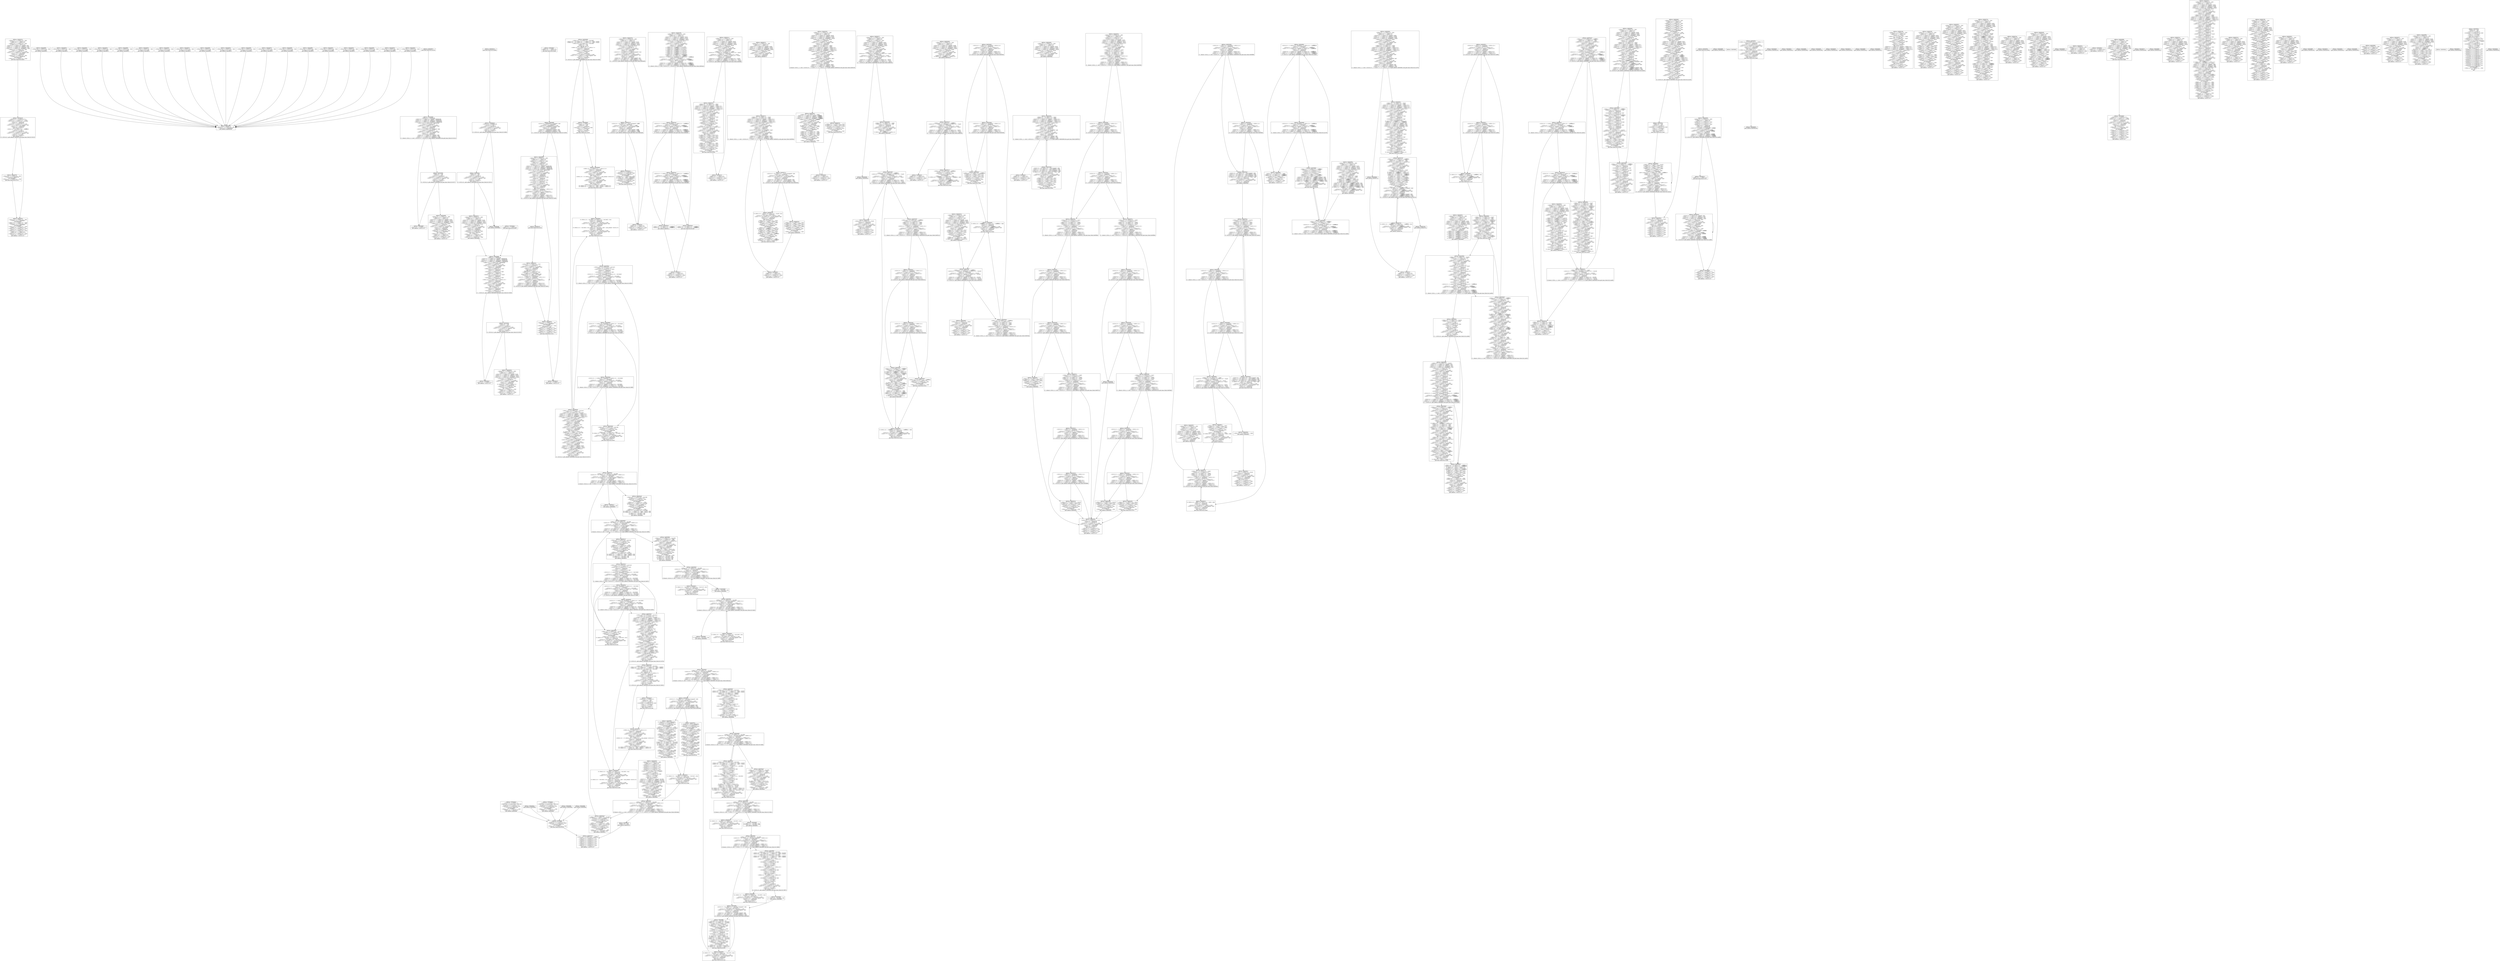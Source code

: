 digraph Program0x7b77f0 {
basicBlock0x7c80f0 [shape=box,label="Address: 0x80487dc\n<1004:0..31> = (<1004:0..31> - 0x4)\n[<1004:0..31>] = <1005:0..31>\n<1005:0..31> = <1004:0..31>\n<1004:0..31> = (<1004:0..31> - 0x4)\n[<1004:0..31>] = <1001:0..31>\n<1024:0..0> = (<1004:0..31> (signed)< 0x4)\n<1024:1..1> = (<1004:0..31> (signed)<= 0x4)\n<1023:0..0> = (<1004:0..31> (unsigned)< 0x4)\n<1024:2..2> = (<1004:0..31> (unsigned)<= 0x4)\n<1004:0..31> = (<1004:0..31> - 0x4)\n<1023:2..2> = intrinsic(0)\n<1023:6..6> = (<1004:0..31> == 0x0)\n<1023:7..7> = (<1004:0..31> (signed)< 0x0)\n<1023:11..11> = intrinsic(0)\n<1023:4..4> = intrinsic(0)\n<1004:0..31> = (<1004:0..31> - 0x4)\n[<1004:0..31>] = 0x80487e8\ncall 0x80487e8\n<1004:0..31> = (<1004:0..31> + 0x4)\ngoto basic block 0x21a4dc0\n"];
basicBlock0x7c8150 [shape=box,label="Address: 0x80487f9\n<1004:0..31> = (<1004:0..31> - 0x4)\n[<1004:0..31>] = 0x80487fe\ncall 0x8048860\n<1004:0..31> = (<1004:0..31> + 0x4)\ngoto basic block 0x2212210\n"];
basicBlock0x7c81b0 [shape=box,label="Address: 0x8048810\n<1004:0..31> = (<1004:0..31> - 0x4)\n[<1004:0..31>] = [0x804b28c]\ngoto address [0x804b290]\n"];
basicBlock0x7c8210 [shape=box,label="Address: 0x804898f\n<1022:0..31> = [<1004:0..31>]\ngoto address <1022:0..31>\n"];
basicBlock0x7c8270 [shape=box,label="Address: 0x8048999\n<1004:0..31> = (<1004:0..31> - 0x4)\n[<1004:0..31>] = <1005:0..31>\n<1005:0..31> = <1004:0..31>\n<1024:0..0> = (<1004:0..31> (signed)< 0x18)\n<1024:1..1> = (<1004:0..31> (signed)<= 0x18)\n<1023:0..0> = (<1004:0..31> (unsigned)< 0x18)\n<1024:2..2> = (<1004:0..31> (unsigned)<= 0x18)\n<1004:0..31> = (<1004:0..31> - 0x18)\n<1023:2..2> = intrinsic(0)\n<1023:6..6> = (<1004:0..31> == 0x0)\n<1023:7..7> = (<1004:0..31> (signed)< 0x0)\n<1023:11..11> = intrinsic(0)\n<1023:4..4> = intrinsic(0)\n[<1004:0..31>] = 0x804b2e8\n<1004:0..31> = (<1004:0..31> - 0x4)\n[<1004:0..31>] = 0x80489a8\ncall <1000:0..31>\n<1004:0..31> = (<1004:0..31> + 0x4)\n<1004:0..31> = <1005:0..31>\n<1005:0..31> = [<1004:0..31>]\n<1004:0..31> = (<1004:0..31> + 0x4)\n<1022:0..31> = [<1004:0..31>]\ngoto address <1022:0..31>\n"];
basicBlock0x7c82d0 [shape=box,label="Address: 0x80489c8\n<1022:0..31> = [<1004:0..31>]\ngoto address <1022:0..31>\n"];
basicBlock0x7c8330 [shape=box,label="Address: 0x80489d2\n<1004:0..31> = (<1004:0..31> - 0x4)\n[<1004:0..31>] = <1005:0..31>\n<1005:0..31> = <1004:0..31>\n<1024:0..0> = (<1004:0..31> (signed)< 0x18)\n<1024:1..1> = (<1004:0..31> (signed)<= 0x18)\n<1023:0..0> = (<1004:0..31> (unsigned)< 0x18)\n<1024:2..2> = (<1004:0..31> (unsigned)<= 0x18)\n<1004:0..31> = (<1004:0..31> - 0x18)\n<1023:2..2> = intrinsic(0)\n<1023:6..6> = (<1004:0..31> == 0x0)\n<1023:7..7> = (<1004:0..31> (signed)< 0x0)\n<1023:11..11> = intrinsic(0)\n<1023:4..4> = intrinsic(0)\n[(<1004:0..31> + 0x4)] = <1000:0..31>\n[<1004:0..31>] = 0x804b2e8\n<1004:0..31> = (<1004:0..31> - 0x4)\n[<1004:0..31>] = 0x80489e5\ncall <1003:0..31>\n<1004:0..31> = (<1004:0..31> + 0x4)\n<1004:0..31> = <1005:0..31>\n<1005:0..31> = [<1004:0..31>]\n<1004:0..31> = (<1004:0..31> + 0x4)\n<1022:0..31> = [<1004:0..31>]\ngoto address <1022:0..31>\n"];
basicBlock0x7c8390 [shape=box,label="Address: 0x80489f9\n<1004:0..31> = (<1004:0..31> - 0x4)\n[<1004:0..31>] = <1005:0..31>\n<1005:0..31> = <1004:0..31>\n<1004:0..31> = (<1004:0..31> - 0x4)\n[<1004:0..31>] = <1001:0..31>\n<1001:0..31> = 0x804b19c\n<1004:0..31> = (<1004:0..31> - 0x4)\n[<1004:0..31>] = <1003:0..31>\n<1024:0..0> = (<1001:0..31> (signed)< 0x804b198)\n<1024:1..1> = (<1001:0..31> (signed)<= 0x804b198)\n<1023:0..0> = (<1001:0..31> (unsigned)< 0x804b198)\n<1024:2..2> = (<1001:0..31> (unsigned)<= 0x804b198)\n<1001:0..31> = (<1001:0..31> - 0x804b198)\n<1023:2..2> = intrinsic(0)\n<1023:6..6> = (<1001:0..31> == 0x0)\n<1023:7..7> = (<1001:0..31> (signed)< 0x0)\n<1023:11..11> = intrinsic(0)\n<1023:4..4> = intrinsic(0)\n<1000:0..31> = [0x804b430]\n<1001:0..31> = (<1001:0..31> >> 0x2)\n<1023:0..0> = intrinsic(0)\n<1023:7..7> = intrinsic(1)\n<1023:6..6> = (<1001:0..31> == 0x0)\n<1023:2..2> = intrinsic(0)\n<1001:0..31> = (<1001:0..31> - 0x1)\n<1023:2..2> = intrinsic(0)\n<1023:6..6> = (<1001:0..31> == 0x0)\n<1023:7..7> = (<1001:0..31> (signed)< 0x0)\n<1023:11..11> = intrinsic(0)\n<1023:4..4> = intrinsic(0)\nkill(<1024:0..127>)\n<1023:0..0> = (<1000:0..31> (unsigned)< <1001:0..31>)\n<1023:2..2> = intrinsic(0)\n<1023:6..6> = (<1000:0..31> == <1001:0..31>)\n<1023:7..7> = (<1000:0..31> (signed)< <1001:0..31>)\n<1023:11..11> = intrinsic(0)\n<1023:4..4> = intrinsic(0)\n<1024:0..0> = (<1000:0..31> (signed)< <1001:0..31>)\n<1024:1..1> = (<1000:0..31> (signed)<= <1001:0..31>)\n<1024:2..2> = (<1000:0..31> (unsigned)<= <1001:0..31>)\nif ~<1023:0..0> goto address 0x8048a2e else goto basic block 0x7c83f0\n"];
basicBlock0x7c83f0 [shape=box,label="Address: 0x8048a16\ngoto basic block 0x21a5180\n"];
basicBlock0x7c8450 [shape=box,label="Address: 0x8048a2e\n<1004:0..31> = (<1004:0..31> - 0x4)\n[<1004:0..31>] = 0x8048a33\ncall 0x8048980\n<1004:0..31> = (<1004:0..31> + 0x4)\n[0x804b42c] = 0x1\n<1000:0..31> = [<1004:0..31>]\n<1004:0..31> = (<1004:0..31> + 0x4)\n<1001:0..31> = [<1004:0..31>]\n<1004:0..31> = (<1004:0..31> + 0x4)\n<1005:0..31> = [<1004:0..31>]\n<1004:0..31> = (<1004:0..31> + 0x4)\ngoto basic block 0x2212330\n"];
basicBlock0x7c84b0 [shape=box,label="Address: 0x8048a4a\n<1000:0..31> = 0x0\n<1023:0..0> = 0x0\n<1023:2..2> = intrinsic(0)\n<1023:6..6> = (<1000:0..31> == 0x0)\n<1023:7..7> = (<1000:0..31> (signed)< 0x0)\n<1023:11..11> = 0x0\n<1023:4..4> = intrinsic(1)\nkill(<1024:0..127>)\nif <1023:6..6> goto address 0x8048a68 else goto basic block 0x7c8510\n"];
basicBlock0x7c8510 [shape=box,label="Address: 0x8048a53\n<1004:0..31> = (<1004:0..31> - 0x4)\n[<1004:0..31>] = <1005:0..31>\n<1005:0..31> = <1004:0..31>\n<1024:0..0> = (<1004:0..31> (signed)< 0x18)\n<1024:1..1> = (<1004:0..31> (signed)<= 0x18)\n<1023:0..0> = (<1004:0..31> (unsigned)< 0x18)\n<1024:2..2> = (<1004:0..31> (unsigned)<= 0x18)\n<1004:0..31> = (<1004:0..31> - 0x18)\n<1023:2..2> = intrinsic(0)\n<1023:6..6> = (<1004:0..31> == 0x0)\n<1023:7..7> = (<1004:0..31> (signed)< 0x0)\n<1023:11..11> = intrinsic(0)\n<1023:4..4> = intrinsic(0)\n[<1004:0..31>] = 0x804b1a0\n<1004:0..31> = (<1004:0..31> - 0x4)\n[<1004:0..31>] = 0x8048a62\ncall <1000:0..31>\n<1004:0..31> = (<1004:0..31> + 0x4)\n<1004:0..31> = <1005:0..31>\n<1005:0..31> = [<1004:0..31>]\n<1004:0..31> = (<1004:0..31> + 0x4)\ngoto address 0x80489b0\n"];
basicBlock0x7c8570 [shape=box,label="Address: 0x8048b6b\n<1000:0..31> = [(<1004:0..31> + 0x1348)]\n<1001:0..31> = [((<1004:0..31> + (<1000:0..31> * 0x8)) + 0x20)]\n<1006:0..31> = [((<1004:0..31> + (<1000:0..31> * 0x8)) + 0x24)]\n<1002:0..31> = [(<1004:0..31> + 0x1340)]\n<1000:0..31> = 0x1\n<1003:0..31> = 0x0\nasm { shld edx, eax, cl }\n<1000:0..31> = (<1000:0..31> << <1002:0..7>)\n<1023:0..0> = intrinsic(0)\n<1023:7..7> = intrinsic(1)\n<1023:6..6> = (<1000:0..31> == 0x0)\n<1023:2..2> = intrinsic(0)\n<1023:0..0> = 0x0\n<1023:2..2> = intrinsic(0)\n<1023:6..6> = ((<1002:0..7> & 0x20) == 0x0)\n<1023:7..7> = ((<1002:0..7> & 0x20) (signed)< 0x0)\n<1023:11..11> = 0x0\n<1023:4..4> = intrinsic(1)\nkill(<1024:0..127>)\nif <1023:6..6> goto address 0x8048b99 else goto basic block 0x7c85d0\n"];
basicBlock0x7c85d0 [shape=box,label="Address: 0x8048b95\n<1003:0..31> = <1000:0..31>\n<1000:0..31> = 0x0\n<1023:0..0> = 0x0\n<1023:2..2> = intrinsic(0)\n<1023:6..6> = (<1000:0..31> == 0x0)\n<1023:7..7> = intrinsic(0)\n<1023:11..11> = 0x0\n<1023:4..4> = intrinsic(1)\nkill(<1024:0..127>)\ngoto basic block 0x21a5360\n"];
basicBlock0x7c8630 [shape=box,label="Address: 0x8048bd5\n<1023:0..0> = (<1003:0..31> (unsigned)< [(<1004:0..31> + 0x1344)])\n<1023:2..2> = intrinsic(0)\n<1023:6..6> = (<1003:0..31> == [(<1004:0..31> + 0x1344)])\n<1023:7..7> = (<1003:0..31> (signed)< [(<1004:0..31> + 0x1344)])\n<1023:11..11> = intrinsic(0)\n<1023:4..4> = intrinsic(0)\n<1024:0..0> = (<1003:0..31> (signed)< [(<1004:0..31> + 0x1344)])\n<1024:1..1> = (<1003:0..31> (signed)<= [(<1004:0..31> + 0x1344)])\n<1024:2..2> = (<1003:0..31> (unsigned)<= [(<1004:0..31> + 0x1344)])\nif <1023:0..0> goto address 0x8048beb else goto basic block 0x7c8690\n"];
basicBlock0x7c8690 [shape=box,label="Address: 0x8048bde\n<1023:0..0> = (<1000:0..31> (unsigned)< [(<1004:0..31> + 0x1340)])\n<1023:2..2> = intrinsic(0)\n<1023:6..6> = (<1000:0..31> == [(<1004:0..31> + 0x1340)])\n<1023:7..7> = (<1000:0..31> (signed)< [(<1004:0..31> + 0x1340)])\n<1023:11..11> = intrinsic(0)\n<1023:4..4> = intrinsic(0)\n<1024:0..0> = (<1000:0..31> (signed)< [(<1004:0..31> + 0x1340)])\n<1024:1..1> = (<1000:0..31> (signed)<= [(<1004:0..31> + 0x1340)])\n<1024:2..2> = (<1000:0..31> (unsigned)<= [(<1004:0..31> + 0x1340)])\nif ~choice(<1024:2..2> over (<1023:0..0> | <1023:6..6>)) goto address 0x8048b38 else goto basic block 0x7c86f0\n"];
basicBlock0x7c86f0 [shape=box,label="Address: 0x8048beb\n<1000:0..31> = (<1004:0..31> + 0x12e8)\n[<1004:0..31>] = <1000:0..31>\n<1004:0..31> = (<1004:0..31> - 0x4)\n[<1004:0..31>] = 0x8048bfa\ncall 0x80488e0\n<1004:0..31> = (<1004:0..31> + 0x4)\n[(<1004:0..31> + 0x1348)] = ([(<1004:0..31> + 0x1348)] + 0x1)\n<1023:2..2> = intrinsic(0)\n<1023:6..6> = ([(<1004:0..31> + 0x1348)] == 0x0)\n<1023:7..7> = ([(<1004:0..31> + 0x1348)] (signed)< 0x0)\n<1023:11..11> = intrinsic(0)\n<1023:4..4> = intrinsic(0)\nkill(<1024:0..127>)\ngoto basic block 0x22240c0\n"];
basicBlock0x7c8750 [shape=box,label="Address: 0x8048c15\n[(<1004:0..31> + 0x133c)] = 0x0\ngoto address 0x8048d58\n"];
basicBlock0x7c87b0 [shape=box,label="Address: 0x8048cb6\n<1000:0..31> = [(<1004:0..31> + 0x133c)]\n<1001:0..31> = [((<1004:0..31> + (<1000:0..31> * 0x8)) + 0x660)]\n<1006:0..31> = [((<1004:0..31> + (<1000:0..31> * 0x8)) + 0x664)]\n<1002:0..31> = [(<1004:0..31> + 0x1330)]\n<1000:0..31> = 0x1\n<1003:0..31> = 0x0\nasm { shld edx, eax, cl }\n<1000:0..31> = (<1000:0..31> << <1002:0..7>)\n<1023:0..0> = intrinsic(0)\n<1023:7..7> = intrinsic(1)\n<1023:6..6> = (<1000:0..31> == 0x0)\n<1023:2..2> = intrinsic(0)\n<1023:0..0> = 0x0\n<1023:2..2> = intrinsic(0)\n<1023:6..6> = ((<1002:0..7> & 0x20) == 0x0)\n<1023:7..7> = ((<1002:0..7> & 0x20) (signed)< 0x0)\n<1023:11..11> = 0x0\n<1023:4..4> = intrinsic(1)\nkill(<1024:0..127>)\nif <1023:6..6> goto address 0x8048cea else goto basic block 0x7c8810\n"];
basicBlock0x7c8810 [shape=box,label="Address: 0x8048ce6\n<1003:0..31> = <1000:0..31>\n<1000:0..31> = 0x0\n<1023:0..0> = 0x0\n<1023:2..2> = intrinsic(0)\n<1023:6..6> = (<1000:0..31> == 0x0)\n<1023:7..7> = intrinsic(0)\n<1023:11..11> = 0x0\n<1023:4..4> = intrinsic(1)\nkill(<1024:0..127>)\ngoto basic block 0x22019f0\n"];
basicBlock0x7c8870 [shape=box,label="Address: 0x8048d2c\n<1023:0..0> = (<1003:0..31> (unsigned)< [(<1004:0..31> + 0x1334)])\n<1023:2..2> = intrinsic(0)\n<1023:6..6> = (<1003:0..31> == [(<1004:0..31> + 0x1334)])\n<1023:7..7> = (<1003:0..31> (signed)< [(<1004:0..31> + 0x1334)])\n<1023:11..11> = intrinsic(0)\n<1023:4..4> = intrinsic(0)\n<1024:0..0> = (<1003:0..31> (signed)< [(<1004:0..31> + 0x1334)])\n<1024:1..1> = (<1003:0..31> (signed)<= [(<1004:0..31> + 0x1334)])\n<1024:2..2> = (<1003:0..31> (unsigned)<= [(<1004:0..31> + 0x1334)])\nif <1023:0..0> goto address 0x8048d42 else goto basic block 0x7c88d0\n"];
basicBlock0x7c88d0 [shape=box,label="Address: 0x8048d35\n<1023:0..0> = (<1000:0..31> (unsigned)< [(<1004:0..31> + 0x1330)])\n<1023:2..2> = intrinsic(0)\n<1023:6..6> = (<1000:0..31> == [(<1004:0..31> + 0x1330)])\n<1023:7..7> = (<1000:0..31> (signed)< [(<1004:0..31> + 0x1330)])\n<1023:11..11> = intrinsic(0)\n<1023:4..4> = intrinsic(0)\n<1024:0..0> = (<1000:0..31> (signed)< [(<1004:0..31> + 0x1330)])\n<1024:1..1> = (<1000:0..31> (signed)<= [(<1004:0..31> + 0x1330)])\n<1024:2..2> = (<1000:0..31> (unsigned)<= [(<1004:0..31> + 0x1330)])\nif ~choice(<1024:2..2> over (<1023:0..0> | <1023:6..6>)) goto address 0x8048c83 else goto basic block 0x7c8930\n"];
basicBlock0x7c8930 [shape=box,label="Address: 0x8048d42\n<1000:0..31> = (<1004:0..31> + 0x12e4)\n[<1004:0..31>] = <1000:0..31>\n<1004:0..31> = (<1004:0..31> - 0x4)\n[<1004:0..31>] = 0x8048d51\ncall 0x80488e0\n<1004:0..31> = (<1004:0..31> + 0x4)\n[(<1004:0..31> + 0x133c)] = ([(<1004:0..31> + 0x133c)] + 0x1)\n<1023:2..2> = intrinsic(0)\n<1023:6..6> = ([(<1004:0..31> + 0x133c)] == 0x0)\n<1023:7..7> = ([(<1004:0..31> + 0x133c)] (signed)< 0x0)\n<1023:11..11> = intrinsic(0)\n<1023:4..4> = intrinsic(0)\nkill(<1024:0..127>)\ngoto basic block 0x2201930\n"];
basicBlock0x7c8990 [shape=box,label="Address: 0x8048d6c\n<1000:0..31> = [(<1004:0..31> + 0x12f0)]\n<1003:0..31> = (<1000:0..31> * 0x8)\n<1000:0..31> = (<1004:0..31> + 0x660)\n<1000:0..31> = (<1000:0..31> + <1003:0..31>)\n<1023:0..0> = intrinsic(0)\n<1023:2..2> = intrinsic(0)\n<1023:6..6> = (<1000:0..31> == 0x0)\n<1023:7..7> = (<1000:0..31> (signed)< 0x0)\n<1023:11..11> = intrinsic(0)\n<1023:4..4> = intrinsic(0)\nkill(<1024:0..127>)\n[(<1004:0..31> + 0x4)] = <1000:0..31>\n<1000:0..31> = (<1004:0..31> + 0x660)\n[<1004:0..31>] = <1000:0..31>\n<1004:0..31> = (<1004:0..31> - 0x4)\n[<1004:0..31>] = 0x8048d96\ncall 0x80491c3\n<1004:0..31> = (<1004:0..31> + 0x4)\n[(<1004:0..31> + 0x132f)] = 0x0\n[(<1004:0..31> + 0x1320)] = 0x64\n[(<1004:0..31> + 0x1324)] = 0x0\n[(<1004:0..31> + 0x131c)] = 0x0\ngoto address 0x8048dc8\n"];
basicBlock0x7c89f0 [shape=box,label="Address: 0x8048dd8\n[(<1004:0..31> + 0x1318)] = 0x0\ngoto address 0x8048dec\n"];
basicBlock0x7c8a50 [shape=box,label="Address: 0x8048dfc\n[(<1004:0..31> + 0x1314)] = 0x0\ngoto address 0x8048fcd\n"];
basicBlock0x7c8ab0 [shape=box,label="Address: 0x8048eab\n<1000:0..31> = [(<1004:0..31> + 0x12f0)]\n<1003:0..31> = (<1000:0..31> * 0x8)\n<1000:0..31> = (<1004:0..31> + 0xca0)\n<1000:0..31> = (<1000:0..31> + <1003:0..31>)\n<1023:0..0> = intrinsic(0)\n<1023:2..2> = intrinsic(0)\n<1023:6..6> = (<1000:0..31> == 0x0)\n<1023:7..7> = (<1000:0..31> (signed)< 0x0)\n<1023:11..11> = intrinsic(0)\n<1023:4..4> = intrinsic(0)\nkill(<1024:0..127>)\n[(<1004:0..31> + 0x4)] = <1000:0..31>\n<1000:0..31> = (<1004:0..31> + 0xca0)\n[<1004:0..31>] = <1000:0..31>\n<1004:0..31> = (<1004:0..31> - 0x4)\n[<1004:0..31>] = 0x8048ed5\ncall 0x80491c3\n<1004:0..31> = (<1004:0..31> + 0x4)\n[(<1004:0..31> + 0x130c)] = 0x0\ngoto address 0x8048ee9\n"];
basicBlock0x7c8b10 [shape=box,label="Address: 0x8048ef9\n[(<1004:0..31> + 0x130b)] = 0x1\n[(<1004:0..31> + 0x1304)] = 0x0\ngoto address 0x8048f55\n"];
basicBlock0x7c8b70 [shape=box,label="Address: 0x8048f44\n[(<1004:0..31> + 0x130b)] = 0x0\ngoto address 0x8048f65\n"];
basicBlock0x7c8bd0 [shape=box,label="Address: 0x8048f65\n<1023:0..0> = ([(<1004:0..31> + 0x130b)] (unsigned)< 0x0)\n<1023:2..2> = intrinsic(0)\n<1023:6..6> = ([(<1004:0..31> + 0x130b)] == 0x0)\n<1023:7..7> = ([(<1004:0..31> + 0x130b)] (signed)< 0x0)\n<1023:11..11> = intrinsic(0)\n<1023:4..4> = intrinsic(0)\n<1024:0..0> = ([(<1004:0..31> + 0x130b)] (signed)< 0x0)\n<1024:1..1> = ([(<1004:0..31> + 0x130b)] (signed)<= 0x0)\n<1024:2..2> = ([(<1004:0..31> + 0x130b)] (unsigned)<= 0x0)\nif <1023:6..6> goto address 0x8048fc6 else goto basic block 0x85ec80\n"];
basicBlock0x85ec80 [shape=box,label="Address: 0x8048f6f\n[(<1004:0..31> + 0x132f)] = 0x1\n<1000:0..31> = [(<1004:0..31> + 0x12f8)]\n<1003:0..31> = [(<1004:0..31> + 0x12fc)]\n[<1004:0..31>] = <1000:0..31>\n[(<1004:0..31> + 0x4)] = <1003:0..31>\n<1004:0..31> = (<1004:0..31> - 0x4)\n[<1004:0..31>] = 0x8048f91\ncall 0x80488c0\n<1004:0..31> = (<1004:0..31> + 0x4)\n<1003:0..31> = <1000:0..31>\n<1003:0..31> = (<1003:0..31> >> 0x1f)\n<1023:0..0> = intrinsic(0)\n<1023:7..7> = intrinsic(1)\n<1023:6..6> = (<1003:0..31> == 0x0)\n<1023:2..2> = intrinsic(0)\n[(<1004:0..31> + 0x8)] = <1000:0..31>\n[(<1004:0..31> + 0xc)] = <1003:0..31>\n<1000:0..31> = [(<1004:0..31> + 0x1320)]\n<1003:0..31> = [(<1004:0..31> + 0x1324)]\n[<1004:0..31>] = <1000:0..31>\n[(<1004:0..31> + 0x4)] = <1003:0..31>\n<1004:0..31> = (<1004:0..31> - 0x4)\n[<1004:0..31>] = 0x8048fb8\ncall 0x8049180\n<1004:0..31> = (<1004:0..31> + 0x4)\n[(<1004:0..31> + 0x1320)] = <1000:0..31>\n[(<1004:0..31> + 0x1324)] = <1003:0..31>\ngoto basic block 0x2201f30\n"];
basicBlock0x85ece0 [shape=box,label="Address: 0x8048fe1\n<1023:0..0> = ([(<1004:0..31> + 0x132f)] (unsigned)< 0x0)\n<1023:2..2> = intrinsic(0)\n<1023:6..6> = ([(<1004:0..31> + 0x132f)] == 0x0)\n<1023:7..7> = ([(<1004:0..31> + 0x132f)] (signed)< 0x0)\n<1023:11..11> = intrinsic(0)\n<1023:4..4> = intrinsic(0)\n<1024:0..0> = ([(<1004:0..31> + 0x132f)] (signed)< 0x0)\n<1024:1..1> = ([(<1004:0..31> + 0x132f)] (signed)<= 0x0)\n<1024:2..2> = ([(<1004:0..31> + 0x132f)] (unsigned)<= 0x0)\nif <1023:6..6> goto address 0x8049054 else goto basic block 0x85ed40\n"];
basicBlock0x85ed40 [shape=box,label="Address: 0x8048feb\n[(<1004:0..31> + 0x4)] = 0x8049bac\n[<1004:0..31>] = 0x804b3a0\n<1004:0..31> = (<1004:0..31> - 0x4)\n[<1004:0..31>] = 0x8048fff\ncall 0x80488b0\n<1004:0..31> = (<1004:0..31> + 0x4)\n<1003:0..31> = [(<1004:0..31> + 0x134c)]\n[(<1004:0..31> + 0x4)] = <1003:0..31>\n[<1004:0..31>] = <1000:0..31>\n<1004:0..31> = (<1004:0..31> - 0x4)\n[<1004:0..31>] = 0x8049012\ncall 0x8048830\n<1004:0..31> = (<1004:0..31> + 0x4)\n[(<1004:0..31> + 0x4)] = 0x8049bb3\n[<1004:0..31>] = <1000:0..31>\n<1004:0..31> = (<1004:0..31> - 0x4)\n[<1004:0..31>] = 0x8049022\ncall 0x80488b0\n<1004:0..31> = (<1004:0..31> + 0x4)\n<1002:0..31> = <1000:0..31>\n<1000:0..31> = [(<1004:0..31> + 0x1320)]\n<1003:0..31> = [(<1004:0..31> + 0x1324)]\n[(<1004:0..31> + 0x4)] = <1000:0..31>\n[(<1004:0..31> + 0x8)] = <1003:0..31>\n[<1004:0..31>] = <1002:0..31>\n<1004:0..31> = (<1004:0..31> - 0x4)\n[<1004:0..31>] = 0x8049042\ncall 0x8048850\n<1004:0..31> = (<1004:0..31> + 0x4)\n[(<1004:0..31> + 0x4)] = 0x8048920\n[<1004:0..31>] = <1000:0..31>\n<1004:0..31> = (<1004:0..31> - 0x4)\n[<1004:0..31>] = 0x8049052\ncall 0x8048910\n<1004:0..31> = (<1004:0..31> + 0x4)\ngoto address 0x80490ab\n"];
basicBlock0x85eda0 [shape=box,label="Address: 0x80490c6\n<1000:0..31> = 0x0\ngoto address 0x8049105\n"];
basicBlock0x85ee00 [shape=box,label="Address: 0x8049119\n<1023:0..0> = ([(<1005:0..31> + 0xc)] (unsigned)< 0xffff)\n<1023:2..2> = intrinsic(0)\n<1023:6..6> = ([(<1005:0..31> + 0xc)] == 0xffff)\n<1023:7..7> = ([(<1005:0..31> + 0xc)] (signed)< 0xffff)\n<1023:11..11> = intrinsic(0)\n<1023:4..4> = intrinsic(0)\n<1024:0..0> = ([(<1005:0..31> + 0xc)] (signed)< 0xffff)\n<1024:1..1> = ([(<1005:0..31> + 0xc)] (signed)<= 0xffff)\n<1024:2..2> = ([(<1005:0..31> + 0xc)] (unsigned)<= 0xffff)\nif ~<1023:6..6> goto address 0x804914a else goto basic block 0x85ee60\n"];
basicBlock0x85ee60 [shape=box,label="Address: 0x8049122\n[<1004:0..31>] = 0x804b434\n<1004:0..31> = (<1004:0..31> - 0x4)\n[<1004:0..31>] = 0x804912e\ncall 0x8048880\n<1004:0..31> = (<1004:0..31> + 0x4)\n[(<1004:0..31> + 0x8)] = 0x804b2e4\n[(<1004:0..31> + 0x4)] = 0x804b434\n[<1004:0..31>] = 0x80488a0\n<1004:0..31> = (<1004:0..31> - 0x4)\n[<1004:0..31>] = 0x804914a\ncall 0x8048840\n<1004:0..31> = (<1004:0..31> + 0x4)\ngoto basic block 0x2202350\n"];
basicBlock0x85eec0 [shape=box,label="Address: 0x80491a9\n<1023:0..0> = (<1003:0..31> (unsigned)< [(<1005:0..31> + 0xfffffff4)])\n<1023:2..2> = intrinsic(0)\n<1023:6..6> = (<1003:0..31> == [(<1005:0..31> + 0xfffffff4)])\n<1023:7..7> = (<1003:0..31> (signed)< [(<1005:0..31> + 0xfffffff4)])\n<1023:11..11> = intrinsic(0)\n<1023:4..4> = intrinsic(0)\n<1024:0..0> = (<1003:0..31> (signed)< [(<1005:0..31> + 0xfffffff4)])\n<1024:1..1> = (<1003:0..31> (signed)<= [(<1005:0..31> + 0xfffffff4)])\n<1024:2..2> = (<1003:0..31> (unsigned)<= [(<1005:0..31> + 0xfffffff4)])\nif <1023:0..0> goto address 0x80491b3 else goto basic block 0x85ef20\n"];
basicBlock0x85ef20 [shape=box,label="Address: 0x80491ae\n<1023:0..0> = (<1000:0..31> (unsigned)< [(<1005:0..31> + 0xfffffff0)])\n<1023:2..2> = intrinsic(0)\n<1023:6..6> = (<1000:0..31> == [(<1005:0..31> + 0xfffffff0)])\n<1023:7..7> = (<1000:0..31> (signed)< [(<1005:0..31> + 0xfffffff0)])\n<1023:11..11> = intrinsic(0)\n<1023:4..4> = intrinsic(0)\n<1024:0..0> = (<1000:0..31> (signed)< [(<1005:0..31> + 0xfffffff0)])\n<1024:1..1> = (<1000:0..31> (signed)<= [(<1005:0..31> + 0xfffffff0)])\n<1024:2..2> = (<1000:0..31> (unsigned)<= [(<1005:0..31> + 0xfffffff0)])\nif ~<1023:0..0> goto address 0x80491bb else goto basic block 0x85ef80\n"];
basicBlock0x85ef80 [shape=box,label="Address: 0x80491b3\n<1000:0..31> = [(<1005:0..31> + 0xfffffff8)]\n<1003:0..31> = [(<1005:0..31> + 0xfffffffc)]\ngoto address 0x80491c1\n"];
basicBlock0x85efe0 [shape=box,label="Address: 0x80491d1\n<1003:0..31> = [(<1005:0..31> + 0xc)]\n<1000:0..31> = [(<1005:0..31> + 0x8)]\n<1024:0..0> = (<1003:0..31> (signed)< <1000:0..31>)\n<1024:1..1> = (<1003:0..31> (signed)<= <1000:0..31>)\n<1023:0..0> = (<1003:0..31> (unsigned)< <1000:0..31>)\n<1024:2..2> = (<1003:0..31> (unsigned)<= <1000:0..31>)\n<1003:0..31> = (<1003:0..31> - <1000:0..31>)\n<1023:2..2> = intrinsic(0)\n<1023:6..6> = (<1003:0..31> == 0x0)\n<1023:7..7> = (<1003:0..31> (signed)< 0x0)\n<1023:11..11> = intrinsic(0)\n<1023:4..4> = intrinsic(0)\n<1000:0..31> = <1003:0..31>\n<1000:0..31> = (<1000:0..31> >> 0x3)\n<1023:0..0> = intrinsic(0)\n<1023:7..7> = intrinsic(1)\n<1023:6..6> = (<1000:0..31> == 0x0)\n<1023:2..2> = intrinsic(0)\n[<1004:0..31>] = <1000:0..31>\n<1004:0..31> = (<1004:0..31> - 0x4)\n[<1004:0..31>] = 0x80491e6\ncall 0x8049168\n<1004:0..31> = (<1004:0..31> + 0x4)\n<1000:0..31> = (<1000:0..31> + <1000:0..31>)\n<1023:0..0> = intrinsic(0)\n<1023:2..2> = intrinsic(0)\n<1023:6..6> = (<1000:0..31> == 0x0)\n<1023:7..7> = (<1000:0..31> (signed)< 0x0)\n<1023:11..11> = intrinsic(0)\n<1023:4..4> = intrinsic(0)\nkill(<1024:0..127>)\n[(<1004:0..31> + 0x8)] = <1000:0..31>\n<1000:0..31> = [(<1005:0..31> + 0xc)]\n[(<1004:0..31> + 0x4)] = <1000:0..31>\n<1000:0..31> = [(<1005:0..31> + 0x8)]\n[<1004:0..31>] = <1000:0..31>\n<1004:0..31> = (<1004:0..31> - 0x4)\n[<1004:0..31>] = 0x80491fe\ncall 0x8049212\n<1004:0..31> = (<1004:0..31> + 0x4)\n<1000:0..31> = [(<1005:0..31> + 0xc)]\n[(<1004:0..31> + 0x4)] = <1000:0..31>\n<1000:0..31> = [(<1005:0..31> + 0x8)]\n[<1004:0..31>] = <1000:0..31>\n<1004:0..31> = (<1004:0..31> - 0x4)\n[<1004:0..31>] = 0x8049210\ncall 0x8049285\n<1004:0..31> = (<1004:0..31> + 0x4)\ngoto basic block 0x2222f40\n"];
basicBlock0x85f040 [shape=box,label="Address: 0x8049220\n<1000:0..31> = [(<1005:0..31> + 0xc)]\n[(<1004:0..31> + 0x8)] = <1000:0..31>\n<1000:0..31> = [(<1005:0..31> + 0xc)]\n[(<1004:0..31> + 0x4)] = <1000:0..31>\n<1000:0..31> = [(<1005:0..31> + 0x8)]\n[<1004:0..31>] = <1000:0..31>\n<1004:0..31> = (<1004:0..31> - 0x4)\n[<1004:0..31>] = 0x8049239\ncall 0x80492df\n<1004:0..31> = (<1004:0..31> + 0x4)\ngoto address 0x8049283\n"];
basicBlock0x85f0a0 [shape=box,label="Address: 0x8049283\n<1004:0..31> = <1005:0..31>\n<1005:0..31> = [<1004:0..31>]\n<1004:0..31> = (<1004:0..31> + 0x4)\n<1022:0..31> = [<1004:0..31>]\ngoto address <1022:0..31>\n"];
basicBlock0x85f100 [shape=box,label="Address: 0x804929c\n<1000:0..31> = [(<1005:0..31> + 0x8)]\n<1024:0..0> = (<1000:0..31> (signed)< 0xffffff80)\n<1024:1..1> = (<1000:0..31> (signed)<= 0xffffff80)\n<1023:0..0> = (<1000:0..31> (unsigned)< 0xffffff80)\n<1024:2..2> = (<1000:0..31> (unsigned)<= 0xffffff80)\n<1000:0..31> = (<1000:0..31> - 0xffffff80)\n<1023:2..2> = intrinsic(0)\n<1023:6..6> = (<1000:0..31> == 0x0)\n<1023:7..7> = (<1000:0..31> (signed)< 0x0)\n<1023:11..11> = intrinsic(0)\n<1023:4..4> = intrinsic(0)\n[(<1004:0..31> + 0x4)] = <1000:0..31>\n<1000:0..31> = [(<1005:0..31> + 0x8)]\n[<1004:0..31>] = <1000:0..31>\n<1004:0..31> = (<1004:0..31> - 0x4)\n[<1004:0..31>] = 0x80492b1\ncall 0x8049377\n<1004:0..31> = (<1004:0..31> + 0x4)\n<1000:0..31> = [(<1005:0..31> + 0x8)]\n<1003:0..31> = (<1000:0..31> + 0x80)\n<1000:0..31> = [(<1005:0..31> + 0xc)]\n[(<1004:0..31> + 0x4)] = <1000:0..31>\n[<1004:0..31>] = <1003:0..31>\n<1004:0..31> = (<1004:0..31> - 0x4)\n[<1004:0..31>] = 0x80492c9\ncall 0x8049406\n<1004:0..31> = (<1004:0..31> + 0x4)\ngoto address 0x80492dd\n"];
basicBlock0x85f160 [shape=box,label="Address: 0x8049386\ngoto address 0x8049400\n"];
basicBlock0x85f1c0 [shape=box,label="Address: 0x80493a7\n<1023:0..0> = (<1001:0..31> (unsigned)< <1003:0..31>)\n<1023:2..2> = intrinsic(0)\n<1023:6..6> = (<1001:0..31> == <1003:0..31>)\n<1023:7..7> = (<1001:0..31> (signed)< <1003:0..31>)\n<1023:11..11> = intrinsic(0)\n<1023:4..4> = intrinsic(0)\n<1024:0..0> = (<1001:0..31> (signed)< <1003:0..31>)\n<1024:1..1> = (<1001:0..31> (signed)<= <1003:0..31>)\n<1024:2..2> = (<1001:0..31> (unsigned)<= <1003:0..31>)\nif <1023:0..0> goto address 0x80493af else goto basic block 0x85f220\n"];
basicBlock0x85f220 [shape=box,label="Address: 0x80493ab\n<1023:0..0> = (<1002:0..31> (unsigned)< <1000:0..31>)\n<1023:2..2> = intrinsic(0)\n<1023:6..6> = (<1002:0..31> == <1000:0..31>)\n<1023:7..7> = (<1002:0..31> (signed)< <1000:0..31>)\n<1023:11..11> = intrinsic(0)\n<1023:4..4> = intrinsic(0)\n<1024:0..0> = (<1002:0..31> (signed)< <1000:0..31>)\n<1024:1..1> = (<1002:0..31> (signed)<= <1000:0..31>)\n<1024:2..2> = (<1002:0..31> (unsigned)<= <1000:0..31>)\nif ~<1023:0..0> goto address 0x80493e9 else goto basic block 0x85f280\n"];
basicBlock0x85f280 [shape=box,label="Address: 0x80493af\n<1000:0..31> = [(<1005:0..31> + 0xfffffff4)]\n<1003:0..31> = [(<1000:0..31> + 0x4)]\n<1000:0..31> = [<1000:0..31>]\n[(<1005:0..31> + 0xffffffe8)] = <1000:0..31>\n[(<1005:0..31> + 0xffffffec)] = <1003:0..31>\n<1000:0..31> = [(<1005:0..31> + 0xfffffff4)]\n<1000:0..31> = (<1000:0..31> + 0x8)\n<1023:0..0> = intrinsic(0)\n<1023:2..2> = intrinsic(0)\n<1023:6..6> = (<1000:0..31> == 0x0)\n<1023:7..7> = (<1000:0..31> (signed)< 0x0)\n<1023:11..11> = intrinsic(0)\n<1023:4..4> = intrinsic(0)\nkill(<1024:0..127>)\n[(<1004:0..31> + 0x8)] = <1000:0..31>\n<1000:0..31> = [(<1005:0..31> + 0xfffffff4)]\n[(<1004:0..31> + 0x4)] = <1000:0..31>\n<1000:0..31> = [(<1005:0..31> + 0x8)]\n[<1004:0..31>] = <1000:0..31>\n<1004:0..31> = (<1004:0..31> - 0x4)\n[<1004:0..31>] = 0x80493d9\ncall 0x8049632\n<1004:0..31> = (<1004:0..31> + 0x4)\n<1002:0..31> = [(<1005:0..31> + 0x8)]\n<1000:0..31> = [(<1005:0..31> + 0xffffffe8)]\n<1003:0..31> = [(<1005:0..31> + 0xffffffec)]\n[<1002:0..31>] = <1000:0..31>\n[(<1002:0..31> + 0x4)] = <1003:0..31>\ngoto address 0x80493f4\n"];
basicBlock0x85f2e0 [shape=box,label="Address: 0x8049400\n<1004:0..31> = (<1004:0..31> + 0x24)\n<1023:0..0> = intrinsic(0)\n<1023:2..2> = intrinsic(0)\n<1023:6..6> = (<1004:0..31> == 0x0)\n<1023:7..7> = (<1004:0..31> (signed)< 0x0)\n<1023:11..11> = intrinsic(0)\n<1023:4..4> = intrinsic(0)\nkill(<1024:0..127>)\n<1001:0..31> = [<1004:0..31>]\n<1004:0..31> = (<1004:0..31> + 0x4)\n<1005:0..31> = [<1004:0..31>]\n<1004:0..31> = (<1004:0..31> + 0x4)\n<1022:0..31> = [<1004:0..31>]\ngoto address <1022:0..31>\n"];
basicBlock0x85f340 [shape=box,label="Address: 0x804942b\n<1004:0..31> = <1005:0..31>\n<1005:0..31> = [<1004:0..31>]\n<1004:0..31> = (<1004:0..31> + 0x4)\n<1022:0..31> = [<1004:0..31>]\ngoto address <1022:0..31>\n"];
basicBlock0x85f3a0 [shape=box,label="Address: 0x8049462\n<1023:0..0> = (<1001:0..31> (unsigned)< <1003:0..31>)\n<1023:2..2> = intrinsic(0)\n<1023:6..6> = (<1001:0..31> == <1003:0..31>)\n<1023:7..7> = (<1001:0..31> (signed)< <1003:0..31>)\n<1023:11..11> = intrinsic(0)\n<1023:4..4> = intrinsic(0)\n<1024:0..0> = (<1001:0..31> (signed)< <1003:0..31>)\n<1024:1..1> = (<1001:0..31> (signed)<= <1003:0..31>)\n<1024:2..2> = (<1001:0..31> (unsigned)<= <1003:0..31>)\nif <1023:0..0> goto address 0x804946a else goto basic block 0x85f400\n"];
basicBlock0x85f400 [shape=box,label="Address: 0x8049466\n<1023:0..0> = (<1002:0..31> (unsigned)< <1000:0..31>)\n<1023:2..2> = intrinsic(0)\n<1023:6..6> = (<1002:0..31> == <1000:0..31>)\n<1023:7..7> = (<1002:0..31> (signed)< <1000:0..31>)\n<1023:11..11> = intrinsic(0)\n<1023:4..4> = intrinsic(0)\n<1024:0..0> = (<1002:0..31> (signed)< <1000:0..31>)\n<1024:1..1> = (<1002:0..31> (signed)<= <1000:0..31>)\n<1024:2..2> = (<1002:0..31> (unsigned)<= <1000:0..31>)\nif ~<1023:0..0> goto address 0x8049483 else goto basic block 0x85f460\n"];
basicBlock0x85f460 [shape=box,label="Address: 0x804946a\n<1000:0..31> = [(<1005:0..31> + 0xfffffff4)]\n[(<1004:0..31> + 0x8)] = <1000:0..31>\n<1000:0..31> = [(<1005:0..31> + 0xc)]\n[(<1004:0..31> + 0x4)] = <1000:0..31>\n<1000:0..31> = [(<1005:0..31> + 0x8)]\n[<1004:0..31>] = <1000:0..31>\n<1004:0..31> = (<1004:0..31> - 0x4)\n[<1004:0..31>] = 0x8049483\ncall 0x8049754\n<1004:0..31> = (<1004:0..31> + 0x4)\ngoto basic block 0x22116d0\n"];
basicBlock0x85f4c0 [shape=box,label="Address: 0x804948f\n<1004:0..31> = (<1004:0..31> + 0x24)\n<1023:0..0> = intrinsic(0)\n<1023:2..2> = intrinsic(0)\n<1023:6..6> = (<1004:0..31> == 0x0)\n<1023:7..7> = (<1004:0..31> (signed)< 0x0)\n<1023:11..11> = intrinsic(0)\n<1023:4..4> = intrinsic(0)\nkill(<1024:0..127>)\n<1001:0..31> = [<1004:0..31>]\n<1004:0..31> = (<1004:0..31> + 0x4)\n<1005:0..31> = [<1004:0..31>]\n<1004:0..31> = (<1004:0..31> + 0x4)\n<1022:0..31> = [<1004:0..31>]\ngoto address <1022:0..31>\n"];
basicBlock0x85f520 [shape=box,label="Address: 0x80494c9\n<1004:0..31> = <1005:0..31>\n<1005:0..31> = [<1004:0..31>]\n<1004:0..31> = (<1004:0..31> + 0x4)\n<1022:0..31> = [<1004:0..31>]\ngoto address <1022:0..31>\n"];
basicBlock0x85f580 [shape=box,label="Address: 0x80494e6\n<1023:0..0> = (<1001:0..31> (unsigned)< <1003:0..31>)\n<1023:2..2> = intrinsic(0)\n<1023:6..6> = (<1001:0..31> == <1003:0..31>)\n<1023:7..7> = (<1001:0..31> (signed)< <1003:0..31>)\n<1023:11..11> = intrinsic(0)\n<1023:4..4> = intrinsic(0)\n<1024:0..0> = (<1001:0..31> (signed)< <1003:0..31>)\n<1024:1..1> = (<1001:0..31> (signed)<= <1003:0..31>)\n<1024:2..2> = (<1001:0..31> (unsigned)<= <1003:0..31>)\nif <1023:0..0> goto address 0x80494ee else goto basic block 0x85f5e0\n"];
basicBlock0x85f5e0 [shape=box,label="Address: 0x80494ea\n<1023:0..0> = (<1002:0..31> (unsigned)< <1000:0..31>)\n<1023:2..2> = intrinsic(0)\n<1023:6..6> = (<1002:0..31> == <1000:0..31>)\n<1023:7..7> = (<1002:0..31> (signed)< <1000:0..31>)\n<1023:11..11> = intrinsic(0)\n<1023:4..4> = intrinsic(0)\n<1024:0..0> = (<1002:0..31> (signed)< <1000:0..31>)\n<1024:1..1> = (<1002:0..31> (signed)<= <1000:0..31>)\n<1024:2..2> = (<1002:0..31> (unsigned)<= <1000:0..31>)\nif ~<1023:0..0> goto address 0x8049551 else goto basic block 0x85f640\n"];
basicBlock0x85f640 [shape=box,label="Address: 0x80494ee\n<1000:0..31> = [(<1005:0..31> + 0xc)]\n<1002:0..31> = [<1000:0..31>]\n<1001:0..31> = [(<1000:0..31> + 0x4)]\n<1000:0..31> = [(<1005:0..31> + 0x10)]\n<1003:0..31> = [(<1000:0..31> + 0x4)]\n<1000:0..31> = [<1000:0..31>]\n<1023:0..0> = (<1001:0..31> (unsigned)< <1003:0..31>)\n<1023:2..2> = intrinsic(0)\n<1023:6..6> = (<1001:0..31> == <1003:0..31>)\n<1023:7..7> = (<1001:0..31> (signed)< <1003:0..31>)\n<1023:11..11> = intrinsic(0)\n<1023:4..4> = intrinsic(0)\n<1024:0..0> = (<1001:0..31> (signed)< <1003:0..31>)\n<1024:1..1> = (<1001:0..31> (signed)<= <1003:0..31>)\n<1024:2..2> = (<1001:0..31> (unsigned)<= <1003:0..31>)\nif ~choice(<1024:2..2> over (<1023:0..0> | <1023:6..6>)) goto address 0x8049521 else goto basic block 0x85f6a0\n"];
basicBlock0x85f6a0 [shape=box,label="Address: 0x8049502\n<1023:0..0> = (<1001:0..31> (unsigned)< <1003:0..31>)\n<1023:2..2> = intrinsic(0)\n<1023:6..6> = (<1001:0..31> == <1003:0..31>)\n<1023:7..7> = (<1001:0..31> (signed)< <1003:0..31>)\n<1023:11..11> = intrinsic(0)\n<1023:4..4> = intrinsic(0)\n<1024:0..0> = (<1001:0..31> (signed)< <1003:0..31>)\n<1024:1..1> = (<1001:0..31> (signed)<= <1003:0..31>)\n<1024:2..2> = (<1001:0..31> (unsigned)<= <1003:0..31>)\nif <1023:0..0> goto address 0x804950a else goto basic block 0x85f700\n"];
basicBlock0x85f700 [shape=box,label="Address: 0x8049506\n<1023:0..0> = (<1002:0..31> (unsigned)< <1000:0..31>)\n<1023:2..2> = intrinsic(0)\n<1023:6..6> = (<1002:0..31> == <1000:0..31>)\n<1023:7..7> = (<1002:0..31> (signed)< <1000:0..31>)\n<1023:11..11> = intrinsic(0)\n<1023:4..4> = intrinsic(0)\n<1024:0..0> = (<1002:0..31> (signed)< <1000:0..31>)\n<1024:1..1> = (<1002:0..31> (signed)<= <1000:0..31>)\n<1024:2..2> = (<1002:0..31> (unsigned)<= <1000:0..31>)\nif ~<1023:0..0> goto address 0x8049521 else goto basic block 0x85f760\n"];
basicBlock0x85f760 [shape=box,label="Address: 0x804950a\n<1000:0..31> = [(<1005:0..31> + 0xc)]\n[(<1004:0..31> + 0x4)] = <1000:0..31>\n<1000:0..31> = [(<1005:0..31> + 0x8)]\n[<1004:0..31>] = <1000:0..31>\n<1004:0..31> = (<1004:0..31> - 0x4)\n[<1004:0..31>] = 0x804951c\ncall 0x80497ae\n<1004:0..31> = (<1004:0..31> + 0x4)\ngoto address 0x80495b1\n"];
basicBlock0x85f7c0 [shape=box,label="Address: 0x8049535\n<1023:0..0> = (<1001:0..31> (unsigned)< <1003:0..31>)\n<1023:2..2> = intrinsic(0)\n<1023:6..6> = (<1001:0..31> == <1003:0..31>)\n<1023:7..7> = (<1001:0..31> (signed)< <1003:0..31>)\n<1023:11..11> = intrinsic(0)\n<1023:4..4> = intrinsic(0)\n<1024:0..0> = (<1001:0..31> (signed)< <1003:0..31>)\n<1024:1..1> = (<1001:0..31> (signed)<= <1003:0..31>)\n<1024:2..2> = (<1001:0..31> (unsigned)<= <1003:0..31>)\nif <1023:0..0> goto address 0x804953d else goto basic block 0x85f820\n"];
basicBlock0x85f820 [shape=box,label="Address: 0x8049539\n<1023:0..0> = (<1002:0..31> (unsigned)< <1000:0..31>)\n<1023:2..2> = intrinsic(0)\n<1023:6..6> = (<1002:0..31> == <1000:0..31>)\n<1023:7..7> = (<1002:0..31> (signed)< <1000:0..31>)\n<1023:11..11> = intrinsic(0)\n<1023:4..4> = intrinsic(0)\n<1024:0..0> = (<1002:0..31> (signed)< <1000:0..31>)\n<1024:1..1> = (<1002:0..31> (signed)<= <1000:0..31>)\n<1024:2..2> = (<1002:0..31> (unsigned)<= <1000:0..31>)\nif ~<1023:0..0> goto address 0x80495b1 else goto basic block 0x85f880\n"];
basicBlock0x85f880 [shape=box,label="Address: 0x804953d\n<1000:0..31> = [(<1005:0..31> + 0x10)]\n[(<1004:0..31> + 0x4)] = <1000:0..31>\n<1000:0..31> = [(<1005:0..31> + 0x8)]\n[<1004:0..31>] = <1000:0..31>\n<1004:0..31> = (<1004:0..31> - 0x4)\n[<1004:0..31>] = 0x804954f\ncall 0x80497ae\n<1004:0..31> = (<1004:0..31> + 0x4)\ngoto address 0x80495b1\n"];
basicBlock0x85f8e0 [shape=box,label="Address: 0x8049565\n<1023:0..0> = (<1001:0..31> (unsigned)< <1003:0..31>)\n<1023:2..2> = intrinsic(0)\n<1023:6..6> = (<1001:0..31> == <1003:0..31>)\n<1023:7..7> = (<1001:0..31> (signed)< <1003:0..31>)\n<1023:11..11> = intrinsic(0)\n<1023:4..4> = intrinsic(0)\n<1024:0..0> = (<1001:0..31> (signed)< <1003:0..31>)\n<1024:1..1> = (<1001:0..31> (signed)<= <1003:0..31>)\n<1024:2..2> = (<1001:0..31> (unsigned)<= <1003:0..31>)\nif <1023:0..0> goto address 0x804956d else goto basic block 0x85f940\n"];
basicBlock0x85f940 [shape=box,label="Address: 0x8049569\n<1023:0..0> = (<1002:0..31> (unsigned)< <1000:0..31>)\n<1023:2..2> = intrinsic(0)\n<1023:6..6> = (<1002:0..31> == <1000:0..31>)\n<1023:7..7> = (<1002:0..31> (signed)< <1000:0..31>)\n<1023:11..11> = intrinsic(0)\n<1023:4..4> = intrinsic(0)\n<1024:0..0> = (<1002:0..31> (signed)< <1000:0..31>)\n<1024:1..1> = (<1002:0..31> (signed)<= <1000:0..31>)\n<1024:2..2> = (<1002:0..31> (unsigned)<= <1000:0..31>)\nif ~<1023:0..0> goto address 0x804956f else goto basic block 0x85f9a0\n"];
basicBlock0x85f9a0 [shape=box,label="Address: 0x804956d\ngoto address 0x80495b1\n"];
basicBlock0x85fa00 [shape=box,label="Address: 0x8049583\n<1023:0..0> = (<1001:0..31> (unsigned)< <1003:0..31>)\n<1023:2..2> = intrinsic(0)\n<1023:6..6> = (<1001:0..31> == <1003:0..31>)\n<1023:7..7> = (<1001:0..31> (signed)< <1003:0..31>)\n<1023:11..11> = intrinsic(0)\n<1023:4..4> = intrinsic(0)\n<1024:0..0> = (<1001:0..31> (signed)< <1003:0..31>)\n<1024:1..1> = (<1001:0..31> (signed)<= <1003:0..31>)\n<1024:2..2> = (<1001:0..31> (unsigned)<= <1003:0..31>)\nif <1023:0..0> goto address 0x804958b else goto basic block 0x85fa60\n"];
basicBlock0x85fa60 [shape=box,label="Address: 0x8049587\n<1023:0..0> = (<1002:0..31> (unsigned)< <1000:0..31>)\n<1023:2..2> = intrinsic(0)\n<1023:6..6> = (<1002:0..31> == <1000:0..31>)\n<1023:7..7> = (<1002:0..31> (signed)< <1000:0..31>)\n<1023:11..11> = intrinsic(0)\n<1023:4..4> = intrinsic(0)\n<1024:0..0> = (<1002:0..31> (signed)< <1000:0..31>)\n<1024:1..1> = (<1002:0..31> (signed)<= <1000:0..31>)\n<1024:2..2> = (<1002:0..31> (unsigned)<= <1000:0..31>)\nif ~<1023:0..0> goto address 0x804959f else goto basic block 0x85fac0\n"];
basicBlock0x85fac0 [shape=box,label="Address: 0x804958b\n<1000:0..31> = [(<1005:0..31> + 0x10)]\n[(<1004:0..31> + 0x4)] = <1000:0..31>\n<1000:0..31> = [(<1005:0..31> + 0x8)]\n[<1004:0..31>] = <1000:0..31>\n<1004:0..31> = (<1004:0..31> - 0x4)\n[<1004:0..31>] = 0x804959d\ncall 0x80497ae\n<1004:0..31> = (<1004:0..31> + 0x4)\ngoto address 0x80495b1\n"];
basicBlock0x85fb20 [shape=box,label="Address: 0x80495d8\n<1023:0..0> = (<1001:0..31> (unsigned)< <1003:0..31>)\n<1023:2..2> = intrinsic(0)\n<1023:6..6> = (<1001:0..31> == <1003:0..31>)\n<1023:7..7> = (<1001:0..31> (signed)< <1003:0..31>)\n<1023:11..11> = intrinsic(0)\n<1023:4..4> = intrinsic(0)\n<1024:0..0> = (<1001:0..31> (signed)< <1003:0..31>)\n<1024:1..1> = (<1001:0..31> (signed)<= <1003:0..31>)\n<1024:2..2> = (<1001:0..31> (unsigned)<= <1003:0..31>)\nif ~choice(<1024:2..2> over (<1023:0..0> | <1023:6..6>)) goto address 0x80495e0 else goto basic block 0x85fb80\n"];
basicBlock0x85fb80 [shape=box,label="Address: 0x80495dc\n<1023:0..0> = (<1002:0..31> (unsigned)< <1000:0..31>)\n<1023:2..2> = intrinsic(0)\n<1023:6..6> = (<1002:0..31> == <1000:0..31>)\n<1023:7..7> = (<1002:0..31> (signed)< <1000:0..31>)\n<1023:11..11> = intrinsic(0)\n<1023:4..4> = intrinsic(0)\n<1024:0..0> = (<1002:0..31> (signed)< <1000:0..31>)\n<1024:1..1> = (<1002:0..31> (signed)<= <1000:0..31>)\n<1024:2..2> = (<1002:0..31> (unsigned)<= <1000:0..31>)\nif <1023:0..0> goto address 0x80495c0 else goto basic block 0x85fbe0\n"];
basicBlock0x85fbe0 [shape=box,label="Address: 0x80495e0\n<1024:0..0> = ([(<1005:0..31> + 0xc)] (signed)< 0x8)\n<1024:1..1> = ([(<1005:0..31> + 0xc)] (signed)<= 0x8)\n<1023:0..0> = ([(<1005:0..31> + 0xc)] (unsigned)< 0x8)\n<1024:2..2> = ([(<1005:0..31> + 0xc)] (unsigned)<= 0x8)\n[(<1005:0..31> + 0xc)] = ([(<1005:0..31> + 0xc)] - 0x8)\n<1023:2..2> = intrinsic(0)\n<1023:6..6> = ([(<1005:0..31> + 0xc)] == 0x0)\n<1023:7..7> = ([(<1005:0..31> + 0xc)] (signed)< 0x0)\n<1023:11..11> = intrinsic(0)\n<1023:4..4> = intrinsic(0)\ngoto address 0x80495ea\n"];
basicBlock0x21a44c0 [shape=box,label="Address: 0x80495fe\n<1023:0..0> = (<1001:0..31> (unsigned)< <1003:0..31>)\n<1023:2..2> = intrinsic(0)\n<1023:6..6> = (<1001:0..31> == <1003:0..31>)\n<1023:7..7> = (<1001:0..31> (signed)< <1003:0..31>)\n<1023:11..11> = intrinsic(0)\n<1023:4..4> = intrinsic(0)\n<1024:0..0> = (<1001:0..31> (signed)< <1003:0..31>)\n<1024:1..1> = (<1001:0..31> (signed)<= <1003:0..31>)\n<1024:2..2> = (<1001:0..31> (unsigned)<= <1003:0..31>)\nif ~choice(<1024:2..2> over (<1023:0..0> | <1023:6..6>)) goto address 0x8049606 else goto basic block 0x21a4520\n"];
basicBlock0x21a4520 [shape=box,label="Address: 0x8049602\n<1023:0..0> = (<1002:0..31> (unsigned)< <1000:0..31>)\n<1023:2..2> = intrinsic(0)\n<1023:6..6> = (<1002:0..31> == <1000:0..31>)\n<1023:7..7> = (<1002:0..31> (signed)< <1000:0..31>)\n<1023:11..11> = intrinsic(0)\n<1023:4..4> = intrinsic(0)\n<1024:0..0> = (<1002:0..31> (signed)< <1000:0..31>)\n<1024:1..1> = (<1002:0..31> (signed)<= <1000:0..31>)\n<1024:2..2> = (<1002:0..31> (unsigned)<= <1000:0..31>)\nif <1023:0..0> goto address 0x80495e6 else goto basic block 0x21a4580\n"];
basicBlock0x21a4580 [shape=box,label="Address: 0x8049606\n<1000:0..31> = [(<1005:0..31> + 0x8)]\n<1023:0..0> = (<1000:0..31> (unsigned)< [(<1005:0..31> + 0xc)])\n<1023:2..2> = intrinsic(0)\n<1023:6..6> = (<1000:0..31> == [(<1005:0..31> + 0xc)])\n<1023:7..7> = (<1000:0..31> (signed)< [(<1005:0..31> + 0xc)])\n<1023:11..11> = intrinsic(0)\n<1023:4..4> = intrinsic(0)\n<1024:0..0> = (<1000:0..31> (signed)< [(<1005:0..31> + 0xc)])\n<1024:1..1> = (<1000:0..31> (signed)<= [(<1005:0..31> + 0xc)])\n<1024:2..2> = (<1000:0..31> (unsigned)<= [(<1005:0..31> + 0xc)])\nif <1023:0..0> goto address 0x8049613 else goto basic block 0x21a45e0\n"];
basicBlock0x21a45e0 [shape=box,label="Address: 0x804960e\n<1000:0..31> = [(<1005:0..31> + 0x8)]\ngoto address 0x804962c\n"];
basicBlock0x21a4640 [shape=box,label="Address: 0x80496b1\n<1023:0..0> = (<1003:0..31> (unsigned)< [(<1005:0..31> + 0xfffffff4)])\n<1023:2..2> = intrinsic(0)\n<1023:6..6> = (<1003:0..31> == [(<1005:0..31> + 0xfffffff4)])\n<1023:7..7> = (<1003:0..31> (signed)< [(<1005:0..31> + 0xfffffff4)])\n<1023:11..11> = intrinsic(0)\n<1023:4..4> = intrinsic(0)\n<1024:0..0> = (<1003:0..31> (signed)< [(<1005:0..31> + 0xfffffff4)])\n<1024:1..1> = (<1003:0..31> (signed)<= [(<1005:0..31> + 0xfffffff4)])\n<1024:2..2> = (<1003:0..31> (unsigned)<= [(<1005:0..31> + 0xfffffff4)])\nif <1023:0..0> goto address 0x80496bb else goto basic block 0x21a46a0\n"];
basicBlock0x21a46a0 [shape=box,label="Address: 0x80496b6\n<1023:0..0> = (<1000:0..31> (unsigned)< [(<1005:0..31> + 0xfffffff0)])\n<1023:2..2> = intrinsic(0)\n<1023:6..6> = (<1000:0..31> == [(<1005:0..31> + 0xfffffff0)])\n<1023:7..7> = (<1000:0..31> (signed)< [(<1005:0..31> + 0xfffffff0)])\n<1023:11..11> = intrinsic(0)\n<1023:4..4> = intrinsic(0)\n<1024:0..0> = (<1000:0..31> (signed)< [(<1005:0..31> + 0xfffffff0)])\n<1024:1..1> = (<1000:0..31> (signed)<= [(<1005:0..31> + 0xfffffff0)])\n<1024:2..2> = (<1000:0..31> (unsigned)<= [(<1005:0..31> + 0xfffffff0)])\nif ~choice(<1024:2..2> over (<1023:0..0> | <1023:6..6>)) goto address 0x804968a else goto basic block 0x21a4700\n"];
basicBlock0x21a4700 [shape=box,label="Address: 0x80496bb\n<1002:0..31> = [(<1005:0..31> + 0x8)]\n<1000:0..31> = [(<1005:0..31> + 0xfffffff0)]\n<1003:0..31> = [(<1005:0..31> + 0xfffffff4)]\n[<1002:0..31>] = <1000:0..31>\n[(<1002:0..31> + 0x4)] = <1003:0..31>\n<1004:0..31> = <1005:0..31>\n<1005:0..31> = [<1004:0..31>]\n<1004:0..31> = (<1004:0..31> + 0x4)\n<1022:0..31> = [<1004:0..31>]\ngoto address <1022:0..31>\n"];
basicBlock0x21a4760 [shape=box,label="Address: 0x80496e0\ngoto address 0x8049752\n"];
basicBlock0x21a47c0 [shape=box,label="Address: 0x804974b\ngoto address 0x8049752\n"];
basicBlock0x21a4820 [shape=box,label="Address: 0x804987a\n<1023:0..0> = (<1001:0..31> (unsigned)< <1003:0..31>)\n<1023:2..2> = intrinsic(0)\n<1023:6..6> = (<1001:0..31> == <1003:0..31>)\n<1023:7..7> = (<1001:0..31> (signed)< <1003:0..31>)\n<1023:11..11> = intrinsic(0)\n<1023:4..4> = intrinsic(0)\n<1024:0..0> = (<1001:0..31> (signed)< <1003:0..31>)\n<1024:1..1> = (<1001:0..31> (signed)<= <1003:0..31>)\n<1024:2..2> = (<1001:0..31> (unsigned)<= <1003:0..31>)\nif <1023:0..0> goto address 0x8049882 else goto basic block 0x21a4880\n"];
basicBlock0x21a4880 [shape=box,label="Address: 0x804987e\n<1023:0..0> = (<1002:0..31> (unsigned)< <1000:0..31>)\n<1023:2..2> = intrinsic(0)\n<1023:6..6> = (<1002:0..31> == <1000:0..31>)\n<1023:7..7> = (<1002:0..31> (signed)< <1000:0..31>)\n<1023:11..11> = intrinsic(0)\n<1023:4..4> = intrinsic(0)\n<1024:0..0> = (<1002:0..31> (signed)< <1000:0..31>)\n<1024:1..1> = (<1002:0..31> (signed)<= <1000:0..31>)\n<1024:2..2> = (<1002:0..31> (unsigned)<= <1000:0..31>)\nif ~<1023:0..0> goto address 0x8049885 else goto basic block 0x21a48e0\n"];
basicBlock0x21a48e0 [shape=box,label="Address: 0x8049882\n[(<1005:0..31> + 0xfffffff4)] = ([(<1005:0..31> + 0xfffffff4)] - 0x1)\n<1023:2..2> = intrinsic(0)\n<1023:6..6> = ([(<1005:0..31> + 0xfffffff4)] == 0x0)\n<1023:7..7> = ([(<1005:0..31> + 0xfffffff4)] (signed)< 0x0)\n<1023:11..11> = intrinsic(0)\n<1023:4..4> = intrinsic(0)\nkill(<1024:0..127>)\ngoto basic block 0x2211e50\n"];
basicBlock0x21a4940 [shape=box,label="Address: 0x80498ca\n<1000:0..31> = [(<1005:0..31> + 0x10)]\n<1000:0..31> = (<1000:0..31> & 0x1)\n<1023:0..0> = 0x0\n<1023:2..2> = intrinsic(0)\n<1023:6..6> = (<1000:0..31> == 0x0)\n<1023:7..7> = intrinsic(0)\n<1023:11..11> = 0x0\n<1023:4..4> = intrinsic(1)\nkill(<1024:0..127>)\n<1023:0..0> = 0x0\n<1023:2..2> = intrinsic(0)\n<1023:6..6> = (<1000:0..31> == 0x0)\n<1023:7..7> = (<1000:0..31> (signed)< 0x0)\n<1023:11..11> = 0x0\n<1023:4..4> = intrinsic(1)\nkill(<1024:0..127>)\nif ~<1023:6..6> goto address 0x8049926 else goto basic block 0x21a49a0\n"];
basicBlock0x21a49a0 [shape=box,label="Address: 0x80498d4\n<1000:0..31> = [(<1005:0..31> + 0x10)]\n<1024:0..0> = (<1000:0..31> (signed)< 0x2)\n<1024:1..1> = (<1000:0..31> (signed)<= 0x2)\n<1023:0..0> = (<1000:0..31> (unsigned)< 0x2)\n<1024:2..2> = (<1000:0..31> (unsigned)<= 0x2)\n<1000:0..31> = (<1000:0..31> - 0x2)\n<1023:2..2> = intrinsic(0)\n<1023:6..6> = (<1000:0..31> == 0x0)\n<1023:7..7> = (<1000:0..31> (signed)< 0x0)\n<1023:11..11> = intrinsic(0)\n<1023:4..4> = intrinsic(0)\n<1003:0..31> = <1000:0..31>\n<1003:0..31> = (<1003:0..31> >>> 0x1f)\n<1023:0..0> = intrinsic(0)\n<1023:7..7> = intrinsic(1)\n<1023:6..6> = (<1003:0..31> == 0x0)\n<1023:2..2> = intrinsic(0)\n<1000:0..31> = (<1000:0..31> + <1003:0..31>)\n<1023:0..0> = intrinsic(0)\n<1023:2..2> = intrinsic(0)\n<1023:6..6> = (<1000:0..31> == 0x0)\n<1023:7..7> = (<1000:0..31> (signed)< 0x0)\n<1023:11..11> = intrinsic(0)\n<1023:4..4> = intrinsic(0)\nkill(<1024:0..127>)\n<1000:0..31> = (<1000:0..31> >> 0x1)\n<1023:0..0> = intrinsic(0)\n<1023:7..7> = intrinsic(1)\n<1023:6..6> = (<1000:0..31> == 0x0)\n<1023:2..2> = intrinsic(0)\n<1023:0..0> = (<1000:0..31> (unsigned)< [(<1005:0..31> + 0xfffffff4)])\n<1023:2..2> = intrinsic(0)\n<1023:6..6> = (<1000:0..31> == [(<1005:0..31> + 0xfffffff4)])\n<1023:7..7> = (<1000:0..31> (signed)< [(<1005:0..31> + 0xfffffff4)])\n<1023:11..11> = intrinsic(0)\n<1023:4..4> = intrinsic(0)\n<1024:0..0> = (<1000:0..31> (signed)< [(<1005:0..31> + 0xfffffff4)])\n<1024:1..1> = (<1000:0..31> (signed)<= [(<1005:0..31> + 0xfffffff4)])\n<1024:2..2> = (<1000:0..31> (unsigned)<= [(<1005:0..31> + 0xfffffff4)])\nif ~<1023:6..6> goto address 0x8049926 else goto basic block 0x21a4a00\n"];
basicBlock0x21a4a00 [shape=box,label="Address: 0x80498e8\n<1000:0..31> = [(<1005:0..31> + 0xfffffff4)]\n<1000:0..31> = (<1000:0..31> + 0x1)\n<1023:2..2> = intrinsic(0)\n<1023:6..6> = (<1000:0..31> == 0x0)\n<1023:7..7> = (<1000:0..31> (signed)< 0x0)\n<1023:11..11> = intrinsic(0)\n<1023:4..4> = intrinsic(0)\nkill(<1024:0..127>)\n<1000:0..31> = (<1000:0..31> + <1000:0..31>)\n<1023:0..0> = intrinsic(0)\n<1023:2..2> = intrinsic(0)\n<1023:6..6> = (<1000:0..31> == 0x0)\n<1023:7..7> = (<1000:0..31> (signed)< 0x0)\n<1023:11..11> = intrinsic(0)\n<1023:4..4> = intrinsic(0)\nkill(<1024:0..127>)\n[(<1005:0..31> + 0xfffffff4)] = <1000:0..31>\n<1000:0..31> = [(<1005:0..31> + 0xc)]\n<1003:0..31> = (<1000:0..31> * 0x8)\n<1000:0..31> = [(<1005:0..31> + 0x8)]\n<1002:0..31> = (<1003:0..31> + <1000:0..31>)\n<1000:0..31> = [(<1005:0..31> + 0xfffffff4)]\n<1000:0..31> = (<1000:0..31> + 0x1fffffff)\n<1023:0..0> = intrinsic(0)\n<1023:2..2> = intrinsic(0)\n<1023:6..6> = (<1000:0..31> == 0x0)\n<1023:7..7> = (<1000:0..31> (signed)< 0x0)\n<1023:11..11> = intrinsic(0)\n<1023:4..4> = intrinsic(0)\nkill(<1024:0..127>)\n<1003:0..31> = (<1000:0..31> * 0x8)\n<1000:0..31> = [(<1005:0..31> + 0x8)]\n<1000:0..31> = (<1000:0..31> + <1003:0..31>)\n<1023:0..0> = intrinsic(0)\n<1023:2..2> = intrinsic(0)\n<1023:6..6> = (<1000:0..31> == 0x0)\n<1023:7..7> = (<1000:0..31> (signed)< 0x0)\n<1023:11..11> = intrinsic(0)\n<1023:4..4> = intrinsic(0)\nkill(<1024:0..127>)\n<1003:0..31> = [(<1000:0..31> + 0x4)]\n<1000:0..31> = [<1000:0..31>]\n[<1002:0..31>] = <1000:0..31>\n[(<1002:0..31> + 0x4)] = <1003:0..31>\n<1000:0..31> = [(<1005:0..31> + 0xfffffff4)]\n<1000:0..31> = (<1000:0..31> - 0x1)\n<1023:2..2> = intrinsic(0)\n<1023:6..6> = (<1000:0..31> == 0x0)\n<1023:7..7> = (<1000:0..31> (signed)< 0x0)\n<1023:11..11> = intrinsic(0)\n<1023:4..4> = intrinsic(0)\nkill(<1024:0..127>)\n[(<1005:0..31> + 0xc)] = <1000:0..31>\ngoto basic block 0x2211eb0\n"];
basicBlock0x21a4a60 [shape=box,label="Address: 0x8049a18\n<1000:0..31> = [(<1005:0..31> + 0xfffffffc)]\n<1003:0..31> = (<1000:0..31> * 0x8)\n<1000:0..31> = [(<1005:0..31> + 0x8)]\n<1000:0..31> = (<1000:0..31> + <1003:0..31>)\n<1023:0..0> = intrinsic(0)\n<1023:2..2> = intrinsic(0)\n<1023:6..6> = (<1000:0..31> == 0x0)\n<1023:7..7> = (<1000:0..31> (signed)< 0x0)\n<1023:11..11> = intrinsic(0)\n<1023:4..4> = intrinsic(0)\nkill(<1024:0..127>)\n<1003:0..31> = [(<1000:0..31> + 0x4)]\n<1000:0..31> = [<1000:0..31>]\n<1023:0..0> = (<1003:0..31> (unsigned)< [(<1005:0..31> + 0xffffffec)])\n<1023:2..2> = intrinsic(0)\n<1023:6..6> = (<1003:0..31> == [(<1005:0..31> + 0xffffffec)])\n<1023:7..7> = (<1003:0..31> (signed)< [(<1005:0..31> + 0xffffffec)])\n<1023:11..11> = intrinsic(0)\n<1023:4..4> = intrinsic(0)\n<1024:0..0> = (<1003:0..31> (signed)< [(<1005:0..31> + 0xffffffec)])\n<1024:1..1> = (<1003:0..31> (signed)<= [(<1005:0..31> + 0xffffffec)])\n<1024:2..2> = (<1003:0..31> (unsigned)<= [(<1005:0..31> + 0xffffffec)])\nif <1023:0..0> goto address 0x80499d1 else goto basic block 0x21a4ac0\n"];
basicBlock0x21a4ac0 [shape=box,label="Address: 0x8049a31\n<1023:0..0> = (<1003:0..31> (unsigned)< [(<1005:0..31> + 0xffffffec)])\n<1023:2..2> = intrinsic(0)\n<1023:6..6> = (<1003:0..31> == [(<1005:0..31> + 0xffffffec)])\n<1023:7..7> = (<1003:0..31> (signed)< [(<1005:0..31> + 0xffffffec)])\n<1023:11..11> = intrinsic(0)\n<1023:4..4> = intrinsic(0)\n<1024:0..0> = (<1003:0..31> (signed)< [(<1005:0..31> + 0xffffffec)])\n<1024:1..1> = (<1003:0..31> (signed)<= [(<1005:0..31> + 0xffffffec)])\n<1024:2..2> = (<1003:0..31> (unsigned)<= [(<1005:0..31> + 0xffffffec)])\nif ~choice(<1024:2..2> over (<1023:0..0> | <1023:6..6>)) goto address 0x8049a3b else goto basic block 0x21a4b20\n"];
basicBlock0x21a4b20 [shape=box,label="Address: 0x8049a36\n<1023:0..0> = (<1000:0..31> (unsigned)< [(<1005:0..31> + 0xffffffe8)])\n<1023:2..2> = intrinsic(0)\n<1023:6..6> = (<1000:0..31> == [(<1005:0..31> + 0xffffffe8)])\n<1023:7..7> = (<1000:0..31> (signed)< [(<1005:0..31> + 0xffffffe8)])\n<1023:11..11> = intrinsic(0)\n<1023:4..4> = intrinsic(0)\n<1024:0..0> = (<1000:0..31> (signed)< [(<1005:0..31> + 0xffffffe8)])\n<1024:1..1> = (<1000:0..31> (signed)<= [(<1005:0..31> + 0xffffffe8)])\n<1024:2..2> = (<1000:0..31> (unsigned)<= [(<1005:0..31> + 0xffffffe8)])\nif <1023:0..0> goto address 0x80499d1 else goto basic block 0x21a4b80\n"];
basicBlock0x21a4b80 [shape=box,label="Address: 0x8049a3b\n<1000:0..31> = [(<1005:0..31> + 0xc)]\n<1003:0..31> = (<1000:0..31> * 0x8)\n<1000:0..31> = [(<1005:0..31> + 0x8)]\n<1002:0..31> = (<1003:0..31> + <1000:0..31>)\n<1000:0..31> = [(<1005:0..31> + 0xffffffe8)]\n<1003:0..31> = [(<1005:0..31> + 0xffffffec)]\n[<1002:0..31>] = <1000:0..31>\n[(<1002:0..31> + 0x4)] = <1003:0..31>\n<1004:0..31> = <1005:0..31>\n<1005:0..31> = [<1004:0..31>]\n<1004:0..31> = (<1004:0..31> + 0x4)\n<1022:0..31> = [<1004:0..31>]\ngoto address <1022:0..31>\n"];
basicBlock0x21a4be0 [shape=box,label="Address: 0x8049aa8\n<1000:0..31> = [(<1005:0..31> + 0xfffffff4)]\n<1000:0..31> = (<1000:0..31> << 0x3)\n<1023:0..0> = intrinsic(0)\n<1023:7..7> = intrinsic(1)\n<1023:6..6> = (<1000:0..31> == 0x0)\n<1023:2..2> = intrinsic(0)\n<1003:0..31> = [(<1005:0..31> + 0xfffffff4)]\n<1003:0..31> = (<1003:0..31> << 0x3)\n<1023:0..0> = intrinsic(0)\n<1023:7..7> = intrinsic(1)\n<1023:6..6> = (<1003:0..31> == 0x0)\n<1023:2..2> = intrinsic(0)\n<1002:0..31> = <1003:0..31>\n<1023:0..0> = ~(<1002:0..31> == 0x0)\n<1002:0..31> = -<1002:0..31>\n<1023:2..2> = intrinsic(0)\n<1023:6..6> = (<1002:0..31> == 0x0)\n<1023:7..7> = intrinsic(0)\n<1023:11..11> = intrinsic(0)\n<1023:4..4> = intrinsic(0)\nkill(<1024:0..127>)\n<1003:0..31> = [(<1005:0..31> + 0x10)]\n<1003:0..31> = (<1003:0..31> + <1002:0..31>)\n<1023:0..0> = intrinsic(0)\n<1023:2..2> = intrinsic(0)\n<1023:6..6> = (<1003:0..31> == 0x0)\n<1023:7..7> = (<1003:0..31> (signed)< 0x0)\n<1023:11..11> = intrinsic(0)\n<1023:4..4> = intrinsic(0)\nkill(<1024:0..127>)\n[(<1004:0..31> + 0x8)] = <1000:0..31>\n<1000:0..31> = [(<1005:0..31> + 0x8)]\n[(<1004:0..31> + 0x4)] = <1000:0..31>\n[<1004:0..31>] = <1003:0..31>\n<1004:0..31> = (<1004:0..31> - 0x4)\n[<1004:0..31>] = 0x8049ad0\ncall 0x8048900\n<1004:0..31> = (<1004:0..31> + 0x4)\ngoto basic block 0x2224480\n"];
basicBlock0x21a4c40 [shape=box,label="Address: 0x8049b2e\n<1006:0..31> = 0x0\n<1023:0..0> = 0x0\n<1023:2..2> = intrinsic(0)\n<1023:6..6> = (<1006:0..31> == 0x0)\n<1023:7..7> = intrinsic(0)\n<1023:11..11> = 0x0\n<1023:4..4> = intrinsic(1)\nkill(<1024:0..127>)\ngoto basic block 0x2212090\n"];
basicBlock0x21a4ca0 [shape=box,label="Address: 0x8049b52\n<1004:0..31> = (<1004:0..31> + 0x1c)\n<1023:0..0> = intrinsic(0)\n<1023:2..2> = intrinsic(0)\n<1023:6..6> = (<1004:0..31> == 0x0)\n<1023:7..7> = (<1004:0..31> (signed)< 0x0)\n<1023:11..11> = intrinsic(0)\n<1023:4..4> = intrinsic(0)\nkill(<1024:0..127>)\n<1001:0..31> = [<1004:0..31>]\n<1004:0..31> = (<1004:0..31> + 0x4)\n<1006:0..31> = [<1004:0..31>]\n<1004:0..31> = (<1004:0..31> + 0x4)\n<1007:0..31> = [<1004:0..31>]\n<1004:0..31> = (<1004:0..31> + 0x4)\n<1005:0..31> = [<1004:0..31>]\n<1004:0..31> = (<1004:0..31> + 0x4)\n<1022:0..31> = [<1004:0..31>]\ngoto address <1022:0..31>\n"];
basicBlock0x21a4d00 [shape=box,label="Address: 0x8049b74\n<1006:0..31> = <1006:0..31>\ngoto basic block 0x2212150\n"];
basicBlock0x21a4d60 [shape=box,label="Address: 0x8049b84\n<1000:0..31> = [<1004:0..31>]\n<1004:0..31> = (<1004:0..31> + 0x4)\n<1001:0..31> = [<1004:0..31>]\n<1004:0..31> = (<1004:0..31> + 0x4)\n<1005:0..31> = [<1004:0..31>]\n<1004:0..31> = (<1004:0..31> + 0x4)\n<1022:0..31> = [<1004:0..31>]\ngoto address <1022:0..31>\n"];
basicBlock0x21a4dc0 [shape=box,label="Address: 0x80487e8\n<1001:0..31> = [<1004:0..31>]\n<1004:0..31> = (<1004:0..31> + 0x4)\n<1001:0..31> = (<1001:0..31> + 0x2aa0)\n<1023:0..0> = intrinsic(0)\n<1023:2..2> = intrinsic(0)\n<1023:6..6> = (<1001:0..31> == 0x0)\n<1023:7..7> = (<1001:0..31> (signed)< 0x0)\n<1023:11..11> = intrinsic(0)\n<1023:4..4> = intrinsic(0)\nkill(<1024:0..127>)\n<1003:0..31> = [(<1001:0..31> + 0xfffffffc)]\n<1023:0..0> = 0x0\n<1023:2..2> = intrinsic(0)\n<1023:6..6> = (<1003:0..31> == 0x0)\n<1023:7..7> = (<1003:0..31> (signed)< 0x0)\n<1023:11..11> = 0x0\n<1023:4..4> = intrinsic(1)\nkill(<1024:0..127>)\nif <1023:6..6> goto address 0x80487fe else goto basic block 0x7c8150\n"];
basicBlock0x21a4e20 [shape=box,label="Address: 0x8048860\ngoto address [0x804b2a4]\n"];
basicBlock0x21a4e80 [shape=box,label="Address: 0x8048a40\n<1002:0..31> = [0x804b1a0]\n<1023:0..0> = 0x0\n<1023:2..2> = intrinsic(0)\n<1023:6..6> = (<1002:0..31> == 0x0)\n<1023:7..7> = (<1002:0..31> (signed)< 0x0)\n<1023:11..11> = 0x0\n<1023:4..4> = intrinsic(1)\nkill(<1024:0..127>)\nif <1023:6..6> goto address 0x8048a68 else goto basic block 0x7c84b0\n"];
basicBlock0x21a4ee0 [shape=box,label="Address: 0x8049b60\n<1004:0..31> = (<1004:0..31> - 0x4)\n[<1004:0..31>] = <1005:0..31>\n<1005:0..31> = <1004:0..31>\n<1004:0..31> = (<1004:0..31> - 0x4)\n[<1004:0..31>] = <1001:0..31>\n<1004:0..31> = (<1004:0..31> - 0x4)\n[<1004:0..31>] = <1003:0..31>\n<1001:0..31> = 0x804b190\n<1000:0..31> = [0x804b190]\n<1023:0..0> = (<1000:0..31> (unsigned)< 0xffffffff)\n<1023:2..2> = intrinsic(0)\n<1023:6..6> = (<1000:0..31> == 0xffffffff)\n<1023:7..7> = (<1000:0..31> (signed)< 0xffffffff)\n<1023:11..11> = intrinsic(0)\n<1023:4..4> = intrinsic(0)\n<1024:0..0> = (<1000:0..31> (signed)< 0xffffffff)\n<1024:1..1> = (<1000:0..31> (signed)<= 0xffffffff)\n<1024:2..2> = (<1000:0..31> (unsigned)<= 0xffffffff)\nif <1023:6..6> goto address 0x8049b84 else goto basic block 0x21a4d00\n"];
basicBlock0x21a4f40 [shape=box,label="Address: 0x804880c\n"];
basicBlock0x21a4fa0 [shape=box,label="Address: 0x804881c\n[<1000:0..31>] = ([<1000:0..31>] + <1000:0..7>)\n<1023:0..0> = intrinsic(0)\n<1023:2..2> = intrinsic(0)\n<1023:6..6> = ([<1000:0..31>] == 0x0)\n<1023:7..7> = ([<1000:0..31>] (signed)< 0x0)\n<1023:11..11> = intrinsic(0)\n<1023:4..4> = intrinsic(0)\nkill(<1024:0..127>)\n[<1000:0..31>] = ([<1000:0..31>] + <1000:0..7>)\n<1023:0..0> = intrinsic(0)\n<1023:2..2> = intrinsic(0)\n<1023:6..6> = ([<1000:0..31>] == 0x0)\n<1023:7..7> = ([<1000:0..31>] (signed)< 0x0)\n<1023:11..11> = intrinsic(0)\n<1023:4..4> = intrinsic(0)\nkill(<1024:0..127>)\ngoto basic block 0x2222d60\n"];
basicBlock0x21a5000 [shape=box,label="Address: 0x8048990\n<1000:0..31> = 0x0\n<1023:0..0> = 0x0\n<1023:2..2> = intrinsic(0)\n<1023:6..6> = (<1000:0..31> == 0x0)\n<1023:7..7> = (<1000:0..31> (signed)< 0x0)\n<1023:11..11> = 0x0\n<1023:4..4> = intrinsic(1)\nkill(<1024:0..127>)\nif <1023:6..6> goto address 0x804898f else goto basic block 0x7c8270\n"];
basicBlock0x21a5060 [shape=box,label="Address: 0x80489aa\n<1006:0..31> = <1006:0..31>\ngoto basic block 0x21a5300\n"];
basicBlock0x21a50c0 [shape=box,label="Address: 0x80489c9\n<1003:0..31> = 0x0\n<1023:0..0> = 0x0\n<1023:2..2> = intrinsic(0)\n<1023:6..6> = (<1003:0..31> == 0x0)\n<1023:7..7> = (<1003:0..31> (signed)< 0x0)\n<1023:11..11> = 0x0\n<1023:4..4> = intrinsic(1)\nkill(<1024:0..127>)\nif <1023:6..6> goto address 0x80489c8 else goto basic block 0x7c8330\n"];
basicBlock0x21a5120 [shape=box,label="Address: 0x80489e7\n<1006:0..31> = <1006:0..31>\n<1007:0..31> = <1007:0..31>\ngoto basic block 0x22244e0\n"];
basicBlock0x21a5180 [shape=box,label="Address: 0x8048a18\n<1000:0..31> = (<1000:0..31> + 0x1)\n<1023:2..2> = intrinsic(0)\n<1023:6..6> = (<1000:0..31> == 0x0)\n<1023:7..7> = (<1000:0..31> (signed)< 0x0)\n<1023:11..11> = intrinsic(0)\n<1023:4..4> = intrinsic(0)\nkill(<1024:0..127>)\n[0x804b430] = <1000:0..31>\n<1004:0..31> = (<1004:0..31> - 0x4)\n[<1004:0..31>] = 0x8048a25\ncall [((<1000:0..31> * 0x4) + 0x804b198)]\n<1004:0..31> = (<1004:0..31> + 0x4)\n<1000:0..31> = [0x804b430]\n<1023:0..0> = (<1000:0..31> (unsigned)< <1001:0..31>)\n<1023:2..2> = intrinsic(0)\n<1023:6..6> = (<1000:0..31> == <1001:0..31>)\n<1023:7..7> = (<1000:0..31> (signed)< <1001:0..31>)\n<1023:11..11> = intrinsic(0)\n<1023:4..4> = intrinsic(0)\n<1024:0..0> = (<1000:0..31> (signed)< <1001:0..31>)\n<1024:1..1> = (<1000:0..31> (signed)<= <1001:0..31>)\n<1024:2..2> = (<1000:0..31> (unsigned)<= <1001:0..31>)\nif <1023:0..0> goto address 0x8048a18 else goto basic block 0x7c8450\n"];
basicBlock0x21a51e0 [shape=box,label="Address: 0x8048980\n<1000:0..31> = 0x804b2eb\n<1024:0..0> = (<1000:0..31> (signed)< 0x804b2e8)\n<1024:1..1> = (<1000:0..31> (signed)<= 0x804b2e8)\n<1023:0..0> = (<1000:0..31> (unsigned)< 0x804b2e8)\n<1024:2..2> = (<1000:0..31> (unsigned)<= 0x804b2e8)\n<1000:0..31> = (<1000:0..31> - 0x804b2e8)\n<1023:2..2> = intrinsic(0)\n<1023:6..6> = (<1000:0..31> == 0x0)\n<1023:7..7> = (<1000:0..31> (signed)< 0x0)\n<1023:11..11> = intrinsic(0)\n<1023:4..4> = intrinsic(0)\n<1023:0..0> = (<1000:0..31> (unsigned)< 0x6)\n<1023:2..2> = intrinsic(0)\n<1023:6..6> = (<1000:0..31> == 0x6)\n<1023:7..7> = (<1000:0..31> (signed)< 0x6)\n<1023:11..11> = intrinsic(0)\n<1023:4..4> = intrinsic(0)\n<1024:0..0> = (<1000:0..31> (signed)< 0x6)\n<1024:1..1> = (<1000:0..31> (signed)<= 0x6)\n<1024:2..2> = (<1000:0..31> (unsigned)<= 0x6)\nif ~choice(<1024:2..2> over (<1023:0..0> | <1023:6..6>)) goto address 0x8048990 else goto basic block 0x7c8210\n"];
basicBlock0x21a5240 [shape=box,label="Address: 0x8048a3e\ngoto basic block 0x21a4e80\n"];
basicBlock0x21a52a0 [shape=box,label="Address: 0x8048a68\ngoto address 0x80489b0\n"];
basicBlock0x21a5300 [shape=box,label="Address: 0x80489b0\n<1000:0..31> = 0x804b2e8\n<1024:0..0> = (<1000:0..31> (signed)< 0x804b2e8)\n<1024:1..1> = (<1000:0..31> (signed)<= 0x804b2e8)\n<1023:0..0> = (<1000:0..31> (unsigned)< 0x804b2e8)\n<1024:2..2> = (<1000:0..31> (unsigned)<= 0x804b2e8)\n<1000:0..31> = (<1000:0..31> - 0x804b2e8)\n<1023:2..2> = intrinsic(0)\n<1023:6..6> = (<1000:0..31> == 0x0)\n<1023:7..7> = (<1000:0..31> (signed)< 0x0)\n<1023:11..11> = intrinsic(0)\n<1023:4..4> = intrinsic(0)\n<1000:0..31> = (<1000:0..31> >> 0x2)\n<1023:0..0> = intrinsic(0)\n<1023:7..7> = intrinsic(1)\n<1023:6..6> = (<1000:0..31> == 0x0)\n<1023:2..2> = intrinsic(0)\n<1003:0..31> = <1000:0..31>\n<1003:0..31> = (<1003:0..31> >>> 0x1f)\n<1023:0..0> = intrinsic(0)\n<1023:7..7> = intrinsic(1)\n<1023:6..6> = (<1003:0..31> == 0x0)\n<1023:2..2> = intrinsic(0)\n<1000:0..31> = (<1000:0..31> + <1003:0..31>)\n<1023:0..0> = intrinsic(0)\n<1023:2..2> = intrinsic(0)\n<1023:6..6> = (<1000:0..31> == 0x0)\n<1023:7..7> = (<1000:0..31> (signed)< 0x0)\n<1023:11..11> = intrinsic(0)\n<1023:4..4> = intrinsic(0)\nkill(<1024:0..127>)\n<1000:0..31> = (<1000:0..31> >> 0x1)\n<1023:0..0> = intrinsic(0)\n<1023:7..7> = intrinsic(1)\n<1023:6..6> = (<1000:0..31> == 0x0)\n<1023:2..2> = intrinsic(0)\nif ~<1023:6..6> goto address 0x80489c9 else goto basic block 0x7c82d0\n"];
basicBlock0x21a5360 [shape=box,label="Address: 0x8048b99\n<1000:0..31> = (<1000:0..31> + <1001:0..31>)\n<1023:0..0> = intrinsic(0)\n<1023:2..2> = intrinsic(0)\n<1023:6..6> = (<1000:0..31> == 0x0)\n<1023:7..7> = (<1000:0..31> (signed)< 0x0)\n<1023:11..11> = intrinsic(0)\n<1023:4..4> = intrinsic(0)\nkill(<1024:0..127>)\n<1003:0..31> = ((<1003:0..31> + <1006:0..31>) + zero_extend <1023:0..0>)\n<1023:0..0> = intrinsic(0)\n<1023:2..2> = intrinsic(0)\n<1023:6..6> = (<1003:0..31> == 0x0)\n<1023:7..7> = (<1003:0..31> (signed)< 0x0)\n<1023:11..11> = intrinsic(0)\n<1023:4..4> = intrinsic(0)\nkill(<1024:0..127>)\n<1002:0..31> = [(<1004:0..31> + 0x1348)]\n[((<1004:0..31> + (<1002:0..31> * 0x8)) + 0x20)] = <1000:0..31>\n[((<1004:0..31> + (<1002:0..31> * 0x8)) + 0x24)] = <1003:0..31>\ngoto basic block 0x2212450\n"];
basicBlock0x21a53c0 [shape=box,label="Address: 0x8048b38\n<1000:0..31> = [(<1004:0..31> + 0x12ec)]\n<1003:0..31> = <1000:0..31>\n<1000:0..31> = [(<1004:0..31> + 0x1340)]\n<1024:0..0> = (<1003:0..31> (signed)< <1000:0..31>)\n<1024:1..1> = (<1003:0..31> (signed)<= <1000:0..31>)\n<1023:0..0> = (<1003:0..31> (unsigned)< <1000:0..31>)\n<1024:2..2> = (<1003:0..31> (unsigned)<= <1000:0..31>)\n<1003:0..31> = (<1003:0..31> - <1000:0..31>)\n<1023:2..2> = intrinsic(0)\n<1023:6..6> = (<1003:0..31> == 0x0)\n<1023:7..7> = (<1003:0..31> (signed)< 0x0)\n<1023:11..11> = intrinsic(0)\n<1023:4..4> = intrinsic(0)\n<1000:0..31> = <1003:0..31>\n<1000:0..31> = (<1000:0..31> - 0x1)\n<1023:2..2> = intrinsic(0)\n<1023:6..6> = (<1000:0..31> == 0x0)\n<1023:7..7> = (<1000:0..31> (signed)< 0x0)\n<1023:11..11> = intrinsic(0)\n<1023:4..4> = intrinsic(0)\nkill(<1024:0..127>)\n[(<1004:0..31> + 0x4)] = <1000:0..31>\n<1000:0..31> = (<1004:0..31> + 0x12e8)\n[<1004:0..31>] = <1000:0..31>\n<1004:0..31> = (<1004:0..31> - 0x4)\n[<1004:0..31>] = 0x8048b60\ncall 0x8048870\n<1004:0..31> = (<1004:0..31> + 0x4)\n<1000:0..7> = [<1000:0..31>]\n<1023:0..0> = (<1000:0..7> (unsigned)< 0x31)\n<1023:2..2> = intrinsic(0)\n<1023:6..6> = (<1000:0..7> == 0x31)\n<1023:7..7> = (<1000:0..7> (signed)< 0x31)\n<1023:11..11> = intrinsic(0)\n<1023:4..4> = intrinsic(0)\n<1024:0..0> = (<1000:0..7> (signed)< 0x31)\n<1024:1..1> = (<1000:0..7> (signed)<= 0x31)\n<1024:2..2> = (<1000:0..7> (unsigned)<= 0x31)\n<1000:0..7> = zero_extend <1023:6..6>\n<1023:0..0> = 0x0\n<1023:2..2> = intrinsic(0)\n<1023:6..6> = (<1000:0..7> == 0x0)\n<1023:7..7> = (<1000:0..7> (signed)< 0x0)\n<1023:11..11> = 0x0\n<1023:4..4> = intrinsic(1)\nkill(<1024:0..127>)\nif <1023:6..6> goto address 0x8048bac else goto basic block 0x7c8570\n"];
basicBlock0x21a5420 [shape=box,label="Address: 0x80488e0\ngoto address [0x804b2c4]\n"];
basicBlock0x22018d0 [shape=box,label="Address: 0x8048ae0\n<1000:0..31> = (<1004:0..31> + 0x12e8)\n[<1004:0..31>] = <1000:0..31>\n<1004:0..31> = (<1004:0..31> - 0x4)\n[<1004:0..31>] = 0x8048aef\ncall 0x8048820\n<1004:0..31> = (<1004:0..31> + 0x4)\n<1000:0..31> = (<1004:0..31> + 0x12e8)\n[(<1004:0..31> + 0x4)] = <1000:0..31>\n[<1004:0..31>] = 0x804b300\n<1004:0..31> = (<1004:0..31> - 0x4)\n[<1004:0..31>] = 0x8048b06\ncall 0x80488d0\n<1004:0..31> = (<1004:0..31> + 0x4)\n<1000:0..31> = [(<1004:0..31> + 0x1348)]\n[((<1004:0..31> + (<1000:0..31> * 0x8)) + 0x20)] = 0x0\n[((<1004:0..31> + (<1000:0..31> * 0x8)) + 0x24)] = 0x0\n[(<1004:0..31> + 0x1340)] = 0x0\n[(<1004:0..31> + 0x1344)] = 0x0\ngoto address 0x8048bbc\n"];
basicBlock0x2201930 [shape=box,label="Address: 0x8048d58\n<1000:0..31> = [(<1004:0..31> + 0x12f0)]\n<1023:0..0> = ([(<1004:0..31> + 0x133c)] (unsigned)< <1000:0..31>)\n<1023:2..2> = intrinsic(0)\n<1023:6..6> = ([(<1004:0..31> + 0x133c)] == <1000:0..31>)\n<1023:7..7> = ([(<1004:0..31> + 0x133c)] (signed)< <1000:0..31>)\n<1023:11..11> = intrinsic(0)\n<1023:4..4> = intrinsic(0)\n<1024:0..0> = ([(<1004:0..31> + 0x133c)] (signed)< <1000:0..31>)\n<1024:1..1> = ([(<1004:0..31> + 0x133c)] (signed)<= <1000:0..31>)\n<1024:2..2> = ([(<1004:0..31> + 0x133c)] (unsigned)<= <1000:0..31>)\nif choice(<1024:0..0> over ~(<1023:7..7> == <1023:11..11>)) goto address 0x8048c25 else goto basic block 0x7c8990\n"];
basicBlock0x2201990 [shape=box,label="Address: 0x8048c25\n<1000:0..31> = (<1004:0..31> + 0x12e4)\n[<1004:0..31>] = <1000:0..31>\n<1004:0..31> = (<1004:0..31> - 0x4)\n[<1004:0..31>] = 0x8048c34\ncall 0x8048820\n<1004:0..31> = (<1004:0..31> + 0x4)\n<1000:0..31> = (<1004:0..31> + 0x12e4)\n[(<1004:0..31> + 0x4)] = <1000:0..31>\n[<1004:0..31>] = 0x804b300\n<1004:0..31> = (<1004:0..31> - 0x4)\n[<1004:0..31>] = 0x8048c4b\ncall 0x80488d0\n<1004:0..31> = (<1004:0..31> + 0x4)\n<1000:0..31> = [(<1004:0..31> + 0x133c)]\n[((<1004:0..31> + (<1000:0..31> * 0x8)) + 0x660)] = 0x0\n[((<1004:0..31> + (<1000:0..31> * 0x8)) + 0x664)] = 0x0\n[(<1004:0..31> + 0x1330)] = 0x0\n[(<1004:0..31> + 0x1334)] = 0x0\ngoto address 0x8048d13\n"];
basicBlock0x22019f0 [shape=box,label="Address: 0x8048cea\n<1000:0..31> = (<1000:0..31> + <1001:0..31>)\n<1023:0..0> = intrinsic(0)\n<1023:2..2> = intrinsic(0)\n<1023:6..6> = (<1000:0..31> == 0x0)\n<1023:7..7> = (<1000:0..31> (signed)< 0x0)\n<1023:11..11> = intrinsic(0)\n<1023:4..4> = intrinsic(0)\nkill(<1024:0..127>)\n<1003:0..31> = ((<1003:0..31> + <1006:0..31>) + zero_extend <1023:0..0>)\n<1023:0..0> = intrinsic(0)\n<1023:2..2> = intrinsic(0)\n<1023:6..6> = (<1003:0..31> == 0x0)\n<1023:7..7> = (<1003:0..31> (signed)< 0x0)\n<1023:11..11> = intrinsic(0)\n<1023:4..4> = intrinsic(0)\nkill(<1024:0..127>)\n<1002:0..31> = [(<1004:0..31> + 0x133c)]\n[((<1004:0..31> + (<1002:0..31> * 0x8)) + 0x660)] = <1000:0..31>\n[((<1004:0..31> + (<1002:0..31> * 0x8)) + 0x664)] = <1003:0..31>\ngoto basic block 0x2222ee0\n"];
basicBlock0x2201a50 [shape=box,label="Address: 0x8048c83\n<1000:0..31> = [(<1004:0..31> + 0x12ec)]\n<1003:0..31> = <1000:0..31>\n<1000:0..31> = [(<1004:0..31> + 0x1330)]\n<1024:0..0> = (<1003:0..31> (signed)< <1000:0..31>)\n<1024:1..1> = (<1003:0..31> (signed)<= <1000:0..31>)\n<1023:0..0> = (<1003:0..31> (unsigned)< <1000:0..31>)\n<1024:2..2> = (<1003:0..31> (unsigned)<= <1000:0..31>)\n<1003:0..31> = (<1003:0..31> - <1000:0..31>)\n<1023:2..2> = intrinsic(0)\n<1023:6..6> = (<1003:0..31> == 0x0)\n<1023:7..7> = (<1003:0..31> (signed)< 0x0)\n<1023:11..11> = intrinsic(0)\n<1023:4..4> = intrinsic(0)\n<1000:0..31> = <1003:0..31>\n<1000:0..31> = (<1000:0..31> - 0x1)\n<1023:2..2> = intrinsic(0)\n<1023:6..6> = (<1000:0..31> == 0x0)\n<1023:7..7> = (<1000:0..31> (signed)< 0x0)\n<1023:11..11> = intrinsic(0)\n<1023:4..4> = intrinsic(0)\nkill(<1024:0..127>)\n[(<1004:0..31> + 0x4)] = <1000:0..31>\n<1000:0..31> = (<1004:0..31> + 0x12e4)\n[<1004:0..31>] = <1000:0..31>\n<1004:0..31> = (<1004:0..31> - 0x4)\n[<1004:0..31>] = 0x8048cab\ncall 0x8048870\n<1004:0..31> = (<1004:0..31> + 0x4)\n<1000:0..7> = [<1000:0..31>]\n<1023:0..0> = (<1000:0..7> (unsigned)< 0x31)\n<1023:2..2> = intrinsic(0)\n<1023:6..6> = (<1000:0..7> == 0x31)\n<1023:7..7> = (<1000:0..7> (signed)< 0x31)\n<1023:11..11> = intrinsic(0)\n<1023:4..4> = intrinsic(0)\n<1024:0..0> = (<1000:0..7> (signed)< 0x31)\n<1024:1..1> = (<1000:0..7> (signed)<= 0x31)\n<1024:2..2> = (<1000:0..7> (unsigned)<= 0x31)\n<1000:0..7> = zero_extend <1023:6..6>\n<1023:0..0> = 0x0\n<1023:2..2> = intrinsic(0)\n<1023:6..6> = (<1000:0..7> == 0x0)\n<1023:7..7> = (<1000:0..7> (signed)< 0x0)\n<1023:11..11> = 0x0\n<1023:4..4> = intrinsic(1)\nkill(<1024:0..127>)\nif <1023:6..6> goto address 0x8048d03 else goto basic block 0x7c87b0\n"];
basicBlock0x2201ab0 [shape=box,label="Address: 0x80491c3\n<1004:0..31> = (<1004:0..31> - 0x4)\n[<1004:0..31>] = <1005:0..31>\n<1005:0..31> = <1004:0..31>\n<1024:0..0> = (<1004:0..31> (signed)< 0x18)\n<1024:1..1> = (<1004:0..31> (signed)<= 0x18)\n<1023:0..0> = (<1004:0..31> (unsigned)< 0x18)\n<1024:2..2> = (<1004:0..31> (unsigned)<= 0x18)\n<1004:0..31> = (<1004:0..31> - 0x18)\n<1023:2..2> = intrinsic(0)\n<1023:6..6> = (<1004:0..31> == 0x0)\n<1023:7..7> = (<1004:0..31> (signed)< 0x0)\n<1023:11..11> = intrinsic(0)\n<1023:4..4> = intrinsic(0)\n<1000:0..31> = [(<1005:0..31> + 0x8)]\n<1023:0..0> = (<1000:0..31> (unsigned)< [(<1005:0..31> + 0xc)])\n<1023:2..2> = intrinsic(0)\n<1023:6..6> = (<1000:0..31> == [(<1005:0..31> + 0xc)])\n<1023:7..7> = (<1000:0..31> (signed)< [(<1005:0..31> + 0xc)])\n<1023:11..11> = intrinsic(0)\n<1023:4..4> = intrinsic(0)\n<1024:0..0> = (<1000:0..31> (signed)< [(<1005:0..31> + 0xc)])\n<1024:1..1> = (<1000:0..31> (signed)<= [(<1005:0..31> + 0xc)])\n<1024:2..2> = (<1000:0..31> (unsigned)<= [(<1005:0..31> + 0xc)])\nif <1023:6..6> goto address 0x8049210 else goto basic block 0x85efe0\n"];
basicBlock0x2201b10 [shape=box,label="Address: 0x8048dc8\n<1000:0..31> = [(<1004:0..31> + 0x12f0)]\n<1023:0..0> = ([(<1004:0..31> + 0x131c)] (unsigned)< <1000:0..31>)\n<1023:2..2> = intrinsic(0)\n<1023:6..6> = ([(<1004:0..31> + 0x131c)] == <1000:0..31>)\n<1023:7..7> = ([(<1004:0..31> + 0x131c)] (signed)< <1000:0..31>)\n<1023:11..11> = intrinsic(0)\n<1023:4..4> = intrinsic(0)\n<1024:0..0> = ([(<1004:0..31> + 0x131c)] (signed)< <1000:0..31>)\n<1024:1..1> = ([(<1004:0..31> + 0x131c)] (signed)<= <1000:0..31>)\n<1024:2..2> = ([(<1004:0..31> + 0x131c)] (unsigned)<= <1000:0..31>)\nif choice(<1024:0..0> over ~(<1023:7..7> == <1023:11..11>)) goto address 0x8048dc1 else goto basic block 0x7c89f0\n"];
basicBlock0x2201b70 [shape=box,label="Address: 0x8048dc1\n[(<1004:0..31> + 0x131c)] = ([(<1004:0..31> + 0x131c)] + 0x1)\n<1023:2..2> = intrinsic(0)\n<1023:6..6> = ([(<1004:0..31> + 0x131c)] == 0x0)\n<1023:7..7> = ([(<1004:0..31> + 0x131c)] (signed)< 0x0)\n<1023:11..11> = intrinsic(0)\n<1023:4..4> = intrinsic(0)\nkill(<1024:0..127>)\ngoto basic block 0x2201b10\n"];
basicBlock0x2201bd0 [shape=box,label="Address: 0x8048dec\n<1000:0..31> = [(<1004:0..31> + 0x12f0)]\n<1023:0..0> = ([(<1004:0..31> + 0x1318)] (unsigned)< <1000:0..31>)\n<1023:2..2> = intrinsic(0)\n<1023:6..6> = ([(<1004:0..31> + 0x1318)] == <1000:0..31>)\n<1023:7..7> = ([(<1004:0..31> + 0x1318)] (signed)< <1000:0..31>)\n<1023:11..11> = intrinsic(0)\n<1023:4..4> = intrinsic(0)\n<1024:0..0> = ([(<1004:0..31> + 0x1318)] (signed)< <1000:0..31>)\n<1024:1..1> = ([(<1004:0..31> + 0x1318)] (signed)<= <1000:0..31>)\n<1024:2..2> = ([(<1004:0..31> + 0x1318)] (unsigned)<= <1000:0..31>)\nif choice(<1024:0..0> over ~(<1023:7..7> == <1023:11..11>)) goto address 0x8048de5 else goto basic block 0x7c8a50\n"];
basicBlock0x2201c30 [shape=box,label="Address: 0x8048de5\n[(<1004:0..31> + 0x1318)] = ([(<1004:0..31> + 0x1318)] + 0x1)\n<1023:2..2> = intrinsic(0)\n<1023:6..6> = ([(<1004:0..31> + 0x1318)] == 0x0)\n<1023:7..7> = ([(<1004:0..31> + 0x1318)] (signed)< 0x0)\n<1023:11..11> = intrinsic(0)\n<1023:4..4> = intrinsic(0)\nkill(<1024:0..127>)\ngoto basic block 0x2201bd0\n"];
basicBlock0x2201c90 [shape=box,label="Address: 0x8048fcd\n<1000:0..31> = [(<1004:0..31> + 0x12f0)]\n<1023:0..0> = ([(<1004:0..31> + 0x1314)] (unsigned)< <1000:0..31>)\n<1023:2..2> = intrinsic(0)\n<1023:6..6> = ([(<1004:0..31> + 0x1314)] == <1000:0..31>)\n<1023:7..7> = ([(<1004:0..31> + 0x1314)] (signed)< <1000:0..31>)\n<1023:11..11> = intrinsic(0)\n<1023:4..4> = intrinsic(0)\n<1024:0..0> = ([(<1004:0..31> + 0x1314)] (signed)< <1000:0..31>)\n<1024:1..1> = ([(<1004:0..31> + 0x1314)] (signed)<= <1000:0..31>)\n<1024:2..2> = ([(<1004:0..31> + 0x1314)] (unsigned)<= <1000:0..31>)\nif choice(<1024:0..0> over ~(<1023:7..7> == <1023:11..11>)) goto address 0x8048e0c else goto basic block 0x85ece0\n"];
basicBlock0x2201cf0 [shape=box,label="Address: 0x8048e0c\n<1000:0..31> = [(<1004:0..31> + 0x1314)]\n<1002:0..31> = [((<1004:0..31> + (<1000:0..31> * 0x8)) + 0x20)]\n<1001:0..31> = [((<1004:0..31> + (<1000:0..31> * 0x8)) + 0x24)]\n<1000:0..31> = [(<1004:0..31> + 0x660)]\n<1003:0..31> = [(<1004:0..31> + 0x664)]\n<1006:0..31> = <1002:0..31>\n<1006:0..31> = (<1006:0..31> ^ <1000:0..31>)\n<1023:0..0> = 0x0\n<1023:2..2> = intrinsic(0)\n<1023:6..6> = (<1006:0..31> == 0x0)\n<1023:7..7> = intrinsic(0)\n<1023:11..11> = 0x0\n<1023:4..4> = intrinsic(1)\nkill(<1024:0..127>)\n[(<1004:0..31> + 0x12f8)] = <1006:0..31>\n<1007:0..31> = <1001:0..31>\n<1007:0..31> = (<1007:0..31> ^ <1003:0..31>)\n<1023:0..0> = 0x0\n<1023:2..2> = intrinsic(0)\n<1023:6..6> = (<1007:0..31> == 0x0)\n<1023:7..7> = intrinsic(0)\n<1023:11..11> = 0x0\n<1023:4..4> = intrinsic(1)\nkill(<1024:0..127>)\n<1000:0..31> = <1007:0..31>\n[(<1004:0..31> + 0x12fc)] = <1000:0..31>\n[(<1004:0..31> + 0x1310)] = 0x0\ngoto address 0x8048e9b\n"];
basicBlock0x2201d50 [shape=box,label="Address: 0x8048ee9\n<1000:0..31> = [(<1004:0..31> + 0x12f0)]\n<1023:0..0> = ([(<1004:0..31> + 0x130c)] (unsigned)< <1000:0..31>)\n<1023:2..2> = intrinsic(0)\n<1023:6..6> = ([(<1004:0..31> + 0x130c)] == <1000:0..31>)\n<1023:7..7> = ([(<1004:0..31> + 0x130c)] (signed)< <1000:0..31>)\n<1023:11..11> = intrinsic(0)\n<1023:4..4> = intrinsic(0)\n<1024:0..0> = ([(<1004:0..31> + 0x130c)] (signed)< <1000:0..31>)\n<1024:1..1> = ([(<1004:0..31> + 0x130c)] (signed)<= <1000:0..31>)\n<1024:2..2> = ([(<1004:0..31> + 0x130c)] (unsigned)<= <1000:0..31>)\nif choice(<1024:0..0> over ~(<1023:7..7> == <1023:11..11>)) goto address 0x8048ee2 else goto basic block 0x7c8b10\n"];
basicBlock0x2201db0 [shape=box,label="Address: 0x8048ee2\n[(<1004:0..31> + 0x130c)] = ([(<1004:0..31> + 0x130c)] + 0x1)\n<1023:2..2> = intrinsic(0)\n<1023:6..6> = ([(<1004:0..31> + 0x130c)] == 0x0)\n<1023:7..7> = ([(<1004:0..31> + 0x130c)] (signed)< 0x0)\n<1023:11..11> = intrinsic(0)\n<1023:4..4> = intrinsic(0)\nkill(<1024:0..127>)\ngoto basic block 0x2201d50\n"];
basicBlock0x2201e10 [shape=box,label="Address: 0x8048f55\n<1000:0..31> = [(<1004:0..31> + 0x12f0)]\n<1023:0..0> = ([(<1004:0..31> + 0x1304)] (unsigned)< <1000:0..31>)\n<1023:2..2> = intrinsic(0)\n<1023:6..6> = ([(<1004:0..31> + 0x1304)] == <1000:0..31>)\n<1023:7..7> = ([(<1004:0..31> + 0x1304)] (signed)< <1000:0..31>)\n<1023:11..11> = intrinsic(0)\n<1023:4..4> = intrinsic(0)\n<1024:0..0> = ([(<1004:0..31> + 0x1304)] (signed)< <1000:0..31>)\n<1024:1..1> = ([(<1004:0..31> + 0x1304)] (signed)<= <1000:0..31>)\n<1024:2..2> = ([(<1004:0..31> + 0x1304)] (unsigned)<= <1000:0..31>)\nif choice(<1024:0..0> over ~(<1023:7..7> == <1023:11..11>)) goto address 0x8048f0e else goto basic block 0x7c8bd0\n"];
basicBlock0x2201e70 [shape=box,label="Address: 0x8048f0e\n<1000:0..31> = [(<1004:0..31> + 0x1304)]\n<1002:0..31> = [((<1004:0..31> + (<1000:0..31> * 0x8)) + 0xca0)]\n<1001:0..31> = [((<1004:0..31> + (<1000:0..31> * 0x8)) + 0xca4)]\n<1000:0..31> = [(<1004:0..31> + 0x1304)]\n<1003:0..31> = [((<1004:0..31> + (<1000:0..31> * 0x8)) + 0x664)]\n<1000:0..31> = [((<1004:0..31> + (<1000:0..31> * 0x8)) + 0x660)]\n<1006:0..31> = <1001:0..31>\n<1006:0..31> = (<1006:0..31> ^ <1003:0..31>)\n<1023:0..0> = 0x0\n<1023:2..2> = intrinsic(0)\n<1023:6..6> = (<1006:0..31> == 0x0)\n<1023:7..7> = intrinsic(0)\n<1023:11..11> = 0x0\n<1023:4..4> = intrinsic(1)\nkill(<1024:0..127>)\n<1000:0..31> = (<1000:0..31> ^ <1002:0..31>)\n<1023:0..0> = 0x0\n<1023:2..2> = intrinsic(0)\n<1023:6..6> = (<1000:0..31> == 0x0)\n<1023:7..7> = intrinsic(0)\n<1023:11..11> = 0x0\n<1023:4..4> = intrinsic(1)\nkill(<1024:0..127>)\n<1000:0..31> = (<1000:0..31> | <1006:0..31>)\n<1023:0..0> = 0x0\n<1023:2..2> = intrinsic(0)\n<1023:6..6> = (<1000:0..31> == 0x0)\n<1023:7..7> = intrinsic(0)\n<1023:11..11> = 0x0\n<1023:4..4> = intrinsic(1)\nkill(<1024:0..127>)\n<1023:0..0> = 0x0\n<1023:2..2> = intrinsic(0)\n<1023:6..6> = (<1000:0..31> == 0x0)\n<1023:7..7> = (<1000:0..31> (signed)< 0x0)\n<1023:11..11> = 0x0\n<1023:4..4> = intrinsic(1)\nkill(<1024:0..127>)\nif <1023:6..6> goto address 0x8048f4e else goto basic block 0x7c8b70\n"];
basicBlock0x2201ed0 [shape=box,label="Address: 0x8048f4e\n[(<1004:0..31> + 0x1304)] = ([(<1004:0..31> + 0x1304)] + 0x1)\n<1023:2..2> = intrinsic(0)\n<1023:6..6> = ([(<1004:0..31> + 0x1304)] == 0x0)\n<1023:7..7> = ([(<1004:0..31> + 0x1304)] (signed)< 0x0)\n<1023:11..11> = intrinsic(0)\n<1023:4..4> = intrinsic(0)\nkill(<1024:0..127>)\ngoto basic block 0x2201e10\n"];
basicBlock0x2201f30 [shape=box,label="Address: 0x8048fc6\n[(<1004:0..31> + 0x1314)] = ([(<1004:0..31> + 0x1314)] + 0x1)\n<1023:2..2> = intrinsic(0)\n<1023:6..6> = ([(<1004:0..31> + 0x1314)] == 0x0)\n<1023:7..7> = ([(<1004:0..31> + 0x1314)] (signed)< 0x0)\n<1023:11..11> = intrinsic(0)\n<1023:4..4> = intrinsic(0)\nkill(<1024:0..127>)\ngoto basic block 0x2201c90\n"];
basicBlock0x2201f90 [shape=box,label="Address: 0x80488c0\ngoto address [0x804b2bc]\n"];
basicBlock0x2201ff0 [shape=box,label="Address: 0x8049180\n<1004:0..31> = (<1004:0..31> - 0x4)\n[<1004:0..31>] = <1005:0..31>\n<1005:0..31> = <1004:0..31>\n<1024:0..0> = (<1004:0..31> (signed)< 0x10)\n<1024:1..1> = (<1004:0..31> (signed)<= 0x10)\n<1023:0..0> = (<1004:0..31> (unsigned)< 0x10)\n<1024:2..2> = (<1004:0..31> (unsigned)<= 0x10)\n<1004:0..31> = (<1004:0..31> - 0x10)\n<1023:2..2> = intrinsic(0)\n<1023:6..6> = (<1004:0..31> == 0x0)\n<1023:7..7> = (<1004:0..31> (signed)< 0x0)\n<1023:11..11> = intrinsic(0)\n<1023:4..4> = intrinsic(0)\n<1000:0..31> = [(<1005:0..31> + 0x8)]\n[(<1005:0..31> + 0xfffffff8)] = <1000:0..31>\n<1000:0..31> = [(<1005:0..31> + 0xc)]\n[(<1005:0..31> + 0xfffffffc)] = <1000:0..31>\n<1000:0..31> = [(<1005:0..31> + 0x10)]\n[(<1005:0..31> + 0xfffffff0)] = <1000:0..31>\n<1000:0..31> = [(<1005:0..31> + 0x14)]\n[(<1005:0..31> + 0xfffffff4)] = <1000:0..31>\n<1000:0..31> = [(<1005:0..31> + 0xfffffff8)]\n<1003:0..31> = [(<1005:0..31> + 0xfffffffc)]\n<1023:0..0> = (<1003:0..31> (unsigned)< [(<1005:0..31> + 0xfffffff4)])\n<1023:2..2> = intrinsic(0)\n<1023:6..6> = (<1003:0..31> == [(<1005:0..31> + 0xfffffff4)])\n<1023:7..7> = (<1003:0..31> (signed)< [(<1005:0..31> + 0xfffffff4)])\n<1023:11..11> = intrinsic(0)\n<1023:4..4> = intrinsic(0)\n<1024:0..0> = (<1003:0..31> (signed)< [(<1005:0..31> + 0xfffffff4)])\n<1024:1..1> = (<1003:0..31> (signed)<= [(<1005:0..31> + 0xfffffff4)])\n<1024:2..2> = (<1003:0..31> (unsigned)<= [(<1005:0..31> + 0xfffffff4)])\nif ~choice(<1024:2..2> over (<1023:0..0> | <1023:6..6>)) goto address 0x80491bb else goto basic block 0x85eec0\n"];
basicBlock0x2202050 [shape=box,label="Address: 0x8049054\n[(<1004:0..31> + 0x4)] = 0x8049bac\n[<1004:0..31>] = 0x804b3a0\n<1004:0..31> = (<1004:0..31> - 0x4)\n[<1004:0..31>] = 0x8049068\ncall 0x80488b0\n<1004:0..31> = (<1004:0..31> + 0x4)\n<1003:0..31> = [(<1004:0..31> + 0x134c)]\n[(<1004:0..31> + 0x4)] = <1003:0..31>\n[<1004:0..31>] = <1000:0..31>\n<1004:0..31> = (<1004:0..31> - 0x4)\n[<1004:0..31>] = 0x804907b\ncall 0x8048830\n<1004:0..31> = (<1004:0..31> + 0x4)\n[(<1004:0..31> + 0x4)] = 0x8049bb3\n[<1004:0..31>] = <1000:0..31>\n<1004:0..31> = (<1004:0..31> - 0x4)\n[<1004:0..31>] = 0x804908b\ncall 0x80488b0\n<1004:0..31> = (<1004:0..31> + 0x4)\n[(<1004:0..31> + 0x4)] = 0x8049bb6\n[<1004:0..31>] = <1000:0..31>\n<1004:0..31> = (<1004:0..31> - 0x4)\n[<1004:0..31>] = 0x804909b\ncall 0x80488b0\n<1004:0..31> = (<1004:0..31> + 0x4)\n[(<1004:0..31> + 0x4)] = 0x8048920\n[<1004:0..31>] = <1000:0..31>\n<1004:0..31> = (<1004:0..31> - 0x4)\n[<1004:0..31>] = 0x80490ab\ncall 0x8048910\n<1004:0..31> = (<1004:0..31> + 0x4)\ngoto basic block 0x2202230\n"];
basicBlock0x22020b0 [shape=box,label="Address: 0x80488b0\ngoto address [0x804b2b8]\n"];
basicBlock0x2202110 [shape=box,label="Address: 0x8048830\ngoto address [0x804b298]\n"];
basicBlock0x2202170 [shape=box,label="Address: 0x8048850\ngoto address [0x804b2a0]\n"];
basicBlock0x22021d0 [shape=box,label="Address: 0x8048910\ngoto address [0x804b2d0]\n"];
basicBlock0x2202230 [shape=box,label="Address: 0x80490ab\n[(<1004:0..31> + 0x134c)] = ([(<1004:0..31> + 0x134c)] + 0x1)\n<1023:2..2> = intrinsic(0)\n<1023:6..6> = ([(<1004:0..31> + 0x134c)] == 0x0)\n<1023:7..7> = ([(<1004:0..31> + 0x134c)] (signed)< 0x0)\n<1023:11..11> = intrinsic(0)\n<1023:4..4> = intrinsic(0)\nkill(<1024:0..127>)\ngoto basic block 0x2223f40\n"];
basicBlock0x2202290 [shape=box,label="Address: 0x8049105\n<1004:0..31> = (<1005:0..31> + 0xfffffff4)\n<1001:0..31> = [<1004:0..31>]\n<1004:0..31> = (<1004:0..31> + 0x4)\n<1006:0..31> = [<1004:0..31>]\n<1004:0..31> = (<1004:0..31> + 0x4)\n<1007:0..31> = [<1004:0..31>]\n<1004:0..31> = (<1004:0..31> + 0x4)\n<1005:0..31> = [<1004:0..31>]\n<1004:0..31> = (<1004:0..31> + 0x4)\n<1022:0..31> = [<1004:0..31>]\ngoto address <1022:0..31>\n"];
basicBlock0x22022f0 [shape=box,label="Address: 0x80490cd\n<1001:0..31> = <1000:0..31>\n<1000:0..31> = (<1004:0..31> + 0x12e8)\n[<1004:0..31>] = <1000:0..31>\n<1004:0..31> = (<1004:0..31> - 0x4)\n[<1004:0..31>] = 0x80490de\ncall 0x80488e0\n<1004:0..31> = (<1004:0..31> + 0x4)\n<1000:0..31> = <1001:0..31>\ngoto address 0x80490fd\n"];
basicBlock0x2202350 [shape=box,label="Address: 0x804914a\n<1004:0..31> = <1005:0..31>\n<1005:0..31> = [<1004:0..31>]\n<1004:0..31> = (<1004:0..31> + 0x4)\n<1022:0..31> = [<1004:0..31>]\ngoto address <1022:0..31>\n"];
basicBlock0x22023b0 [shape=box,label="Address: 0x8048880\ngoto address [0x804b2ac]\n"];
basicBlock0x2202410 [shape=box,label="Address: 0x8048840\ngoto address [0x804b29c]\n"];
basicBlock0x2202470 [shape=box,label="Address: 0x80491bb\n<1000:0..31> = [(<1005:0..31> + 0xfffffff0)]\n<1003:0..31> = [(<1005:0..31> + 0xfffffff4)]\ngoto basic block 0x22024d0\n"];
basicBlock0x22024d0 [shape=box,label="Address: 0x80491c1\n<1004:0..31> = <1005:0..31>\n<1005:0..31> = [<1004:0..31>]\n<1004:0..31> = (<1004:0..31> + 0x4)\n<1022:0..31> = [<1004:0..31>]\ngoto address <1022:0..31>\n"];
basicBlock0x2202530 [shape=box,label="Address: 0x8049168\n<1004:0..31> = (<1004:0..31> - 0x4)\n[<1004:0..31>] = <1005:0..31>\n<1005:0..31> = <1004:0..31>\n<1003:0..31> = 0x20\n<1000:0..31> = [(<1005:0..31> + 0x8)]\nasm { bsr eax, eax }\n<1000:0..31> = (<1000:0..31> ^ 0x1f)\n<1023:0..0> = 0x0\n<1023:2..2> = intrinsic(0)\n<1023:6..6> = (<1000:0..31> == 0x0)\n<1023:7..7> = intrinsic(0)\n<1023:11..11> = 0x0\n<1023:4..4> = intrinsic(1)\nkill(<1024:0..127>)\n<1024:0..0> = (<1003:0..31> (signed)< <1000:0..31>)\n<1024:1..1> = (<1003:0..31> (signed)<= <1000:0..31>)\n<1023:0..0> = (<1003:0..31> (unsigned)< <1000:0..31>)\n<1024:2..2> = (<1003:0..31> (unsigned)<= <1000:0..31>)\n<1003:0..31> = (<1003:0..31> - <1000:0..31>)\n<1023:2..2> = intrinsic(0)\n<1023:6..6> = (<1003:0..31> == 0x0)\n<1023:7..7> = (<1003:0..31> (signed)< 0x0)\n<1023:11..11> = intrinsic(0)\n<1023:4..4> = intrinsic(0)\n<1000:0..31> = <1003:0..31>\n<1000:0..31> = (<1000:0..31> - 0x1)\n<1023:2..2> = intrinsic(0)\n<1023:6..6> = (<1000:0..31> == 0x0)\n<1023:7..7> = (<1000:0..31> (signed)< 0x0)\n<1023:11..11> = intrinsic(0)\n<1023:4..4> = intrinsic(0)\nkill(<1024:0..127>)\n<1005:0..31> = [<1004:0..31>]\n<1004:0..31> = (<1004:0..31> + 0x4)\n<1022:0..31> = [<1004:0..31>]\ngoto address <1022:0..31>\n"];
basicBlock0x2202590 [shape=box,label="Address: 0x8049212\n<1004:0..31> = (<1004:0..31> - 0x4)\n[<1004:0..31>] = <1005:0..31>\n<1005:0..31> = <1004:0..31>\n<1024:0..0> = (<1004:0..31> (signed)< 0x28)\n<1024:1..1> = (<1004:0..31> (signed)<= 0x28)\n<1023:0..0> = (<1004:0..31> (unsigned)< 0x28)\n<1024:2..2> = (<1004:0..31> (unsigned)<= 0x28)\n<1004:0..31> = (<1004:0..31> - 0x28)\n<1023:2..2> = intrinsic(0)\n<1023:6..6> = (<1004:0..31> == 0x0)\n<1023:7..7> = (<1004:0..31> (signed)< 0x0)\n<1023:11..11> = intrinsic(0)\n<1023:4..4> = intrinsic(0)\ngoto address 0x8049272\n"];
basicBlock0x22025f0 [shape=box,label="Address: 0x8049285\n<1004:0..31> = (<1004:0..31> - 0x4)\n[<1004:0..31>] = <1005:0..31>\n<1005:0..31> = <1004:0..31>\n<1024:0..0> = (<1004:0..31> (signed)< 0x18)\n<1024:1..1> = (<1004:0..31> (signed)<= 0x18)\n<1023:0..0> = (<1004:0..31> (unsigned)< 0x18)\n<1024:2..2> = (<1004:0..31> (unsigned)<= 0x18)\n<1004:0..31> = (<1004:0..31> - 0x18)\n<1023:2..2> = intrinsic(0)\n<1023:6..6> = (<1004:0..31> == 0x0)\n<1023:7..7> = (<1004:0..31> (signed)< 0x0)\n<1023:11..11> = intrinsic(0)\n<1023:4..4> = intrinsic(0)\n<1003:0..31> = [(<1005:0..31> + 0xc)]\n<1000:0..31> = [(<1005:0..31> + 0x8)]\n<1024:0..0> = (<1003:0..31> (signed)< <1000:0..31>)\n<1024:1..1> = (<1003:0..31> (signed)<= <1000:0..31>)\n<1023:0..0> = (<1003:0..31> (unsigned)< <1000:0..31>)\n<1024:2..2> = (<1003:0..31> (unsigned)<= <1000:0..31>)\n<1003:0..31> = (<1003:0..31> - <1000:0..31>)\n<1023:2..2> = intrinsic(0)\n<1023:6..6> = (<1003:0..31> == 0x0)\n<1023:7..7> = (<1003:0..31> (signed)< 0x0)\n<1023:11..11> = intrinsic(0)\n<1023:4..4> = intrinsic(0)\n<1000:0..31> = <1003:0..31>\n<1023:0..0> = (<1000:0..31> (unsigned)< 0x87)\n<1023:2..2> = intrinsic(0)\n<1023:6..6> = (<1000:0..31> == 0x87)\n<1023:7..7> = (<1000:0..31> (signed)< 0x87)\n<1023:11..11> = intrinsic(0)\n<1023:4..4> = intrinsic(0)\n<1024:0..0> = (<1000:0..31> (signed)< 0x87)\n<1024:1..1> = (<1000:0..31> (signed)<= 0x87)\n<1024:2..2> = (<1000:0..31> (unsigned)<= 0x87)\nif choice(<1024:1..1> over (<1023:6..6> | ~(<1023:7..7> == <1023:11..11>))) goto address 0x80492cb else goto basic block 0x85f100\n"];
basicBlock0x2202650 [shape=box,label="Address: 0x80492df\n<1004:0..31> = (<1004:0..31> - 0x4)\n[<1004:0..31>] = <1005:0..31>\n<1005:0..31> = <1004:0..31>\n<1024:0..0> = (<1004:0..31> (signed)< 0x18)\n<1024:1..1> = (<1004:0..31> (signed)<= 0x18)\n<1023:0..0> = (<1004:0..31> (unsigned)< 0x18)\n<1024:2..2> = (<1004:0..31> (unsigned)<= 0x18)\n<1004:0..31> = (<1004:0..31> - 0x18)\n<1023:2..2> = intrinsic(0)\n<1023:6..6> = (<1004:0..31> == 0x0)\n<1023:7..7> = (<1004:0..31> (signed)< 0x0)\n<1023:11..11> = intrinsic(0)\n<1023:4..4> = intrinsic(0)\n<1000:0..31> = [(<1005:0..31> + 0x10)]\n[(<1004:0..31> + 0x8)] = <1000:0..31>\n<1000:0..31> = [(<1005:0..31> + 0xc)]\n[(<1004:0..31> + 0x4)] = <1000:0..31>\n<1000:0..31> = [(<1005:0..31> + 0x8)]\n[<1004:0..31>] = <1000:0..31>\n<1004:0..31> = (<1004:0..31> - 0x4)\n[<1004:0..31>] = 0x80492fe\ncall 0x804942d\n<1004:0..31> = (<1004:0..31> + 0x4)\n<1000:0..31> = [(<1005:0..31> + 0xc)]\n[(<1004:0..31> + 0x4)] = <1000:0..31>\n<1000:0..31> = [(<1005:0..31> + 0x8)]\n[<1004:0..31>] = <1000:0..31>\n<1004:0..31> = (<1004:0..31> - 0x4)\n[<1004:0..31>] = 0x8049310\ncall 0x8049495\n<1004:0..31> = (<1004:0..31> + 0x4)\n<1004:0..31> = <1005:0..31>\n<1005:0..31> = [<1004:0..31>]\n<1004:0..31> = (<1004:0..31> + 0x4)\n<1022:0..31> = [<1004:0..31>]\ngoto address <1022:0..31>\n"];
basicBlock0x22026b0 [shape=box,label="Address: 0x804923b\n[(<1005:0..31> + 0x10)] = ([(<1005:0..31> + 0x10)] - 0x1)\n<1023:2..2> = intrinsic(0)\n<1023:6..6> = ([(<1005:0..31> + 0x10)] == 0x0)\n<1023:7..7> = ([(<1005:0..31> + 0x10)] (signed)< 0x0)\n<1023:11..11> = intrinsic(0)\n<1023:4..4> = intrinsic(0)\nkill(<1024:0..127>)\n<1000:0..31> = [(<1005:0..31> + 0xc)]\n[(<1004:0..31> + 0x4)] = <1000:0..31>\n<1000:0..31> = [(<1005:0..31> + 0x8)]\n[<1004:0..31>] = <1000:0..31>\n<1004:0..31> = (<1004:0..31> - 0x4)\n[<1004:0..31>] = 0x8049250\ncall 0x8049312\n<1004:0..31> = (<1004:0..31> + 0x4)\n[(<1005:0..31> + 0xfffffff4)] = <1000:0..31>\n<1000:0..31> = [(<1005:0..31> + 0x10)]\n[(<1004:0..31> + 0x8)] = <1000:0..31>\n<1000:0..31> = [(<1005:0..31> + 0xc)]\n[(<1004:0..31> + 0x4)] = <1000:0..31>\n<1000:0..31> = [(<1005:0..31> + 0xfffffff4)]\n[<1004:0..31>] = <1000:0..31>\n<1004:0..31> = (<1004:0..31> - 0x4)\n[<1004:0..31>] = 0x804926c\ncall 0x8049212\n<1004:0..31> = (<1004:0..31> + 0x4)\n<1000:0..31> = [(<1005:0..31> + 0xfffffff4)]\n[(<1005:0..31> + 0xc)] = <1000:0..31>\ngoto basic block 0x22234e0\n"];
basicBlock0x2202710 [shape=box,label="Address: 0x8049377\n<1004:0..31> = (<1004:0..31> - 0x4)\n[<1004:0..31>] = <1005:0..31>\n<1005:0..31> = <1004:0..31>\n<1004:0..31> = (<1004:0..31> - 0x4)\n[<1004:0..31>] = <1001:0..31>\n<1024:0..0> = (<1004:0..31> (signed)< 0x24)\n<1024:1..1> = (<1004:0..31> (signed)<= 0x24)\n<1023:0..0> = (<1004:0..31> (unsigned)< 0x24)\n<1024:2..2> = (<1004:0..31> (unsigned)<= 0x24)\n<1004:0..31> = (<1004:0..31> - 0x24)\n<1023:2..2> = intrinsic(0)\n<1023:6..6> = (<1004:0..31> == 0x0)\n<1023:7..7> = (<1004:0..31> (signed)< 0x0)\n<1023:11..11> = intrinsic(0)\n<1023:4..4> = intrinsic(0)\n<1000:0..31> = [(<1005:0..31> + 0x8)]\n<1023:0..0> = (<1000:0..31> (unsigned)< [(<1005:0..31> + 0xc)])\n<1023:2..2> = intrinsic(0)\n<1023:6..6> = (<1000:0..31> == [(<1005:0..31> + 0xc)])\n<1023:7..7> = (<1000:0..31> (signed)< [(<1005:0..31> + 0xc)])\n<1023:11..11> = intrinsic(0)\n<1023:4..4> = intrinsic(0)\n<1024:0..0> = (<1000:0..31> (signed)< [(<1005:0..31> + 0xc)])\n<1024:1..1> = (<1000:0..31> (signed)<= [(<1005:0..31> + 0xc)])\n<1024:2..2> = (<1000:0..31> (unsigned)<= [(<1005:0..31> + 0xc)])\nif ~<1023:6..6> goto address 0x8049388 else goto basic block 0x85f160\n"];
basicBlock0x2202770 [shape=box,label="Address: 0x8049406\n<1004:0..31> = (<1004:0..31> - 0x4)\n[<1004:0..31>] = <1005:0..31>\n<1005:0..31> = <1004:0..31>\n<1024:0..0> = (<1004:0..31> (signed)< 0x28)\n<1024:1..1> = (<1004:0..31> (signed)<= 0x28)\n<1023:0..0> = (<1004:0..31> (unsigned)< 0x28)\n<1024:2..2> = (<1004:0..31> (unsigned)<= 0x28)\n<1004:0..31> = (<1004:0..31> - 0x28)\n<1023:2..2> = intrinsic(0)\n<1023:6..6> = (<1004:0..31> == 0x0)\n<1023:7..7> = (<1004:0..31> (signed)< 0x0)\n<1023:11..11> = intrinsic(0)\n<1023:4..4> = intrinsic(0)\n<1000:0..31> = [(<1005:0..31> + 0x8)]\n[(<1005:0..31> + 0xfffffff4)] = <1000:0..31>\ngoto address 0x8049423\n"];
basicBlock0x22027d0 [shape=box,label="Address: 0x80492dd\n<1004:0..31> = <1005:0..31>\n<1005:0..31> = [<1004:0..31>]\n<1004:0..31> = (<1004:0..31> + 0x4)\n<1022:0..31> = [<1004:0..31>]\ngoto address <1022:0..31>\n"];
basicBlock0x2202830 [shape=box,label="Address: 0x80492cb\n<1000:0..31> = [(<1005:0..31> + 0xc)]\n[(<1004:0..31> + 0x4)] = <1000:0..31>\n<1000:0..31> = [(<1005:0..31> + 0x8)]\n[<1004:0..31>] = <1000:0..31>\n<1004:0..31> = (<1004:0..31> - 0x4)\n[<1004:0..31>] = 0x80492dd\ncall 0x8049377\n<1004:0..31> = (<1004:0..31> + 0x4)\ngoto basic block 0x22027d0\n"];
basicBlock0x22114f0 [shape=box,label="Address: 0x8049388\n<1000:0..31> = [(<1005:0..31> + 0x8)]\n<1000:0..31> = (<1000:0..31> + 0x8)\n<1023:0..0> = intrinsic(0)\n<1023:2..2> = intrinsic(0)\n<1023:6..6> = (<1000:0..31> == 0x0)\n<1023:7..7> = (<1000:0..31> (signed)< 0x0)\n<1023:11..11> = intrinsic(0)\n<1023:4..4> = intrinsic(0)\nkill(<1024:0..127>)\n[(<1005:0..31> + 0xfffffff4)] = <1000:0..31>\ngoto address 0x80493f8\n"];
basicBlock0x2211550 [shape=box,label="Address: 0x80493e9\n<1000:0..31> = [(<1005:0..31> + 0xfffffff4)]\n[<1004:0..31>] = <1000:0..31>\n<1004:0..31> = (<1004:0..31> - 0x4)\n[<1004:0..31>] = 0x80493f4\ncall 0x804966a\n<1004:0..31> = (<1004:0..31> + 0x4)\ngoto basic block 0x2211610\n"];
basicBlock0x22115b0 [shape=box,label="Address: 0x8049632\n<1004:0..31> = (<1004:0..31> - 0x4)\n[<1004:0..31>] = <1005:0..31>\n<1005:0..31> = <1004:0..31>\n<1004:0..31> = (<1004:0..31> - 0x4)\n[<1004:0..31>] = <1001:0..31>\n<1024:0..0> = (<1004:0..31> (signed)< 0x14)\n<1024:1..1> = (<1004:0..31> (signed)<= 0x14)\n<1023:0..0> = (<1004:0..31> (unsigned)< 0x14)\n<1024:2..2> = (<1004:0..31> (unsigned)<= 0x14)\n<1004:0..31> = (<1004:0..31> - 0x14)\n<1023:2..2> = intrinsic(0)\n<1023:6..6> = (<1004:0..31> == 0x0)\n<1023:7..7> = (<1004:0..31> (signed)< 0x0)\n<1023:11..11> = intrinsic(0)\n<1023:4..4> = intrinsic(0)\n<1000:0..31> = [(<1005:0..31> + 0xc)]\n[<1004:0..31>] = <1000:0..31>\n<1004:0..31> = (<1004:0..31> - 0x4)\n[<1004:0..31>] = 0x8049644\ncall 0x80497c8\n<1004:0..31> = (<1004:0..31> + 0x4)\n<1001:0..31> = <1000:0..31>\n<1000:0..31> = [(<1005:0..31> + 0x8)]\n[<1004:0..31>] = <1000:0..31>\n<1004:0..31> = (<1004:0..31> - 0x4)\n[<1004:0..31>] = 0x8049651\ncall 0x80497c8\n<1004:0..31> = (<1004:0..31> + 0x4)\n<1003:0..31> = [(<1005:0..31> + 0x10)]\n[(<1004:0..31> + 0x8)] = <1003:0..31>\n[(<1004:0..31> + 0x4)] = <1001:0..31>\n[<1004:0..31>] = <1000:0..31>\n<1004:0..31> = (<1004:0..31> - 0x4)\n[<1004:0..31>] = 0x8049664\ncall 0x80497db\n<1004:0..31> = (<1004:0..31> + 0x4)\n<1004:0..31> = (<1004:0..31> + 0x14)\n<1023:0..0> = intrinsic(0)\n<1023:2..2> = intrinsic(0)\n<1023:6..6> = (<1004:0..31> == 0x0)\n<1023:7..7> = (<1004:0..31> (signed)< 0x0)\n<1023:11..11> = intrinsic(0)\n<1023:4..4> = intrinsic(0)\nkill(<1024:0..127>)\n<1001:0..31> = [<1004:0..31>]\n<1004:0..31> = (<1004:0..31> + 0x4)\n<1005:0..31> = [<1004:0..31>]\n<1004:0..31> = (<1004:0..31> + 0x4)\n<1022:0..31> = [<1004:0..31>]\ngoto address <1022:0..31>\n"];
basicBlock0x2211610 [shape=box,label="Address: 0x80493f4\n[(<1005:0..31> + 0xfffffff4)] = ([(<1005:0..31> + 0xfffffff4)] + 0x8)\n<1023:0..0> = intrinsic(0)\n<1023:2..2> = intrinsic(0)\n<1023:6..6> = ([(<1005:0..31> + 0xfffffff4)] == 0x0)\n<1023:7..7> = ([(<1005:0..31> + 0xfffffff4)] (signed)< 0x0)\n<1023:11..11> = intrinsic(0)\n<1023:4..4> = intrinsic(0)\nkill(<1024:0..127>)\ngoto basic block 0x22236c0\n"];
basicBlock0x2211670 [shape=box,label="Address: 0x804942d\n<1004:0..31> = (<1004:0..31> - 0x4)\n[<1004:0..31>] = <1005:0..31>\n<1005:0..31> = <1004:0..31>\n<1004:0..31> = (<1004:0..31> - 0x4)\n[<1004:0..31>] = <1001:0..31>\n<1024:0..0> = (<1004:0..31> (signed)< 0x24)\n<1024:1..1> = (<1004:0..31> (signed)<= 0x24)\n<1023:0..0> = (<1004:0..31> (unsigned)< 0x24)\n<1024:2..2> = (<1004:0..31> (unsigned)<= 0x24)\n<1004:0..31> = (<1004:0..31> - 0x24)\n<1023:2..2> = intrinsic(0)\n<1023:6..6> = (<1004:0..31> == 0x0)\n<1023:7..7> = (<1004:0..31> (signed)< 0x0)\n<1023:11..11> = intrinsic(0)\n<1023:4..4> = intrinsic(0)\n<1000:0..31> = [(<1005:0..31> + 0xc)]\n[(<1004:0..31> + 0x4)] = <1000:0..31>\n<1000:0..31> = [(<1005:0..31> + 0x8)]\n[<1004:0..31>] = <1000:0..31>\n<1004:0..31> = (<1004:0..31> - 0x4)\n[<1004:0..31>] = 0x8049446\ncall 0x80496cb\n<1004:0..31> = (<1004:0..31> + 0x4)\n<1000:0..31> = [(<1005:0..31> + 0xc)]\n[(<1005:0..31> + 0xfffffff4)] = <1000:0..31>\ngoto address 0x8049487\n"];
basicBlock0x22116d0 [shape=box,label="Address: 0x8049483\n[(<1005:0..31> + 0xfffffff4)] = ([(<1005:0..31> + 0xfffffff4)] + 0x8)\n<1023:0..0> = intrinsic(0)\n<1023:2..2> = intrinsic(0)\n<1023:6..6> = ([(<1005:0..31> + 0xfffffff4)] == 0x0)\n<1023:7..7> = ([(<1005:0..31> + 0xfffffff4)] (signed)< 0x0)\n<1023:11..11> = intrinsic(0)\n<1023:4..4> = intrinsic(0)\nkill(<1024:0..127>)\ngoto basic block 0x22238a0\n"];
basicBlock0x2211730 [shape=box,label="Address: 0x8049754\n<1004:0..31> = (<1004:0..31> - 0x4)\n[<1004:0..31>] = <1005:0..31>\n<1005:0..31> = <1004:0..31>\n<1024:0..0> = (<1004:0..31> (signed)< 0x38)\n<1024:1..1> = (<1004:0..31> (signed)<= 0x38)\n<1023:0..0> = (<1004:0..31> (unsigned)< 0x38)\n<1024:2..2> = (<1004:0..31> (unsigned)<= 0x38)\n<1004:0..31> = (<1004:0..31> - 0x38)\n<1023:2..2> = intrinsic(0)\n<1023:6..6> = (<1004:0..31> == 0x0)\n<1023:7..7> = (<1004:0..31> (signed)< 0x0)\n<1023:11..11> = intrinsic(0)\n<1023:4..4> = intrinsic(0)\n<1000:0..31> = [(<1005:0..31> + 0x10)]\n<1003:0..31> = [(<1000:0..31> + 0x4)]\n<1000:0..31> = [<1000:0..31>]\n[(<1005:0..31> + 0xfffffff0)] = <1000:0..31>\n[(<1005:0..31> + 0xfffffff4)] = <1003:0..31>\n<1000:0..31> = [(<1005:0..31> + 0x8)]\n<1003:0..31> = [(<1000:0..31> + 0x4)]\n<1000:0..31> = [<1000:0..31>]\n<1002:0..31> = [(<1005:0..31> + 0x10)]\n[<1002:0..31>] = <1000:0..31>\n[(<1002:0..31> + 0x4)] = <1003:0..31>\n<1003:0..31> = [(<1005:0..31> + 0xc)]\n<1000:0..31> = [(<1005:0..31> + 0x8)]\n<1024:0..0> = (<1003:0..31> (signed)< <1000:0..31>)\n<1024:1..1> = (<1003:0..31> (signed)<= <1000:0..31>)\n<1023:0..0> = (<1003:0..31> (unsigned)< <1000:0..31>)\n<1024:2..2> = (<1003:0..31> (unsigned)<= <1000:0..31>)\n<1003:0..31> = (<1003:0..31> - <1000:0..31>)\n<1023:2..2> = intrinsic(0)\n<1023:6..6> = (<1003:0..31> == 0x0)\n<1023:7..7> = (<1003:0..31> (signed)< 0x0)\n<1023:11..11> = intrinsic(0)\n<1023:4..4> = intrinsic(0)\n<1000:0..31> = <1003:0..31>\n<1000:0..31> = (<1000:0..31> >> 0x3)\n<1023:0..0> = intrinsic(0)\n<1023:7..7> = intrinsic(1)\n<1023:6..6> = (<1000:0..31> == 0x0)\n<1023:2..2> = intrinsic(0)\n<1002:0..31> = <1000:0..31>\n<1000:0..31> = [(<1005:0..31> + 0xfffffff0)]\n<1003:0..31> = [(<1005:0..31> + 0xfffffff4)]\n[(<1004:0..31> + 0xc)] = <1000:0..31>\n[(<1004:0..31> + 0x10)] = <1003:0..31>\n[(<1004:0..31> + 0x8)] = <1002:0..31>\n[(<1004:0..31> + 0x4)] = 0x0\n<1000:0..31> = [(<1005:0..31> + 0x8)]\n[<1004:0..31>] = <1000:0..31>\n<1004:0..31> = (<1004:0..31> - 0x4)\n[<1004:0..31>] = 0x80497ac\ncall 0x804981f\n<1004:0..31> = (<1004:0..31> + 0x4)\n<1004:0..31> = <1005:0..31>\n<1005:0..31> = [<1004:0..31>]\n<1004:0..31> = (<1004:0..31> + 0x4)\n<1022:0..31> = [<1004:0..31>]\ngoto address <1022:0..31>\n"];
basicBlock0x2211790 [shape=box,label="Address: 0x8049495\n<1004:0..31> = (<1004:0..31> - 0x4)\n[<1004:0..31>] = <1005:0..31>\n<1005:0..31> = <1004:0..31>\n<1024:0..0> = (<1004:0..31> (signed)< 0x18)\n<1024:1..1> = (<1004:0..31> (signed)<= 0x18)\n<1023:0..0> = (<1004:0..31> (unsigned)< 0x18)\n<1024:2..2> = (<1004:0..31> (unsigned)<= 0x18)\n<1004:0..31> = (<1004:0..31> - 0x18)\n<1023:2..2> = intrinsic(0)\n<1023:6..6> = (<1004:0..31> == 0x0)\n<1023:7..7> = (<1004:0..31> (signed)< 0x0)\n<1023:11..11> = intrinsic(0)\n<1023:4..4> = intrinsic(0)\ngoto address 0x80494ba\n"];
basicBlock0x22117f0 [shape=box,label="Address: 0x80494cb\n<1004:0..31> = (<1004:0..31> - 0x4)\n[<1004:0..31>] = <1005:0..31>\n<1005:0..31> = <1004:0..31>\n<1004:0..31> = (<1004:0..31> - 0x4)\n[<1004:0..31>] = <1001:0..31>\n<1024:0..0> = (<1004:0..31> (signed)< 0x14)\n<1024:1..1> = (<1004:0..31> (signed)<= 0x14)\n<1023:0..0> = (<1004:0..31> (unsigned)< 0x14)\n<1024:2..2> = (<1004:0..31> (unsigned)<= 0x14)\n<1004:0..31> = (<1004:0..31> - 0x14)\n<1023:2..2> = intrinsic(0)\n<1023:6..6> = (<1004:0..31> == 0x0)\n<1023:7..7> = (<1004:0..31> (signed)< 0x0)\n<1023:11..11> = intrinsic(0)\n<1023:4..4> = intrinsic(0)\n<1000:0..31> = [(<1005:0..31> + 0x8)]\n<1002:0..31> = [<1000:0..31>]\n<1001:0..31> = [(<1000:0..31> + 0x4)]\n<1000:0..31> = [(<1005:0..31> + 0xc)]\n<1003:0..31> = [(<1000:0..31> + 0x4)]\n<1000:0..31> = [<1000:0..31>]\n<1023:0..0> = (<1001:0..31> (unsigned)< <1003:0..31>)\n<1023:2..2> = intrinsic(0)\n<1023:6..6> = (<1001:0..31> == <1003:0..31>)\n<1023:7..7> = (<1001:0..31> (signed)< <1003:0..31>)\n<1023:11..11> = intrinsic(0)\n<1023:4..4> = intrinsic(0)\n<1024:0..0> = (<1001:0..31> (signed)< <1003:0..31>)\n<1024:1..1> = (<1001:0..31> (signed)<= <1003:0..31>)\n<1024:2..2> = (<1001:0..31> (unsigned)<= <1003:0..31>)\nif ~choice(<1024:2..2> over (<1023:0..0> | <1023:6..6>)) goto address 0x8049551 else goto basic block 0x85f580\n"];
basicBlock0x2211850 [shape=box,label="Address: 0x8049551\n<1000:0..31> = [(<1005:0..31> + 0x8)]\n<1002:0..31> = [<1000:0..31>]\n<1001:0..31> = [(<1000:0..31> + 0x4)]\n<1000:0..31> = [(<1005:0..31> + 0x10)]\n<1003:0..31> = [(<1000:0..31> + 0x4)]\n<1000:0..31> = [<1000:0..31>]\n<1023:0..0> = (<1001:0..31> (unsigned)< <1003:0..31>)\n<1023:2..2> = intrinsic(0)\n<1023:6..6> = (<1001:0..31> == <1003:0..31>)\n<1023:7..7> = (<1001:0..31> (signed)< <1003:0..31>)\n<1023:11..11> = intrinsic(0)\n<1023:4..4> = intrinsic(0)\n<1024:0..0> = (<1001:0..31> (signed)< <1003:0..31>)\n<1024:1..1> = (<1001:0..31> (signed)<= <1003:0..31>)\n<1024:2..2> = (<1001:0..31> (unsigned)<= <1003:0..31>)\nif ~choice(<1024:2..2> over (<1023:0..0> | <1023:6..6>)) goto address 0x804956f else goto basic block 0x85f8e0\n"];
basicBlock0x22118b0 [shape=box,label="Address: 0x8049521\n<1000:0..31> = [(<1005:0..31> + 0x8)]\n<1002:0..31> = [<1000:0..31>]\n<1001:0..31> = [(<1000:0..31> + 0x4)]\n<1000:0..31> = [(<1005:0..31> + 0x10)]\n<1003:0..31> = [(<1000:0..31> + 0x4)]\n<1000:0..31> = [<1000:0..31>]\n<1023:0..0> = (<1001:0..31> (unsigned)< <1003:0..31>)\n<1023:2..2> = intrinsic(0)\n<1023:6..6> = (<1001:0..31> == <1003:0..31>)\n<1023:7..7> = (<1001:0..31> (signed)< <1003:0..31>)\n<1023:11..11> = intrinsic(0)\n<1023:4..4> = intrinsic(0)\n<1024:0..0> = (<1001:0..31> (signed)< <1003:0..31>)\n<1024:1..1> = (<1001:0..31> (signed)<= <1003:0..31>)\n<1024:2..2> = (<1001:0..31> (unsigned)<= <1003:0..31>)\nif ~choice(<1024:2..2> over (<1023:0..0> | <1023:6..6>)) goto address 0x80495b1 else goto basic block 0x85f7c0\n"];
basicBlock0x2211910 [shape=box,label="Address: 0x80497ae\n<1004:0..31> = (<1004:0..31> - 0x4)\n[<1004:0..31>] = <1005:0..31>\n<1005:0..31> = <1004:0..31>\n<1024:0..0> = (<1004:0..31> (signed)< 0x18)\n<1024:1..1> = (<1004:0..31> (signed)<= 0x18)\n<1023:0..0> = (<1004:0..31> (unsigned)< 0x18)\n<1024:2..2> = (<1004:0..31> (unsigned)<= 0x18)\n<1004:0..31> = (<1004:0..31> - 0x18)\n<1023:2..2> = intrinsic(0)\n<1023:6..6> = (<1004:0..31> == 0x0)\n<1023:7..7> = (<1004:0..31> (signed)< 0x0)\n<1023:11..11> = intrinsic(0)\n<1023:4..4> = intrinsic(0)\n<1000:0..31> = [(<1005:0..31> + 0xc)]\n[(<1004:0..31> + 0x4)] = <1000:0..31>\n<1000:0..31> = [(<1005:0..31> + 0x8)]\n[<1004:0..31>] = <1000:0..31>\n<1004:0..31> = (<1004:0..31> - 0x4)\n[<1004:0..31>] = 0x80497c6\ncall 0x8049953\n<1004:0..31> = (<1004:0..31> + 0x4)\n<1004:0..31> = <1005:0..31>\n<1005:0..31> = [<1004:0..31>]\n<1004:0..31> = (<1004:0..31> + 0x4)\n<1022:0..31> = [<1004:0..31>]\ngoto address <1022:0..31>\n"];
basicBlock0x2211970 [shape=box,label="Address: 0x80495b1\n<1004:0..31> = (<1004:0..31> + 0x14)\n<1023:0..0> = intrinsic(0)\n<1023:2..2> = intrinsic(0)\n<1023:6..6> = (<1004:0..31> == 0x0)\n<1023:7..7> = (<1004:0..31> (signed)< 0x0)\n<1023:11..11> = intrinsic(0)\n<1023:4..4> = intrinsic(0)\nkill(<1024:0..127>)\n<1001:0..31> = [<1004:0..31>]\n<1004:0..31> = (<1004:0..31> + 0x4)\n<1005:0..31> = [<1004:0..31>]\n<1004:0..31> = (<1004:0..31> + 0x4)\n<1022:0..31> = [<1004:0..31>]\ngoto address <1022:0..31>\n"];
basicBlock0x22119d0 [shape=box,label="Address: 0x804956f\n<1000:0..31> = [(<1005:0..31> + 0xc)]\n<1002:0..31> = [<1000:0..31>]\n<1001:0..31> = [(<1000:0..31> + 0x4)]\n<1000:0..31> = [(<1005:0..31> + 0x10)]\n<1003:0..31> = [(<1000:0..31> + 0x4)]\n<1000:0..31> = [<1000:0..31>]\n<1023:0..0> = (<1001:0..31> (unsigned)< <1003:0..31>)\n<1023:2..2> = intrinsic(0)\n<1023:6..6> = (<1001:0..31> == <1003:0..31>)\n<1023:7..7> = (<1001:0..31> (signed)< <1003:0..31>)\n<1023:11..11> = intrinsic(0)\n<1023:4..4> = intrinsic(0)\n<1024:0..0> = (<1001:0..31> (signed)< <1003:0..31>)\n<1024:1..1> = (<1001:0..31> (signed)<= <1003:0..31>)\n<1024:2..2> = (<1001:0..31> (unsigned)<= <1003:0..31>)\nif ~choice(<1024:2..2> over (<1023:0..0> | <1023:6..6>)) goto address 0x804959f else goto basic block 0x85fa00\n"];
basicBlock0x2211a30 [shape=box,label="Address: 0x804959f\n<1000:0..31> = [(<1005:0..31> + 0xc)]\n[(<1004:0..31> + 0x4)] = <1000:0..31>\n<1000:0..31> = [(<1005:0..31> + 0x8)]\n[<1004:0..31>] = <1000:0..31>\n<1004:0..31> = (<1004:0..31> - 0x4)\n[<1004:0..31>] = 0x80495b1\ncall 0x80497ae\n<1004:0..31> = (<1004:0..31> + 0x4)\ngoto basic block 0x2211970\n"];
basicBlock0x2211a90 [shape=box,label="Address: 0x80495c0\n[(<1005:0..31> + 0x8)] = ([(<1005:0..31> + 0x8)] + 0x8)\n<1023:0..0> = intrinsic(0)\n<1023:2..2> = intrinsic(0)\n<1023:6..6> = ([(<1005:0..31> + 0x8)] == 0x0)\n<1023:7..7> = ([(<1005:0..31> + 0x8)] (signed)< 0x0)\n<1023:11..11> = intrinsic(0)\n<1023:4..4> = intrinsic(0)\nkill(<1024:0..127>)\ngoto basic block 0x2223b40\n"];
basicBlock0x2211af0 [shape=box,label="Address: 0x80495ea\n<1000:0..31> = [(<1005:0..31> + 0x10)]\n<1002:0..31> = [<1000:0..31>]\n<1001:0..31> = [(<1000:0..31> + 0x4)]\n<1000:0..31> = [(<1005:0..31> + 0xc)]\n<1003:0..31> = [(<1000:0..31> + 0x4)]\n<1000:0..31> = [<1000:0..31>]\n<1023:0..0> = (<1001:0..31> (unsigned)< <1003:0..31>)\n<1023:2..2> = intrinsic(0)\n<1023:6..6> = (<1001:0..31> == <1003:0..31>)\n<1023:7..7> = (<1001:0..31> (signed)< <1003:0..31>)\n<1023:11..11> = intrinsic(0)\n<1023:4..4> = intrinsic(0)\n<1024:0..0> = (<1001:0..31> (signed)< <1003:0..31>)\n<1024:1..1> = (<1001:0..31> (signed)<= <1003:0..31>)\n<1024:2..2> = (<1001:0..31> (unsigned)<= <1003:0..31>)\nif <1023:0..0> goto address 0x80495e6 else goto basic block 0x21a44c0\n"];
basicBlock0x2211b50 [shape=box,label="Address: 0x80495e6\n<1024:0..0> = ([(<1005:0..31> + 0xc)] (signed)< 0x8)\n<1024:1..1> = ([(<1005:0..31> + 0xc)] (signed)<= 0x8)\n<1023:0..0> = ([(<1005:0..31> + 0xc)] (unsigned)< 0x8)\n<1024:2..2> = ([(<1005:0..31> + 0xc)] (unsigned)<= 0x8)\n[(<1005:0..31> + 0xc)] = ([(<1005:0..31> + 0xc)] - 0x8)\n<1023:2..2> = intrinsic(0)\n<1023:6..6> = ([(<1005:0..31> + 0xc)] == 0x0)\n<1023:7..7> = ([(<1005:0..31> + 0xc)] (signed)< 0x0)\n<1023:11..11> = intrinsic(0)\n<1023:4..4> = intrinsic(0)\ngoto basic block 0x2211af0\n"];
basicBlock0x2211bb0 [shape=box,label="Address: 0x8049613\n<1000:0..31> = [(<1005:0..31> + 0xc)]\n[(<1004:0..31> + 0x4)] = <1000:0..31>\n<1000:0..31> = [(<1005:0..31> + 0x8)]\n[<1004:0..31>] = <1000:0..31>\n<1004:0..31> = (<1004:0..31> - 0x4)\n[<1004:0..31>] = 0x8049625\ncall 0x80497ae\n<1004:0..31> = (<1004:0..31> + 0x4)\n[(<1005:0..31> + 0x8)] = ([(<1005:0..31> + 0x8)] + 0x8)\n<1023:0..0> = intrinsic(0)\n<1023:2..2> = intrinsic(0)\n<1023:6..6> = ([(<1005:0..31> + 0x8)] == 0x0)\n<1023:7..7> = ([(<1005:0..31> + 0x8)] (signed)< 0x0)\n<1023:11..11> = intrinsic(0)\n<1023:4..4> = intrinsic(0)\nkill(<1024:0..127>)\ngoto address 0x80495c4\n"];
basicBlock0x2211c10 [shape=box,label="Address: 0x804962c\n<1004:0..31> = (<1004:0..31> + 0x14)\n<1023:0..0> = intrinsic(0)\n<1023:2..2> = intrinsic(0)\n<1023:6..6> = (<1004:0..31> == 0x0)\n<1023:7..7> = (<1004:0..31> (signed)< 0x0)\n<1023:11..11> = intrinsic(0)\n<1023:4..4> = intrinsic(0)\nkill(<1024:0..127>)\n<1001:0..31> = [<1004:0..31>]\n<1004:0..31> = (<1004:0..31> + 0x4)\n<1005:0..31> = [<1004:0..31>]\n<1004:0..31> = (<1004:0..31> + 0x4)\n<1022:0..31> = [<1004:0..31>]\ngoto address <1022:0..31>\n"];
basicBlock0x2211c70 [shape=box,label="Address: 0x804968a\n<1000:0..31> = [(<1005:0..31> + 0xfffffffc)]\n<1003:0..31> = [(<1000:0..31> + 0x4)]\n<1000:0..31> = [<1000:0..31>]\n<1002:0..31> = [(<1005:0..31> + 0x8)]\n[<1002:0..31>] = <1000:0..31>\n[(<1002:0..31> + 0x4)] = <1003:0..31>\n<1000:0..31> = [(<1005:0..31> + 0xfffffffc)]\n[(<1005:0..31> + 0x8)] = <1000:0..31>\n<1024:0..0> = ([(<1005:0..31> + 0xfffffffc)] (signed)< 0x8)\n<1024:1..1> = ([(<1005:0..31> + 0xfffffffc)] (signed)<= 0x8)\n<1023:0..0> = ([(<1005:0..31> + 0xfffffffc)] (unsigned)< 0x8)\n<1024:2..2> = ([(<1005:0..31> + 0xfffffffc)] (unsigned)<= 0x8)\n[(<1005:0..31> + 0xfffffffc)] = ([(<1005:0..31> + 0xfffffffc)] - 0x8)\n<1023:2..2> = intrinsic(0)\n<1023:6..6> = ([(<1005:0..31> + 0xfffffffc)] == 0x0)\n<1023:7..7> = ([(<1005:0..31> + 0xfffffffc)] (signed)< 0x0)\n<1023:11..11> = intrinsic(0)\n<1023:4..4> = intrinsic(0)\ngoto basic block 0x2224240\n"];
basicBlock0x2211cd0 [shape=box,label="Address: 0x80496cb\n<1004:0..31> = (<1004:0..31> - 0x4)\n[<1004:0..31>] = <1005:0..31>\n<1005:0..31> = <1004:0..31>\n<1024:0..0> = (<1004:0..31> (signed)< 0x38)\n<1024:1..1> = (<1004:0..31> (signed)<= 0x38)\n<1023:0..0> = (<1004:0..31> (unsigned)< 0x38)\n<1024:2..2> = (<1004:0..31> (unsigned)<= 0x38)\n<1004:0..31> = (<1004:0..31> - 0x38)\n<1023:2..2> = intrinsic(0)\n<1023:6..6> = (<1004:0..31> == 0x0)\n<1023:7..7> = (<1004:0..31> (signed)< 0x0)\n<1023:11..11> = intrinsic(0)\n<1023:4..4> = intrinsic(0)\n<1003:0..31> = [(<1005:0..31> + 0xc)]\n<1000:0..31> = [(<1005:0..31> + 0x8)]\n<1024:0..0> = (<1003:0..31> (signed)< <1000:0..31>)\n<1024:1..1> = (<1003:0..31> (signed)<= <1000:0..31>)\n<1023:0..0> = (<1003:0..31> (unsigned)< <1000:0..31>)\n<1024:2..2> = (<1003:0..31> (unsigned)<= <1000:0..31>)\n<1003:0..31> = (<1003:0..31> - <1000:0..31>)\n<1023:2..2> = intrinsic(0)\n<1023:6..6> = (<1003:0..31> == 0x0)\n<1023:7..7> = (<1003:0..31> (signed)< 0x0)\n<1023:11..11> = intrinsic(0)\n<1023:4..4> = intrinsic(0)\n<1000:0..31> = <1003:0..31>\n<1023:0..0> = (<1000:0..31> (unsigned)< 0xf)\n<1023:2..2> = intrinsic(0)\n<1023:6..6> = (<1000:0..31> == 0xf)\n<1023:7..7> = (<1000:0..31> (signed)< 0xf)\n<1023:11..11> = intrinsic(0)\n<1023:4..4> = intrinsic(0)\n<1024:0..0> = (<1000:0..31> (signed)< 0xf)\n<1024:1..1> = (<1000:0..31> (signed)<= 0xf)\n<1024:2..2> = (<1000:0..31> (unsigned)<= 0xf)\nif ~choice(<1024:1..1> over (<1023:6..6> | ~(<1023:7..7> == <1023:11..11>))) goto address 0x80496e2 else goto basic block 0x21a4760\n"];
basicBlock0x2211d30 [shape=box,label="Address: 0x8049752\n<1004:0..31> = <1005:0..31>\n<1005:0..31> = [<1004:0..31>]\n<1004:0..31> = (<1004:0..31> + 0x4)\n<1022:0..31> = [<1004:0..31>]\ngoto address <1022:0..31>\n"];
basicBlock0x2211d90 [shape=box,label="Address: 0x80496e2\n<1003:0..31> = [(<1005:0..31> + 0xc)]\n<1000:0..31> = [(<1005:0..31> + 0x8)]\n<1024:0..0> = (<1003:0..31> (signed)< <1000:0..31>)\n<1024:1..1> = (<1003:0..31> (signed)<= <1000:0..31>)\n<1023:0..0> = (<1003:0..31> (unsigned)< <1000:0..31>)\n<1024:2..2> = (<1003:0..31> (unsigned)<= <1000:0..31>)\n<1003:0..31> = (<1003:0..31> - <1000:0..31>)\n<1023:2..2> = intrinsic(0)\n<1023:6..6> = (<1003:0..31> == 0x0)\n<1023:7..7> = (<1003:0..31> (signed)< 0x0)\n<1023:11..11> = intrinsic(0)\n<1023:4..4> = intrinsic(0)\n<1000:0..31> = <1003:0..31>\n<1000:0..31> = (<1000:0..31> >> 0x3)\n<1023:0..0> = intrinsic(0)\n<1023:7..7> = intrinsic(1)\n<1023:6..6> = (<1000:0..31> == 0x0)\n<1023:2..2> = intrinsic(0)\n[(<1005:0..31> + 0xfffffff0)] = <1000:0..31>\n<1000:0..31> = [(<1005:0..31> + 0xfffffff0)]\n<1024:0..0> = (<1000:0..31> (signed)< 0x2)\n<1024:1..1> = (<1000:0..31> (signed)<= 0x2)\n<1023:0..0> = (<1000:0..31> (unsigned)< 0x2)\n<1024:2..2> = (<1000:0..31> (unsigned)<= 0x2)\n<1000:0..31> = (<1000:0..31> - 0x2)\n<1023:2..2> = intrinsic(0)\n<1023:6..6> = (<1000:0..31> == 0x0)\n<1023:7..7> = (<1000:0..31> (signed)< 0x0)\n<1023:11..11> = intrinsic(0)\n<1023:4..4> = intrinsic(0)\n<1003:0..31> = <1000:0..31>\n<1003:0..31> = (<1003:0..31> >>> 0x1f)\n<1023:0..0> = intrinsic(0)\n<1023:7..7> = intrinsic(1)\n<1023:6..6> = (<1003:0..31> == 0x0)\n<1023:2..2> = intrinsic(0)\n<1000:0..31> = (<1000:0..31> + <1003:0..31>)\n<1023:0..0> = intrinsic(0)\n<1023:2..2> = intrinsic(0)\n<1023:6..6> = (<1000:0..31> == 0x0)\n<1023:7..7> = (<1000:0..31> (signed)< 0x0)\n<1023:11..11> = intrinsic(0)\n<1023:4..4> = intrinsic(0)\nkill(<1024:0..127>)\n<1000:0..31> = (<1000:0..31> >> 0x1)\n<1023:0..0> = intrinsic(0)\n<1023:7..7> = intrinsic(1)\n<1023:6..6> = (<1000:0..31> == 0x0)\n<1023:2..2> = intrinsic(0)\n[(<1005:0..31> + 0xfffffff4)] = <1000:0..31>\ngoto basic block 0x2223ba0\n"];
basicBlock0x2211df0 [shape=box,label="Address: 0x804974d\n[(<1005:0..31> + 0xfffffff4)] = ([(<1005:0..31> + 0xfffffff4)] - 0x1)\n<1023:2..2> = intrinsic(0)\n<1023:6..6> = ([(<1005:0..31> + 0xfffffff4)] == 0x0)\n<1023:7..7> = ([(<1005:0..31> + 0xfffffff4)] (signed)< 0x0)\n<1023:11..11> = intrinsic(0)\n<1023:4..4> = intrinsic(0)\nkill(<1024:0..127>)\ngoto address 0x8049704\n"];
basicBlock0x2211e50 [shape=box,label="Address: 0x8049885\n<1000:0..31> = [(<1005:0..31> + 0xc)]\n<1003:0..31> = (<1000:0..31> * 0x8)\n<1000:0..31> = [(<1005:0..31> + 0x8)]\n<1002:0..31> = (<1003:0..31> + <1000:0..31>)\n<1000:0..31> = [(<1005:0..31> + 0xfffffff4)]\n<1003:0..31> = (<1000:0..31> * 0x8)\n<1000:0..31> = [(<1005:0..31> + 0x8)]\n<1000:0..31> = (<1000:0..31> + <1003:0..31>)\n<1023:0..0> = intrinsic(0)\n<1023:2..2> = intrinsic(0)\n<1023:6..6> = (<1000:0..31> == 0x0)\n<1023:7..7> = (<1000:0..31> (signed)< 0x0)\n<1023:11..11> = intrinsic(0)\n<1023:4..4> = intrinsic(0)\nkill(<1024:0..127>)\n<1003:0..31> = [(<1000:0..31> + 0x4)]\n<1000:0..31> = [<1000:0..31>]\n[<1002:0..31>] = <1000:0..31>\n[(<1002:0..31> + 0x4)] = <1003:0..31>\n<1000:0..31> = [(<1005:0..31> + 0xfffffff4)]\n[(<1005:0..31> + 0xc)] = <1000:0..31>\ngoto basic block 0x22243c0\n"];
basicBlock0x2211eb0 [shape=box,label="Address: 0x8049926\n<1000:0..31> = [(<1005:0..31> + 0xffffffe0)]\n<1003:0..31> = [(<1005:0..31> + 0xffffffe4)]\n[(<1004:0..31> + 0xc)] = <1000:0..31>\n[(<1004:0..31> + 0x10)] = <1003:0..31>\n<1000:0..31> = [(<1005:0..31> + 0xfffffff0)]\n[(<1004:0..31> + 0x8)] = <1000:0..31>\n<1000:0..31> = [(<1005:0..31> + 0xc)]\n[(<1004:0..31> + 0x4)] = <1000:0..31>\n<1000:0..31> = [(<1005:0..31> + 0x8)]\n[<1004:0..31>] = <1000:0..31>\n<1004:0..31> = (<1004:0..31> - 0x4)\n[<1004:0..31>] = 0x804994d\ncall 0x80499ad\n<1004:0..31> = (<1004:0..31> + 0x4)\n<1004:0..31> = (<1004:0..31> + 0x34)\n<1023:0..0> = intrinsic(0)\n<1023:2..2> = intrinsic(0)\n<1023:6..6> = (<1004:0..31> == 0x0)\n<1023:7..7> = (<1004:0..31> (signed)< 0x0)\n<1023:11..11> = intrinsic(0)\n<1023:4..4> = intrinsic(0)\nkill(<1024:0..127>)\n<1001:0..31> = [<1004:0..31>]\n<1004:0..31> = (<1004:0..31> + 0x4)\n<1005:0..31> = [<1004:0..31>]\n<1004:0..31> = (<1004:0..31> + 0x4)\n<1022:0..31> = [<1004:0..31>]\ngoto address <1022:0..31>\n"];
basicBlock0x2211f10 [shape=box,label="Address: 0x80499d1\n<1000:0..31> = [(<1005:0..31> + 0xc)]\n<1003:0..31> = (<1000:0..31> * 0x8)\n<1000:0..31> = [(<1005:0..31> + 0x8)]\n<1002:0..31> = (<1003:0..31> + <1000:0..31>)\n<1000:0..31> = [(<1005:0..31> + 0xfffffffc)]\n<1003:0..31> = (<1000:0..31> * 0x8)\n<1000:0..31> = [(<1005:0..31> + 0x8)]\n<1000:0..31> = (<1000:0..31> + <1003:0..31>)\n<1023:0..0> = intrinsic(0)\n<1023:2..2> = intrinsic(0)\n<1023:6..6> = (<1000:0..31> == 0x0)\n<1023:7..7> = (<1000:0..31> (signed)< 0x0)\n<1023:11..11> = intrinsic(0)\n<1023:4..4> = intrinsic(0)\nkill(<1024:0..127>)\n<1003:0..31> = [(<1000:0..31> + 0x4)]\n<1000:0..31> = [<1000:0..31>]\n[<1002:0..31>] = <1000:0..31>\n[(<1002:0..31> + 0x4)] = <1003:0..31>\n<1000:0..31> = [(<1005:0..31> + 0xfffffffc)]\n[(<1005:0..31> + 0xc)] = <1000:0..31>\n<1000:0..31> = [(<1005:0..31> + 0xc)]\n<1000:0..31> = (<1000:0..31> - 0x1)\n<1023:2..2> = intrinsic(0)\n<1023:6..6> = (<1000:0..31> == 0x0)\n<1023:7..7> = (<1000:0..31> (signed)< 0x0)\n<1023:11..11> = intrinsic(0)\n<1023:4..4> = intrinsic(0)\nkill(<1024:0..127>)\n<1003:0..31> = <1000:0..31>\n<1003:0..31> = (<1003:0..31> >>> 0x1f)\n<1023:0..0> = intrinsic(0)\n<1023:7..7> = intrinsic(1)\n<1023:6..6> = (<1003:0..31> == 0x0)\n<1023:2..2> = intrinsic(0)\n<1000:0..31> = (<1000:0..31> + <1003:0..31>)\n<1023:0..0> = intrinsic(0)\n<1023:2..2> = intrinsic(0)\n<1023:6..6> = (<1000:0..31> == 0x0)\n<1023:7..7> = (<1000:0..31> (signed)< 0x0)\n<1023:11..11> = intrinsic(0)\n<1023:4..4> = intrinsic(0)\nkill(<1024:0..127>)\n<1000:0..31> = (<1000:0..31> >> 0x1)\n<1023:0..0> = intrinsic(0)\n<1023:7..7> = intrinsic(1)\n<1023:6..6> = (<1000:0..31> == 0x0)\n<1023:2..2> = intrinsic(0)\n[(<1005:0..31> + 0xfffffffc)] = <1000:0..31>\ngoto basic block 0x2224420\n"];
basicBlock0x2211f70 [shape=box,label="Address: 0x8049a58\n<1004:0..31> = (<1004:0..31> - 0x4)\n[<1004:0..31>] = <1005:0..31>\n<1005:0..31> = <1004:0..31>\n<1024:0..0> = (<1004:0..31> (signed)< 0x10)\n<1024:1..1> = (<1004:0..31> (signed)<= 0x10)\n<1023:0..0> = (<1004:0..31> (unsigned)< 0x10)\n<1024:2..2> = (<1004:0..31> (unsigned)<= 0x10)\n<1004:0..31> = (<1004:0..31> - 0x10)\n<1023:2..2> = intrinsic(0)\n<1023:6..6> = (<1004:0..31> == 0x0)\n<1023:7..7> = (<1004:0..31> (signed)< 0x0)\n<1023:11..11> = intrinsic(0)\n<1023:4..4> = intrinsic(0)\n<1000:0..31> = [(<1005:0..31> + 0x8)]\n<1003:0..31> = [(<1000:0..31> + 0x4)]\n<1000:0..31> = [<1000:0..31>]\n[(<1005:0..31> + 0xfffffff8)] = <1000:0..31>\n[(<1005:0..31> + 0xfffffffc)] = <1003:0..31>\n<1000:0..31> = [(<1005:0..31> + 0xc)]\n<1003:0..31> = [(<1000:0..31> + 0x4)]\n<1000:0..31> = [<1000:0..31>]\n<1002:0..31> = [(<1005:0..31> + 0x8)]\n[<1002:0..31>] = <1000:0..31>\n[(<1002:0..31> + 0x4)] = <1003:0..31>\n<1002:0..31> = [(<1005:0..31> + 0xc)]\n<1000:0..31> = [(<1005:0..31> + 0xfffffff8)]\n<1003:0..31> = [(<1005:0..31> + 0xfffffffc)]\n[<1002:0..31>] = <1000:0..31>\n[(<1002:0..31> + 0x4)] = <1003:0..31>\n<1004:0..31> = <1005:0..31>\n<1005:0..31> = [<1004:0..31>]\n<1004:0..31> = (<1004:0..31> + 0x4)\n<1022:0..31> = [<1004:0..31>]\ngoto address <1022:0..31>\n"];
basicBlock0x2211fd0 [shape=box,label="Address: 0x8048900\ngoto address [0x804b2cc]\n"];
basicBlock0x2212030 [shape=box,label="Address: 0x8049ae1\n<1004:0..31> = (<1004:0..31> - 0x4)\n[<1004:0..31>] = <1005:0..31>\n<1005:0..31> = <1004:0..31>\n<1005:0..31> = [<1004:0..31>]\n<1004:0..31> = (<1004:0..31> + 0x4)\n<1022:0..31> = [<1004:0..31>]\ngoto address <1022:0..31>\n"];
basicBlock0x2212090 [shape=box,label="Address: 0x8049b30\n<1000:0..31> = [(<1005:0..31> + 0x10)]\n[(<1004:0..31> + 0x8)] = <1000:0..31>\n<1000:0..31> = [(<1005:0..31> + 0xc)]\n[(<1004:0..31> + 0x4)] = <1000:0..31>\n<1000:0..31> = [(<1005:0..31> + 0x8)]\n[<1004:0..31>] = <1000:0..31>\n<1004:0..31> = (<1004:0..31> - 0x4)\n[<1004:0..31>] = 0x8049b4b\ncall [((<1001:0..31> + (<1006:0..31> * 0x4)) + 0xffffff01)]\n<1004:0..31> = (<1004:0..31> + 0x4)\n<1006:0..31> = (<1006:0..31> + 0x1)\n<1023:0..0> = intrinsic(0)\n<1023:2..2> = intrinsic(0)\n<1023:6..6> = (<1006:0..31> == 0x0)\n<1023:7..7> = (<1006:0..31> (signed)< 0x0)\n<1023:11..11> = intrinsic(0)\n<1023:4..4> = intrinsic(0)\nkill(<1024:0..127>)\n<1023:0..0> = (<1006:0..31> (unsigned)< <1007:0..31>)\n<1023:2..2> = intrinsic(0)\n<1023:6..6> = (<1006:0..31> == <1007:0..31>)\n<1023:7..7> = (<1006:0..31> (signed)< <1007:0..31>)\n<1023:11..11> = intrinsic(0)\n<1023:4..4> = intrinsic(0)\n<1024:0..0> = (<1006:0..31> (signed)< <1007:0..31>)\n<1024:1..1> = (<1006:0..31> (signed)<= <1007:0..31>)\n<1024:2..2> = (<1006:0..31> (unsigned)<= <1007:0..31>)\nif <1023:0..0> goto address 0x8049b30 else goto basic block 0x21a4ca0\n"];
basicBlock0x22120f0 [shape=box,label="Address: 0x8049b5a\n<1001:0..31> = [<1004:0..31>]\n<1022:0..31> = [<1004:0..31>]\ngoto address <1022:0..31>\n"];
basicBlock0x2212150 [shape=box,label="Address: 0x8049b78\n<1024:0..0> = (<1001:0..31> (signed)< 0x4)\n<1024:1..1> = (<1001:0..31> (signed)<= 0x4)\n<1023:0..0> = (<1001:0..31> (unsigned)< 0x4)\n<1024:2..2> = (<1001:0..31> (unsigned)<= 0x4)\n<1001:0..31> = (<1001:0..31> - 0x4)\n<1023:2..2> = intrinsic(0)\n<1023:6..6> = (<1001:0..31> == 0x0)\n<1023:7..7> = (<1001:0..31> (signed)< 0x0)\n<1023:11..11> = intrinsic(0)\n<1023:4..4> = intrinsic(0)\n<1004:0..31> = (<1004:0..31> - 0x4)\n[<1004:0..31>] = 0x8049b7d\ncall <1000:0..31>\n<1004:0..31> = (<1004:0..31> + 0x4)\n<1000:0..31> = [<1001:0..31>]\n<1023:0..0> = (<1000:0..31> (unsigned)< 0xffffffff)\n<1023:2..2> = intrinsic(0)\n<1023:6..6> = (<1000:0..31> == 0xffffffff)\n<1023:7..7> = (<1000:0..31> (signed)< 0xffffffff)\n<1023:11..11> = intrinsic(0)\n<1023:4..4> = intrinsic(0)\n<1024:0..0> = (<1000:0..31> (signed)< 0xffffffff)\n<1024:1..1> = (<1000:0..31> (signed)<= 0xffffffff)\n<1024:2..2> = (<1000:0..31> (unsigned)<= 0xffffffff)\nif ~<1023:6..6> goto address 0x8049b78 else goto basic block 0x21a4d60\n"];
basicBlock0x22121b0 [shape=box,label="Address: 0x8049b88\n<1004:0..31> = (<1004:0..31> - 0x4)\n[<1004:0..31>] = <1005:0..31>\n<1005:0..31> = <1004:0..31>\n<1004:0..31> = (<1004:0..31> - 0x4)\n[<1004:0..31>] = <1001:0..31>\n<1024:0..0> = (<1004:0..31> (signed)< 0x4)\n<1024:1..1> = (<1004:0..31> (signed)<= 0x4)\n<1023:0..0> = (<1004:0..31> (unsigned)< 0x4)\n<1024:2..2> = (<1004:0..31> (unsigned)<= 0x4)\n<1004:0..31> = (<1004:0..31> - 0x4)\n<1023:2..2> = intrinsic(0)\n<1023:6..6> = (<1004:0..31> == 0x0)\n<1023:7..7> = (<1004:0..31> (signed)< 0x0)\n<1023:11..11> = intrinsic(0)\n<1023:4..4> = intrinsic(0)\n<1004:0..31> = (<1004:0..31> - 0x4)\n[<1004:0..31>] = 0x8049b94\ncall 0x8049b94\n<1004:0..31> = (<1004:0..31> + 0x4)\ngoto basic block 0x2223e80\n"];
basicBlock0x2212210 [shape=box,label="Address: 0x80487fe\n<1004:0..31> = (<1004:0..31> - 0x4)\n[<1004:0..31>] = 0x8048803\ncall 0x8048a40\n<1004:0..31> = (<1004:0..31> + 0x4)\n<1004:0..31> = (<1004:0..31> - 0x4)\n[<1004:0..31>] = 0x8048808\ncall 0x8049b60\n<1004:0..31> = (<1004:0..31> + 0x4)\n<1000:0..31> = [<1004:0..31>]\n<1004:0..31> = (<1004:0..31> + 0x4)\n<1001:0..31> = [<1004:0..31>]\n<1004:0..31> = (<1004:0..31> + 0x4)\n<1004:0..31> = <1005:0..31>\n<1005:0..31> = [<1004:0..31>]\n<1004:0..31> = (<1004:0..31> + 0x4)\n<1022:0..31> = [<1004:0..31>]\ngoto address <1022:0..31>\n"];
basicBlock0x2212270 [shape=box,label="Address: 0x8048866\n<1004:0..31> = (<1004:0..31> - 0x4)\n[<1004:0..31>] = 0x20\ngoto address 0x8048810\n"];
basicBlock0x22122d0 [shape=box,label="Address: 0x8048826\n<1004:0..31> = (<1004:0..31> - 0x4)\n[<1004:0..31>] = 0x0\ngoto address 0x8048810\n"];
basicBlock0x2212330 [shape=box,label="Address: 0x8048a3d\n<1022:0..31> = [<1004:0..31>]\ngoto address <1022:0..31>\n"];
basicBlock0x2212390 [shape=box,label="Address: 0x8048a6d\n<1004:0..31> = (<1004:0..31> - 0x4)\n[<1004:0..31>] = <1005:0..31>\n<1005:0..31> = <1004:0..31>\n<1004:0..31> = (<1004:0..31> - 0x4)\n[<1004:0..31>] = <1007:0..31>\n<1004:0..31> = (<1004:0..31> - 0x4)\n[<1004:0..31>] = <1006:0..31>\n<1004:0..31> = (<1004:0..31> - 0x4)\n[<1004:0..31>] = <1001:0..31>\n<1004:0..31> = (<1004:0..31> & 0xfffffff0)\n<1023:0..0> = 0x0\n<1023:2..2> = intrinsic(0)\n<1023:6..6> = (<1004:0..31> == 0x0)\n<1023:7..7> = intrinsic(0)\n<1023:11..11> = 0x0\n<1023:4..4> = intrinsic(1)\nkill(<1024:0..127>)\n<1024:0..0> = (<1004:0..31> (signed)< 0x1350)\n<1024:1..1> = (<1004:0..31> (signed)<= 0x1350)\n<1023:0..0> = (<1004:0..31> (unsigned)< 0x1350)\n<1024:2..2> = (<1004:0..31> (unsigned)<= 0x1350)\n<1004:0..31> = (<1004:0..31> - 0x1350)\n<1023:2..2> = intrinsic(0)\n<1023:6..6> = (<1004:0..31> == 0x0)\n<1023:7..7> = (<1004:0..31> (signed)< 0x0)\n<1023:11..11> = intrinsic(0)\n<1023:4..4> = intrinsic(0)\n<1000:0..31> = (<1004:0..31> + 0x12f4)\n[(<1004:0..31> + 0x4)] = <1000:0..31>\n[<1004:0..31>] = 0x804b300\n<1004:0..31> = (<1004:0..31> - 0x4)\n[<1004:0..31>] = 0x8048a96\ncall 0x80488f0\n<1004:0..31> = (<1004:0..31> + 0x4)\n[(<1004:0..31> + 0x134c)] = 0x1\ngoto address 0x80490b2\n"];
basicBlock0x22123f0 [shape=box,label="Address: 0x8048870\ngoto address [0x804b2a8]\n"];
basicBlock0x2212450 [shape=box,label="Address: 0x8048bac\n[(<1004:0..31> + 0x1340)] = ([(<1004:0..31> + 0x1340)] + 0x1)\n<1023:0..0> = intrinsic(0)\n<1023:2..2> = intrinsic(0)\n<1023:6..6> = ([(<1004:0..31> + 0x1340)] == 0x0)\n<1023:7..7> = ([(<1004:0..31> + 0x1340)] (signed)< 0x0)\n<1023:11..11> = intrinsic(0)\n<1023:4..4> = intrinsic(0)\nkill(<1024:0..127>)\n[(<1004:0..31> + 0x1344)] = (([(<1004:0..31> + 0x1344)] + 0x0) + zero_extend <1023:0..0>)\n<1023:0..0> = intrinsic(0)\n<1023:2..2> = intrinsic(0)\n<1023:6..6> = ([(<1004:0..31> + 0x1344)] == 0x0)\n<1023:7..7> = ([(<1004:0..31> + 0x1344)] (signed)< 0x0)\n<1023:11..11> = intrinsic(0)\n<1023:4..4> = intrinsic(0)\nkill(<1024:0..127>)\ngoto basic block 0x2222e20\n"];
basicBlock0x2222d00 [shape=box,label="Address: 0x80488e6\n<1004:0..31> = (<1004:0..31> - 0x4)\n[<1004:0..31>] = 0x60\ngoto address 0x8048810\n"];
basicBlock0x2222d60 [shape=box,label="Address: 0x8048820\ngoto address [0x804b294]\n"];
basicBlock0x2222dc0 [shape=box,label="Address: 0x80488d0\ngoto address [0x804b2c0]\n"];
basicBlock0x2222e20 [shape=box,label="Address: 0x8048bbc\n<1000:0..31> = [(<1004:0..31> + 0x12ec)]\n<1003:0..31> = <1000:0..31>\n<1003:0..31> = (<1003:0..31> >> 0x1f)\n<1023:0..0> = intrinsic(0)\n<1023:7..7> = intrinsic(1)\n<1023:6..6> = (<1003:0..31> == 0x0)\n<1023:2..2> = intrinsic(0)\n<1023:0..0> = (<1003:0..31> (unsigned)< [(<1004:0..31> + 0x1344)])\n<1023:2..2> = intrinsic(0)\n<1023:6..6> = (<1003:0..31> == [(<1004:0..31> + 0x1344)])\n<1023:7..7> = (<1003:0..31> (signed)< [(<1004:0..31> + 0x1344)])\n<1023:11..11> = intrinsic(0)\n<1023:4..4> = intrinsic(0)\n<1024:0..0> = (<1003:0..31> (signed)< [(<1004:0..31> + 0x1344)])\n<1024:1..1> = (<1003:0..31> (signed)<= [(<1004:0..31> + 0x1344)])\n<1024:2..2> = (<1003:0..31> (unsigned)<= [(<1004:0..31> + 0x1344)])\nif ~choice(<1024:2..2> over (<1023:0..0> | <1023:6..6>)) goto address 0x8048b38 else goto basic block 0x7c8630\n"];
basicBlock0x2222e80 [shape=box,label="Address: 0x8048d13\n<1000:0..31> = [(<1004:0..31> + 0x12ec)]\n<1003:0..31> = <1000:0..31>\n<1003:0..31> = (<1003:0..31> >> 0x1f)\n<1023:0..0> = intrinsic(0)\n<1023:7..7> = intrinsic(1)\n<1023:6..6> = (<1003:0..31> == 0x0)\n<1023:2..2> = intrinsic(0)\n<1023:0..0> = (<1003:0..31> (unsigned)< [(<1004:0..31> + 0x1334)])\n<1023:2..2> = intrinsic(0)\n<1023:6..6> = (<1003:0..31> == [(<1004:0..31> + 0x1334)])\n<1023:7..7> = (<1003:0..31> (signed)< [(<1004:0..31> + 0x1334)])\n<1023:11..11> = intrinsic(0)\n<1023:4..4> = intrinsic(0)\n<1024:0..0> = (<1003:0..31> (signed)< [(<1004:0..31> + 0x1334)])\n<1024:1..1> = (<1003:0..31> (signed)<= [(<1004:0..31> + 0x1334)])\n<1024:2..2> = (<1003:0..31> (unsigned)<= [(<1004:0..31> + 0x1334)])\nif ~choice(<1024:2..2> over (<1023:0..0> | <1023:6..6>)) goto address 0x8048c83 else goto basic block 0x7c8870\n"];
basicBlock0x2222ee0 [shape=box,label="Address: 0x8048d03\n[(<1004:0..31> + 0x1330)] = ([(<1004:0..31> + 0x1330)] + 0x1)\n<1023:0..0> = intrinsic(0)\n<1023:2..2> = intrinsic(0)\n<1023:6..6> = ([(<1004:0..31> + 0x1330)] == 0x0)\n<1023:7..7> = ([(<1004:0..31> + 0x1330)] (signed)< 0x0)\n<1023:11..11> = intrinsic(0)\n<1023:4..4> = intrinsic(0)\nkill(<1024:0..127>)\n[(<1004:0..31> + 0x1334)] = (([(<1004:0..31> + 0x1334)] + 0x0) + zero_extend <1023:0..0>)\n<1023:0..0> = intrinsic(0)\n<1023:2..2> = intrinsic(0)\n<1023:6..6> = ([(<1004:0..31> + 0x1334)] == 0x0)\n<1023:7..7> = ([(<1004:0..31> + 0x1334)] (signed)< 0x0)\n<1023:11..11> = intrinsic(0)\n<1023:4..4> = intrinsic(0)\nkill(<1024:0..127>)\ngoto basic block 0x2222e80\n"];
basicBlock0x2222f40 [shape=box,label="Address: 0x8049210\n<1004:0..31> = <1005:0..31>\n<1005:0..31> = [<1004:0..31>]\n<1004:0..31> = (<1004:0..31> + 0x4)\n<1022:0..31> = [<1004:0..31>]\ngoto address <1022:0..31>\n"];
basicBlock0x2222fa0 [shape=box,label="Address: 0x8048e9b\n<1000:0..31> = [(<1004:0..31> + 0x12f0)]\n<1023:0..0> = ([(<1004:0..31> + 0x1310)] (unsigned)< <1000:0..31>)\n<1023:2..2> = intrinsic(0)\n<1023:6..6> = ([(<1004:0..31> + 0x1310)] == <1000:0..31>)\n<1023:7..7> = ([(<1004:0..31> + 0x1310)] (signed)< <1000:0..31>)\n<1023:11..11> = intrinsic(0)\n<1023:4..4> = intrinsic(0)\n<1024:0..0> = ([(<1004:0..31> + 0x1310)] (signed)< <1000:0..31>)\n<1024:1..1> = ([(<1004:0..31> + 0x1310)] (signed)<= <1000:0..31>)\n<1024:2..2> = ([(<1004:0..31> + 0x1310)] (unsigned)<= <1000:0..31>)\nif choice(<1024:0..0> over ~(<1023:7..7> == <1023:11..11>)) goto address 0x8048e4e else goto basic block 0x7c8ab0\n"];
basicBlock0x2223000 [shape=box,label="Address: 0x8048e4e\n<1000:0..31> = [(<1004:0..31> + 0x1310)]\n<1003:0..31> = [((<1004:0..31> + (<1000:0..31> * 0x8)) + 0x24)]\n<1000:0..31> = [((<1004:0..31> + (<1000:0..31> * 0x8)) + 0x20)]\n<1007:0..31> = <1000:0..31>\n<1007:0..31> = (<1007:0..31> ^ [(<1004:0..31> + 0x12f8)])\n<1023:0..0> = 0x0\n<1023:2..2> = intrinsic(0)\n<1023:6..6> = (<1007:0..31> == 0x0)\n<1023:7..7> = intrinsic(0)\n<1023:11..11> = 0x0\n<1023:4..4> = intrinsic(1)\nkill(<1024:0..127>)\n[(<1004:0..31> + 0x18)] = <1007:0..31>\n<1000:0..31> = <1003:0..31>\n<1000:0..31> = (<1000:0..31> ^ [(<1004:0..31> + 0x12fc)])\n<1023:0..0> = 0x0\n<1023:2..2> = intrinsic(0)\n<1023:6..6> = (<1000:0..31> == 0x0)\n<1023:7..7> = intrinsic(0)\n<1023:11..11> = 0x0\n<1023:4..4> = intrinsic(1)\nkill(<1024:0..127>)\n[(<1004:0..31> + 0x1c)] = <1000:0..31>\n<1000:0..31> = [(<1004:0..31> + 0x1310)]\n<1001:0..31> = [(<1004:0..31> + 0x18)]\n<1006:0..31> = [(<1004:0..31> + 0x1c)]\n[((<1004:0..31> + (<1000:0..31> * 0x8)) + 0xca0)] = <1001:0..31>\n[((<1004:0..31> + (<1000:0..31> * 0x8)) + 0xca4)] = <1006:0..31>\n[(<1004:0..31> + 0x1310)] = ([(<1004:0..31> + 0x1310)] + 0x1)\n<1023:2..2> = intrinsic(0)\n<1023:6..6> = ([(<1004:0..31> + 0x1310)] == 0x0)\n<1023:7..7> = ([(<1004:0..31> + 0x1310)] (signed)< 0x0)\n<1023:11..11> = intrinsic(0)\n<1023:4..4> = intrinsic(0)\nkill(<1024:0..127>)\ngoto basic block 0x2222fa0\n"];
basicBlock0x2223060 [shape=box,label="Address: 0x80488c6\n<1004:0..31> = (<1004:0..31> - 0x4)\n[<1004:0..31>] = 0x50\ngoto address 0x8048810\n"];
basicBlock0x22230c0 [shape=box,label="Address: 0x80488b6\n<1004:0..31> = (<1004:0..31> - 0x4)\n[<1004:0..31>] = 0x48\ngoto address 0x8048810\n"];
basicBlock0x2223120 [shape=box,label="Address: 0x8048836\n<1004:0..31> = (<1004:0..31> - 0x4)\n[<1004:0..31>] = 0x8\ngoto address 0x8048810\n"];
basicBlock0x2223180 [shape=box,label="Address: 0x8048856\n<1004:0..31> = (<1004:0..31> - 0x4)\n[<1004:0..31>] = 0x18\ngoto address 0x8048810\n"];
basicBlock0x22231e0 [shape=box,label="Address: 0x8048916\n<1004:0..31> = (<1004:0..31> - 0x4)\n[<1004:0..31>] = 0x78\ngoto address 0x8048810\n"];
basicBlock0x2223240 [shape=box,label="Address: 0x8048aa6\n<1000:0..31> = (<1004:0..31> + 0x12f0)\n[(<1004:0..31> + 0x4)] = <1000:0..31>\n[<1004:0..31>] = 0x804b300\n<1004:0..31> = (<1004:0..31> - 0x4)\n[<1004:0..31>] = 0x8048abd\ncall 0x80488f0\n<1004:0..31> = (<1004:0..31> + 0x4)\n<1003:0..31> = (<1004:0..31> + 0x12ec)\n[(<1004:0..31> + 0x4)] = <1003:0..31>\n[<1004:0..31>] = <1000:0..31>\n<1004:0..31> = (<1004:0..31> - 0x4)\n[<1004:0..31>] = 0x8048ad0\ncall 0x80488f0\n<1004:0..31> = (<1004:0..31> + 0x4)\n[(<1004:0..31> + 0x1348)] = 0x0\ngoto address 0x8048c01\n"];
basicBlock0x22232a0 [shape=box,label="Address: 0x804910d\n<1004:0..31> = (<1004:0..31> - 0x4)\n[<1004:0..31>] = <1005:0..31>\n<1005:0..31> = <1004:0..31>\n<1024:0..0> = (<1004:0..31> (signed)< 0x18)\n<1024:1..1> = (<1004:0..31> (signed)<= 0x18)\n<1023:0..0> = (<1004:0..31> (unsigned)< 0x18)\n<1024:2..2> = (<1004:0..31> (unsigned)<= 0x18)\n<1004:0..31> = (<1004:0..31> - 0x18)\n<1023:2..2> = intrinsic(0)\n<1023:6..6> = (<1004:0..31> == 0x0)\n<1023:7..7> = (<1004:0..31> (signed)< 0x0)\n<1023:11..11> = intrinsic(0)\n<1023:4..4> = intrinsic(0)\n<1023:0..0> = ([(<1005:0..31> + 0x8)] (unsigned)< 0x1)\n<1023:2..2> = intrinsic(0)\n<1023:6..6> = ([(<1005:0..31> + 0x8)] == 0x1)\n<1023:7..7> = ([(<1005:0..31> + 0x8)] (signed)< 0x1)\n<1023:11..11> = intrinsic(0)\n<1023:4..4> = intrinsic(0)\n<1024:0..0> = ([(<1005:0..31> + 0x8)] (signed)< 0x1)\n<1024:1..1> = ([(<1005:0..31> + 0x8)] (signed)<= 0x1)\n<1024:2..2> = ([(<1005:0..31> + 0x8)] (unsigned)<= 0x1)\nif ~<1023:6..6> goto address 0x804914a else goto basic block 0x85ee00\n"];
basicBlock0x2223300 [shape=box,label="Address: 0x80490fd\n[<1004:0..31>] = <1000:0..31>\n<1004:0..31> = (<1004:0..31> - 0x4)\n[<1004:0..31>] = 0x8049105\ncall 0x8048940\n<1004:0..31> = (<1004:0..31> + 0x4)\ngoto basic block 0x2202290\n"];
basicBlock0x2223360 [shape=box,label="Address: 0x80490e2\ngoto address 0x80490fd\n"];
basicBlock0x22233c0 [shape=box,label="Address: 0x804914c\n<1004:0..31> = (<1004:0..31> - 0x4)\n[<1004:0..31>] = <1005:0..31>\n<1005:0..31> = <1004:0..31>\n<1024:0..0> = (<1004:0..31> (signed)< 0x18)\n<1024:1..1> = (<1004:0..31> (signed)<= 0x18)\n<1023:0..0> = (<1004:0..31> (unsigned)< 0x18)\n<1024:2..2> = (<1004:0..31> (unsigned)<= 0x18)\n<1004:0..31> = (<1004:0..31> - 0x18)\n<1023:2..2> = intrinsic(0)\n<1023:6..6> = (<1004:0..31> == 0x0)\n<1023:7..7> = (<1004:0..31> (signed)< 0x0)\n<1023:11..11> = intrinsic(0)\n<1023:4..4> = intrinsic(0)\n[(<1004:0..31> + 0x4)] = 0xffff\n[<1004:0..31>] = 0x1\n<1004:0..31> = (<1004:0..31> - 0x4)\n[<1004:0..31>] = 0x8049166\ncall 0x804910d\n<1004:0..31> = (<1004:0..31> + 0x4)\n<1004:0..31> = <1005:0..31>\n<1005:0..31> = [<1004:0..31>]\n<1004:0..31> = (<1004:0..31> + 0x4)\n<1022:0..31> = [<1004:0..31>]\ngoto address <1022:0..31>\n"];
basicBlock0x2223420 [shape=box,label="Address: 0x8048886\n<1004:0..31> = (<1004:0..31> - 0x4)\n[<1004:0..31>] = 0x30\ngoto address 0x8048810\n"];
basicBlock0x2223480 [shape=box,label="Address: 0x8048846\n<1004:0..31> = (<1004:0..31> - 0x4)\n[<1004:0..31>] = 0x10\ngoto address 0x8048810\n"];
basicBlock0x22234e0 [shape=box,label="Address: 0x8049272\n<1003:0..31> = [(<1005:0..31> + 0xc)]\n<1000:0..31> = [(<1005:0..31> + 0x8)]\n<1024:0..0> = (<1003:0..31> (signed)< <1000:0..31>)\n<1024:1..1> = (<1003:0..31> (signed)<= <1000:0..31>)\n<1023:0..0> = (<1003:0..31> (unsigned)< <1000:0..31>)\n<1024:2..2> = (<1003:0..31> (unsigned)<= <1000:0..31>)\n<1003:0..31> = (<1003:0..31> - <1000:0..31>)\n<1023:2..2> = intrinsic(0)\n<1023:6..6> = (<1003:0..31> == 0x0)\n<1023:7..7> = (<1003:0..31> (signed)< 0x0)\n<1023:11..11> = intrinsic(0)\n<1023:4..4> = intrinsic(0)\n<1000:0..31> = <1003:0..31>\n<1023:0..0> = (<1000:0..31> (unsigned)< 0x87)\n<1023:2..2> = intrinsic(0)\n<1023:6..6> = (<1000:0..31> == 0x87)\n<1023:7..7> = (<1000:0..31> (signed)< 0x87)\n<1023:11..11> = intrinsic(0)\n<1023:4..4> = intrinsic(0)\n<1024:0..0> = (<1000:0..31> (signed)< 0x87)\n<1024:1..1> = (<1000:0..31> (signed)<= 0x87)\n<1024:2..2> = (<1000:0..31> (unsigned)<= 0x87)\nif ~choice(<1024:1..1> over (<1023:6..6> | ~(<1023:7..7> == <1023:11..11>))) goto address 0x804921a else goto basic block 0x85f0a0\n"];
basicBlock0x2223540 [shape=box,label="Address: 0x804921a\n<1023:0..0> = ([(<1005:0..31> + 0x10)] (unsigned)< 0x0)\n<1023:2..2> = intrinsic(0)\n<1023:6..6> = ([(<1005:0..31> + 0x10)] == 0x0)\n<1023:7..7> = ([(<1005:0..31> + 0x10)] (signed)< 0x0)\n<1023:11..11> = intrinsic(0)\n<1023:4..4> = intrinsic(0)\n<1024:0..0> = ([(<1005:0..31> + 0x10)] (signed)< 0x0)\n<1024:1..1> = ([(<1005:0..31> + 0x10)] (signed)<= 0x0)\n<1024:2..2> = ([(<1005:0..31> + 0x10)] (unsigned)<= 0x0)\nif ~<1023:6..6> goto address 0x804923b else goto basic block 0x85f040\n"];
basicBlock0x22235a0 [shape=box,label="Address: 0x8049312\n<1004:0..31> = (<1004:0..31> - 0x4)\n[<1004:0..31>] = <1005:0..31>\n<1005:0..31> = <1004:0..31>\n<1024:0..0> = (<1004:0..31> (signed)< 0x28)\n<1024:1..1> = (<1004:0..31> (signed)<= 0x28)\n<1023:0..0> = (<1004:0..31> (unsigned)< 0x28)\n<1024:2..2> = (<1004:0..31> (unsigned)<= 0x28)\n<1004:0..31> = (<1004:0..31> - 0x28)\n<1023:2..2> = intrinsic(0)\n<1023:6..6> = (<1004:0..31> == 0x0)\n<1023:7..7> = (<1004:0..31> (signed)< 0x0)\n<1023:11..11> = intrinsic(0)\n<1023:4..4> = intrinsic(0)\n<1003:0..31> = [(<1005:0..31> + 0xc)]\n<1000:0..31> = [(<1005:0..31> + 0x8)]\n<1024:0..0> = (<1003:0..31> (signed)< <1000:0..31>)\n<1024:1..1> = (<1003:0..31> (signed)<= <1000:0..31>)\n<1023:0..0> = (<1003:0..31> (unsigned)< <1000:0..31>)\n<1024:2..2> = (<1003:0..31> (unsigned)<= <1000:0..31>)\n<1003:0..31> = (<1003:0..31> - <1000:0..31>)\n<1023:2..2> = intrinsic(0)\n<1023:6..6> = (<1003:0..31> == 0x0)\n<1023:7..7> = (<1003:0..31> (signed)< 0x0)\n<1023:11..11> = intrinsic(0)\n<1023:4..4> = intrinsic(0)\n<1000:0..31> = <1003:0..31>\n<1000:0..31> = (<1000:0..31> >> 0x3)\n<1023:0..0> = intrinsic(0)\n<1023:7..7> = intrinsic(1)\n<1023:6..6> = (<1000:0..31> == 0x0)\n<1023:2..2> = intrinsic(0)\n<1003:0..31> = <1000:0..31>\n<1003:0..31> = (<1003:0..31> >>> 0x1f)\n<1023:0..0> = intrinsic(0)\n<1023:7..7> = intrinsic(1)\n<1023:6..6> = (<1003:0..31> == 0x0)\n<1023:2..2> = intrinsic(0)\n<1000:0..31> = (<1000:0..31> + <1003:0..31>)\n<1023:0..0> = intrinsic(0)\n<1023:2..2> = intrinsic(0)\n<1023:6..6> = (<1000:0..31> == 0x0)\n<1023:7..7> = (<1000:0..31> (signed)< 0x0)\n<1023:11..11> = intrinsic(0)\n<1023:4..4> = intrinsic(0)\nkill(<1024:0..127>)\n<1000:0..31> = (<1000:0..31> >> 0x1)\n<1023:0..0> = intrinsic(0)\n<1023:7..7> = intrinsic(1)\n<1023:6..6> = (<1000:0..31> == 0x0)\n<1023:2..2> = intrinsic(0)\n<1003:0..31> = (<1000:0..31> * 0x8)\n<1000:0..31> = [(<1005:0..31> + 0x8)]\n<1000:0..31> = (<1000:0..31> + <1003:0..31>)\n<1023:0..0> = intrinsic(0)\n<1023:2..2> = intrinsic(0)\n<1023:6..6> = (<1000:0..31> == 0x0)\n<1023:7..7> = (<1000:0..31> (signed)< 0x0)\n<1023:11..11> = intrinsic(0)\n<1023:4..4> = intrinsic(0)\nkill(<1024:0..127>)\n[(<1005:0..31> + 0xfffffff4)] = <1000:0..31>\n<1000:0..31> = [(<1005:0..31> + 0xc)]\n<1024:0..0> = (<1000:0..31> (signed)< 0x8)\n<1024:1..1> = (<1000:0..31> (signed)<= 0x8)\n<1023:0..0> = (<1000:0..31> (unsigned)< 0x8)\n<1024:2..2> = (<1000:0..31> (unsigned)<= 0x8)\n<1000:0..31> = (<1000:0..31> - 0x8)\n<1023:2..2> = intrinsic(0)\n<1023:6..6> = (<1000:0..31> == 0x0)\n<1023:7..7> = (<1000:0..31> (signed)< 0x0)\n<1023:11..11> = intrinsic(0)\n<1023:4..4> = intrinsic(0)\n[(<1004:0..31> + 0x8)] = <1000:0..31>\n<1000:0..31> = [(<1005:0..31> + 0xfffffff4)]\n[(<1004:0..31> + 0x4)] = <1000:0..31>\n<1000:0..31> = [(<1005:0..31> + 0x8)]\n[<1004:0..31>] = <1000:0..31>\n<1004:0..31> = (<1004:0..31> - 0x4)\n[<1004:0..31>] = 0x8049359\ncall 0x80494cb\n<1004:0..31> = (<1004:0..31> + 0x4)\n<1000:0..31> = [(<1005:0..31> + 0x8)]\n<1003:0..31> = (<1000:0..31> + 0x8)\n<1000:0..31> = [(<1005:0..31> + 0x8)]\n[(<1004:0..31> + 0x8)] = <1000:0..31>\n<1000:0..31> = [(<1005:0..31> + 0xc)]\n[(<1004:0..31> + 0x4)] = <1000:0..31>\n[<1004:0..31>] = <1003:0..31>\n<1004:0..31> = (<1004:0..31> - 0x4)\n[<1004:0..31>] = 0x8049375\ncall 0x80495b7\n<1004:0..31> = (<1004:0..31> + 0x4)\n<1004:0..31> = <1005:0..31>\n<1005:0..31> = [<1004:0..31>]\n<1004:0..31> = (<1004:0..31> + 0x4)\n<1022:0..31> = [<1004:0..31>]\ngoto address <1022:0..31>\n"];
basicBlock0x2223600 [shape=box,label="Address: 0x8049423\n<1000:0..31> = [(<1005:0..31> + 0xfffffff4)]\n<1023:0..0> = (<1000:0..31> (unsigned)< [(<1005:0..31> + 0xc)])\n<1023:2..2> = intrinsic(0)\n<1023:6..6> = (<1000:0..31> == [(<1005:0..31> + 0xc)])\n<1023:7..7> = (<1000:0..31> (signed)< [(<1005:0..31> + 0xc)])\n<1023:11..11> = intrinsic(0)\n<1023:4..4> = intrinsic(0)\n<1024:0..0> = (<1000:0..31> (signed)< [(<1005:0..31> + 0xc)])\n<1024:1..1> = (<1000:0..31> (signed)<= [(<1005:0..31> + 0xc)])\n<1024:2..2> = (<1000:0..31> (unsigned)<= [(<1005:0..31> + 0xc)])\nif ~<1023:6..6> goto address 0x8049414 else goto basic block 0x85f340\n"];
basicBlock0x2223660 [shape=box,label="Address: 0x8049414\n<1000:0..31> = [(<1005:0..31> + 0xfffffff4)]\n[<1004:0..31>] = <1000:0..31>\n<1004:0..31> = (<1004:0..31> - 0x4)\n[<1004:0..31>] = 0x804941f\ncall 0x804966a\n<1004:0..31> = (<1004:0..31> + 0x4)\n[(<1005:0..31> + 0xfffffff4)] = ([(<1005:0..31> + 0xfffffff4)] + 0x8)\n<1023:0..0> = intrinsic(0)\n<1023:2..2> = intrinsic(0)\n<1023:6..6> = ([(<1005:0..31> + 0xfffffff4)] == 0x0)\n<1023:7..7> = ([(<1005:0..31> + 0xfffffff4)] (signed)< 0x0)\n<1023:11..11> = intrinsic(0)\n<1023:4..4> = intrinsic(0)\nkill(<1024:0..127>)\ngoto basic block 0x2223600\n"];
basicBlock0x22236c0 [shape=box,label="Address: 0x80493f8\n<1000:0..31> = [(<1005:0..31> + 0xfffffff4)]\n<1023:0..0> = (<1000:0..31> (unsigned)< [(<1005:0..31> + 0xc)])\n<1023:2..2> = intrinsic(0)\n<1023:6..6> = (<1000:0..31> == [(<1005:0..31> + 0xc)])\n<1023:7..7> = (<1000:0..31> (signed)< [(<1005:0..31> + 0xc)])\n<1023:11..11> = intrinsic(0)\n<1023:4..4> = intrinsic(0)\n<1024:0..0> = (<1000:0..31> (signed)< [(<1005:0..31> + 0xc)])\n<1024:1..1> = (<1000:0..31> (signed)<= [(<1005:0..31> + 0xc)])\n<1024:2..2> = (<1000:0..31> (unsigned)<= [(<1005:0..31> + 0xc)])\nif ~<1023:6..6> goto address 0x8049393 else goto basic block 0x85f2e0\n"];
basicBlock0x2223720 [shape=box,label="Address: 0x8049393\n<1000:0..31> = [(<1005:0..31> + 0xfffffff4)]\n<1002:0..31> = [<1000:0..31>]\n<1001:0..31> = [(<1000:0..31> + 0x4)]\n<1000:0..31> = [(<1005:0..31> + 0x8)]\n<1003:0..31> = [(<1000:0..31> + 0x4)]\n<1000:0..31> = [<1000:0..31>]\n<1023:0..0> = (<1001:0..31> (unsigned)< <1003:0..31>)\n<1023:2..2> = intrinsic(0)\n<1023:6..6> = (<1001:0..31> == <1003:0..31>)\n<1023:7..7> = (<1001:0..31> (signed)< <1003:0..31>)\n<1023:11..11> = intrinsic(0)\n<1023:4..4> = intrinsic(0)\n<1024:0..0> = (<1001:0..31> (signed)< <1003:0..31>)\n<1024:1..1> = (<1001:0..31> (signed)<= <1003:0..31>)\n<1024:2..2> = (<1001:0..31> (unsigned)<= <1003:0..31>)\nif ~choice(<1024:2..2> over (<1023:0..0> | <1023:6..6>)) goto address 0x80493e9 else goto basic block 0x85f1c0\n"];
basicBlock0x2223780 [shape=box,label="Address: 0x804966a\n<1004:0..31> = (<1004:0..31> - 0x4)\n[<1004:0..31>] = <1005:0..31>\n<1005:0..31> = <1004:0..31>\n<1024:0..0> = (<1004:0..31> (signed)< 0x10)\n<1024:1..1> = (<1004:0..31> (signed)<= 0x10)\n<1023:0..0> = (<1004:0..31> (unsigned)< 0x10)\n<1024:2..2> = (<1004:0..31> (unsigned)<= 0x10)\n<1004:0..31> = (<1004:0..31> - 0x10)\n<1023:2..2> = intrinsic(0)\n<1023:6..6> = (<1004:0..31> == 0x0)\n<1023:7..7> = (<1004:0..31> (signed)< 0x0)\n<1023:11..11> = intrinsic(0)\n<1023:4..4> = intrinsic(0)\n<1000:0..31> = [(<1005:0..31> + 0x8)]\n<1003:0..31> = [(<1000:0..31> + 0x4)]\n<1000:0..31> = [<1000:0..31>]\n[(<1005:0..31> + 0xfffffff0)] = <1000:0..31>\n[(<1005:0..31> + 0xfffffff4)] = <1003:0..31>\n<1000:0..31> = [(<1005:0..31> + 0x8)]\n[(<1005:0..31> + 0xfffffffc)] = <1000:0..31>\n<1024:0..0> = ([(<1005:0..31> + 0xfffffffc)] (signed)< 0x8)\n<1024:1..1> = ([(<1005:0..31> + 0xfffffffc)] (signed)<= 0x8)\n<1023:0..0> = ([(<1005:0..31> + 0xfffffffc)] (unsigned)< 0x8)\n<1024:2..2> = ([(<1005:0..31> + 0xfffffffc)] (unsigned)<= 0x8)\n[(<1005:0..31> + 0xfffffffc)] = ([(<1005:0..31> + 0xfffffffc)] - 0x8)\n<1023:2..2> = intrinsic(0)\n<1023:6..6> = ([(<1005:0..31> + 0xfffffffc)] == 0x0)\n<1023:7..7> = ([(<1005:0..31> + 0xfffffffc)] (signed)< 0x0)\n<1023:11..11> = intrinsic(0)\n<1023:4..4> = intrinsic(0)\ngoto address 0x80496a4\n"];
basicBlock0x22237e0 [shape=box,label="Address: 0x80497c8\n<1004:0..31> = (<1004:0..31> - 0x4)\n[<1004:0..31>] = <1005:0..31>\n<1005:0..31> = <1004:0..31>\n<1024:0..0> = (<1004:0..31> (signed)< 0x18)\n<1024:1..1> = (<1004:0..31> (signed)<= 0x18)\n<1023:0..0> = (<1004:0..31> (unsigned)< 0x18)\n<1024:2..2> = (<1004:0..31> (unsigned)<= 0x18)\n<1004:0..31> = (<1004:0..31> - 0x18)\n<1023:2..2> = intrinsic(0)\n<1023:6..6> = (<1004:0..31> == 0x0)\n<1023:7..7> = (<1004:0..31> (signed)< 0x0)\n<1023:11..11> = intrinsic(0)\n<1023:4..4> = intrinsic(0)\n<1000:0..31> = [(<1005:0..31> + 0x8)]\n[<1004:0..31>] = <1000:0..31>\n<1004:0..31> = (<1004:0..31> - 0x4)\n[<1004:0..31>] = 0x80497d9\ncall 0x804996d\n<1004:0..31> = (<1004:0..31> + 0x4)\n<1004:0..31> = <1005:0..31>\n<1005:0..31> = [<1004:0..31>]\n<1004:0..31> = (<1004:0..31> + 0x4)\n<1022:0..31> = [<1004:0..31>]\ngoto address <1022:0..31>\n"];
basicBlock0x2223840 [shape=box,label="Address: 0x80497db\n<1004:0..31> = (<1004:0..31> - 0x4)\n[<1004:0..31>] = <1005:0..31>\n<1005:0..31> = <1004:0..31>\n<1004:0..31> = (<1004:0..31> - 0x4)\n[<1004:0..31>] = <1006:0..31>\n<1004:0..31> = (<1004:0..31> - 0x4)\n[<1004:0..31>] = <1001:0..31>\n<1024:0..0> = (<1004:0..31> (signed)< 0x10)\n<1024:1..1> = (<1004:0..31> (signed)<= 0x10)\n<1023:0..0> = (<1004:0..31> (unsigned)< 0x10)\n<1024:2..2> = (<1004:0..31> (unsigned)<= 0x10)\n<1004:0..31> = (<1004:0..31> - 0x10)\n<1023:2..2> = intrinsic(0)\n<1023:6..6> = (<1004:0..31> == 0x0)\n<1023:7..7> = (<1004:0..31> (signed)< 0x0)\n<1023:11..11> = intrinsic(0)\n<1023:4..4> = intrinsic(0)\n<1000:0..31> = [(<1005:0..31> + 0x10)]\n[<1004:0..31>] = <1000:0..31>\n<1004:0..31> = (<1004:0..31> - 0x4)\n[<1004:0..31>] = 0x80497ee\ncall 0x8049975\n<1004:0..31> = (<1004:0..31> + 0x4)\n<1006:0..31> = <1000:0..31>\n<1000:0..31> = [(<1005:0..31> + 0xc)]\n[<1004:0..31>] = <1000:0..31>\n<1004:0..31> = (<1004:0..31> - 0x4)\n[<1004:0..31>] = 0x80497fb\ncall 0x8049975\n<1004:0..31> = (<1004:0..31> + 0x4)\n<1001:0..31> = <1000:0..31>\n<1000:0..31> = [(<1005:0..31> + 0x8)]\n[<1004:0..31>] = <1000:0..31>\n<1004:0..31> = (<1004:0..31> - 0x4)\n[<1004:0..31>] = 0x8049808\ncall 0x8049975\n<1004:0..31> = (<1004:0..31> + 0x4)\n[(<1004:0..31> + 0x8)] = <1006:0..31>\n[(<1004:0..31> + 0x4)] = <1001:0..31>\n[<1004:0..31>] = <1000:0..31>\n<1004:0..31> = (<1004:0..31> - 0x4)\n[<1004:0..31>] = 0x8049818\ncall 0x8049988\n<1004:0..31> = (<1004:0..31> + 0x4)\n<1004:0..31> = (<1004:0..31> + 0x10)\n<1023:0..0> = intrinsic(0)\n<1023:2..2> = intrinsic(0)\n<1023:6..6> = (<1004:0..31> == 0x0)\n<1023:7..7> = (<1004:0..31> (signed)< 0x0)\n<1023:11..11> = intrinsic(0)\n<1023:4..4> = intrinsic(0)\nkill(<1024:0..127>)\n<1001:0..31> = [<1004:0..31>]\n<1004:0..31> = (<1004:0..31> + 0x4)\n<1006:0..31> = [<1004:0..31>]\n<1004:0..31> = (<1004:0..31> + 0x4)\n<1005:0..31> = [<1004:0..31>]\n<1004:0..31> = (<1004:0..31> + 0x4)\n<1022:0..31> = [<1004:0..31>]\ngoto address <1022:0..31>\n"];
basicBlock0x22238a0 [shape=box,label="Address: 0x8049487\n<1000:0..31> = [(<1005:0..31> + 0xfffffff4)]\n<1023:0..0> = (<1000:0..31> (unsigned)< [(<1005:0..31> + 0x10)])\n<1023:2..2> = intrinsic(0)\n<1023:6..6> = (<1000:0..31> == [(<1005:0..31> + 0x10)])\n<1023:7..7> = (<1000:0..31> (signed)< [(<1005:0..31> + 0x10)])\n<1023:11..11> = intrinsic(0)\n<1023:4..4> = intrinsic(0)\n<1024:0..0> = (<1000:0..31> (signed)< [(<1005:0..31> + 0x10)])\n<1024:1..1> = (<1000:0..31> (signed)<= [(<1005:0..31> + 0x10)])\n<1024:2..2> = (<1000:0..31> (unsigned)<= [(<1005:0..31> + 0x10)])\nif <1023:0..0> goto address 0x804944e else goto basic block 0x85f4c0\n"];
basicBlock0x2223900 [shape=box,label="Address: 0x804944e\n<1000:0..31> = [(<1005:0..31> + 0xfffffff4)]\n<1002:0..31> = [<1000:0..31>]\n<1001:0..31> = [(<1000:0..31> + 0x4)]\n<1000:0..31> = [(<1005:0..31> + 0x8)]\n<1003:0..31> = [(<1000:0..31> + 0x4)]\n<1000:0..31> = [<1000:0..31>]\n<1023:0..0> = (<1001:0..31> (unsigned)< <1003:0..31>)\n<1023:2..2> = intrinsic(0)\n<1023:6..6> = (<1001:0..31> == <1003:0..31>)\n<1023:7..7> = (<1001:0..31> (signed)< <1003:0..31>)\n<1023:11..11> = intrinsic(0)\n<1023:4..4> = intrinsic(0)\n<1024:0..0> = (<1001:0..31> (signed)< <1003:0..31>)\n<1024:1..1> = (<1001:0..31> (signed)<= <1003:0..31>)\n<1024:2..2> = (<1001:0..31> (unsigned)<= <1003:0..31>)\nif ~choice(<1024:2..2> over (<1023:0..0> | <1023:6..6>)) goto address 0x8049483 else goto basic block 0x85f3a0\n"];
basicBlock0x2223960 [shape=box,label="Address: 0x804981f\n<1004:0..31> = (<1004:0..31> - 0x4)\n[<1004:0..31>] = <1005:0..31>\n<1005:0..31> = <1004:0..31>\n<1004:0..31> = (<1004:0..31> - 0x4)\n[<1004:0..31>] = <1001:0..31>\n<1024:0..0> = (<1004:0..31> (signed)< 0x34)\n<1024:1..1> = (<1004:0..31> (signed)<= 0x34)\n<1023:0..0> = (<1004:0..31> (unsigned)< 0x34)\n<1024:2..2> = (<1004:0..31> (unsigned)<= 0x34)\n<1004:0..31> = (<1004:0..31> - 0x34)\n<1023:2..2> = intrinsic(0)\n<1023:6..6> = (<1004:0..31> == 0x0)\n<1023:7..7> = (<1004:0..31> (signed)< 0x0)\n<1023:11..11> = intrinsic(0)\n<1023:4..4> = intrinsic(0)\n<1000:0..31> = [(<1005:0..31> + 0x14)]\n[(<1005:0..31> + 0xffffffe0)] = <1000:0..31>\n<1000:0..31> = [(<1005:0..31> + 0x18)]\n[(<1005:0..31> + 0xffffffe4)] = <1000:0..31>\n<1000:0..31> = [(<1005:0..31> + 0xc)]\n[(<1005:0..31> + 0xfffffff0)] = <1000:0..31>\n<1000:0..31> = [(<1005:0..31> + 0xc)]\n[(<1005:0..31> + 0xfffffff4)] = <1000:0..31>\ngoto address 0x80498b4\n"];
basicBlock0x22239c0 [shape=box,label="Address: 0x80494ba\n<1003:0..31> = [(<1005:0..31> + 0xc)]\n<1000:0..31> = [(<1005:0..31> + 0x8)]\n<1024:0..0> = (<1003:0..31> (signed)< <1000:0..31>)\n<1024:1..1> = (<1003:0..31> (signed)<= <1000:0..31>)\n<1023:0..0> = (<1003:0..31> (unsigned)< <1000:0..31>)\n<1024:2..2> = (<1003:0..31> (unsigned)<= <1000:0..31>)\n<1003:0..31> = (<1003:0..31> - <1000:0..31>)\n<1023:2..2> = intrinsic(0)\n<1023:6..6> = (<1003:0..31> == 0x0)\n<1023:7..7> = (<1003:0..31> (signed)< 0x0)\n<1023:11..11> = intrinsic(0)\n<1023:4..4> = intrinsic(0)\n<1000:0..31> = <1003:0..31>\n<1023:0..0> = (<1000:0..31> (unsigned)< 0xf)\n<1023:2..2> = intrinsic(0)\n<1023:6..6> = (<1000:0..31> == 0xf)\n<1023:7..7> = (<1000:0..31> (signed)< 0xf)\n<1023:11..11> = intrinsic(0)\n<1023:4..4> = intrinsic(0)\n<1024:0..0> = (<1000:0..31> (signed)< 0xf)\n<1024:1..1> = (<1000:0..31> (signed)<= 0xf)\n<1024:2..2> = (<1000:0..31> (unsigned)<= 0xf)\nif ~choice(<1024:1..1> over (<1023:6..6> | ~(<1023:7..7> == <1023:11..11>))) goto address 0x804949d else goto basic block 0x85f520\n"];
basicBlock0x2223a20 [shape=box,label="Address: 0x804949d\n<1024:0..0> = ([(<1005:0..31> + 0xc)] (signed)< 0x8)\n<1024:1..1> = ([(<1005:0..31> + 0xc)] (signed)<= 0x8)\n<1023:0..0> = ([(<1005:0..31> + 0xc)] (unsigned)< 0x8)\n<1024:2..2> = ([(<1005:0..31> + 0xc)] (unsigned)<= 0x8)\n[(<1005:0..31> + 0xc)] = ([(<1005:0..31> + 0xc)] - 0x8)\n<1023:2..2> = intrinsic(0)\n<1023:6..6> = ([(<1005:0..31> + 0xc)] == 0x0)\n<1023:7..7> = ([(<1005:0..31> + 0xc)] (signed)< 0x0)\n<1023:11..11> = intrinsic(0)\n<1023:4..4> = intrinsic(0)\n<1000:0..31> = [(<1005:0..31> + 0xc)]\n[(<1004:0..31> + 0x8)] = <1000:0..31>\n<1000:0..31> = [(<1005:0..31> + 0xc)]\n[(<1004:0..31> + 0x4)] = <1000:0..31>\n<1000:0..31> = [(<1005:0..31> + 0x8)]\n[<1004:0..31>] = <1000:0..31>\n<1004:0..31> = (<1004:0..31> - 0x4)\n[<1004:0..31>] = 0x80494ba\ncall 0x8049754\n<1004:0..31> = (<1004:0..31> + 0x4)\ngoto basic block 0x22239c0\n"];
basicBlock0x2223a80 [shape=box,label="Address: 0x8049953\n<1004:0..31> = (<1004:0..31> - 0x4)\n[<1004:0..31>] = <1005:0..31>\n<1005:0..31> = <1004:0..31>\n<1024:0..0> = (<1004:0..31> (signed)< 0x18)\n<1024:1..1> = (<1004:0..31> (signed)<= 0x18)\n<1023:0..0> = (<1004:0..31> (unsigned)< 0x18)\n<1024:2..2> = (<1004:0..31> (unsigned)<= 0x18)\n<1004:0..31> = (<1004:0..31> - 0x18)\n<1023:2..2> = intrinsic(0)\n<1023:6..6> = (<1004:0..31> == 0x0)\n<1023:7..7> = (<1004:0..31> (signed)< 0x0)\n<1023:11..11> = intrinsic(0)\n<1023:4..4> = intrinsic(0)\n<1000:0..31> = [(<1005:0..31> + 0xc)]\n[(<1004:0..31> + 0x4)] = <1000:0..31>\n<1000:0..31> = [(<1005:0..31> + 0x8)]\n[<1004:0..31>] = <1000:0..31>\n<1004:0..31> = (<1004:0..31> - 0x4)\n[<1004:0..31>] = 0x804996b\ncall 0x8049a58\n<1004:0..31> = (<1004:0..31> + 0x4)\n<1004:0..31> = <1005:0..31>\n<1005:0..31> = [<1004:0..31>]\n<1004:0..31> = (<1004:0..31> + 0x4)\n<1022:0..31> = [<1004:0..31>]\ngoto address <1022:0..31>\n"];
basicBlock0x2223ae0 [shape=box,label="Address: 0x80495b7\n<1004:0..31> = (<1004:0..31> - 0x4)\n[<1004:0..31>] = <1005:0..31>\n<1005:0..31> = <1004:0..31>\n<1004:0..31> = (<1004:0..31> - 0x4)\n[<1004:0..31>] = <1001:0..31>\n<1024:0..0> = (<1004:0..31> (signed)< 0x14)\n<1024:1..1> = (<1004:0..31> (signed)<= 0x14)\n<1023:0..0> = (<1004:0..31> (unsigned)< 0x14)\n<1024:2..2> = (<1004:0..31> (unsigned)<= 0x14)\n<1004:0..31> = (<1004:0..31> - 0x14)\n<1023:2..2> = intrinsic(0)\n<1023:6..6> = (<1004:0..31> == 0x0)\n<1023:7..7> = (<1004:0..31> (signed)< 0x0)\n<1023:11..11> = intrinsic(0)\n<1023:4..4> = intrinsic(0)\ngoto address 0x80495c4\n"];
basicBlock0x2223b40 [shape=box,label="Address: 0x80495c4\n<1000:0..31> = [(<1005:0..31> + 0x8)]\n<1002:0..31> = [<1000:0..31>]\n<1001:0..31> = [(<1000:0..31> + 0x4)]\n<1000:0..31> = [(<1005:0..31> + 0x10)]\n<1003:0..31> = [(<1000:0..31> + 0x4)]\n<1000:0..31> = [<1000:0..31>]\n<1023:0..0> = (<1001:0..31> (unsigned)< <1003:0..31>)\n<1023:2..2> = intrinsic(0)\n<1023:6..6> = (<1001:0..31> == <1003:0..31>)\n<1023:7..7> = (<1001:0..31> (signed)< <1003:0..31>)\n<1023:11..11> = intrinsic(0)\n<1023:4..4> = intrinsic(0)\n<1024:0..0> = (<1001:0..31> (signed)< <1003:0..31>)\n<1024:1..1> = (<1001:0..31> (signed)<= <1003:0..31>)\n<1024:2..2> = (<1001:0..31> (unsigned)<= <1003:0..31>)\nif <1023:0..0> goto address 0x80495c0 else goto basic block 0x85fb20\n"];
basicBlock0x2223ba0 [shape=box,label="Address: 0x8049704\n<1000:0..31> = [(<1005:0..31> + 0xfffffff4)]\n<1003:0..31> = (<1000:0..31> * 0x8)\n<1000:0..31> = [(<1005:0..31> + 0x8)]\n<1000:0..31> = (<1000:0..31> + <1003:0..31>)\n<1023:0..0> = intrinsic(0)\n<1023:2..2> = intrinsic(0)\n<1023:6..6> = (<1000:0..31> == 0x0)\n<1023:7..7> = (<1000:0..31> (signed)< 0x0)\n<1023:11..11> = intrinsic(0)\n<1023:4..4> = intrinsic(0)\nkill(<1024:0..127>)\n<1003:0..31> = [(<1000:0..31> + 0x4)]\n<1000:0..31> = [<1000:0..31>]\n[(<1005:0..31> + 0xffffffe8)] = <1000:0..31>\n[(<1005:0..31> + 0xffffffec)] = <1003:0..31>\n<1000:0..31> = [(<1005:0..31> + 0xffffffe8)]\n<1003:0..31> = [(<1005:0..31> + 0xffffffec)]\n[(<1004:0..31> + 0xc)] = <1000:0..31>\n[(<1004:0..31> + 0x10)] = <1003:0..31>\n<1000:0..31> = [(<1005:0..31> + 0xfffffff0)]\n[(<1004:0..31> + 0x8)] = <1000:0..31>\n<1000:0..31> = [(<1005:0..31> + 0xfffffff4)]\n[(<1004:0..31> + 0x4)] = <1000:0..31>\n<1000:0..31> = [(<1005:0..31> + 0x8)]\n[<1004:0..31>] = <1000:0..31>\n<1004:0..31> = (<1004:0..31> - 0x4)\n[<1004:0..31>] = 0x8049745\ncall 0x804981f\n<1004:0..31> = (<1004:0..31> + 0x4)\n<1023:0..0> = ([(<1005:0..31> + 0xfffffff4)] (unsigned)< 0x0)\n<1023:2..2> = intrinsic(0)\n<1023:6..6> = ([(<1005:0..31> + 0xfffffff4)] == 0x0)\n<1023:7..7> = ([(<1005:0..31> + 0xfffffff4)] (signed)< 0x0)\n<1023:11..11> = intrinsic(0)\n<1023:4..4> = intrinsic(0)\n<1024:0..0> = ([(<1005:0..31> + 0xfffffff4)] (signed)< 0x0)\n<1024:1..1> = ([(<1005:0..31> + 0xfffffff4)] (signed)<= 0x0)\n<1024:2..2> = ([(<1005:0..31> + 0xfffffff4)] (unsigned)<= 0x0)\nif ~<1023:6..6> goto address 0x804974d else goto basic block 0x21a47c0\n"];
basicBlock0x2223c00 [shape=box,label="Address: 0x8049840\n<1000:0..31> = [(<1005:0..31> + 0xfffffff4)]\n<1000:0..31> = (<1000:0..31> + 0x1)\n<1023:2..2> = intrinsic(0)\n<1023:6..6> = (<1000:0..31> == 0x0)\n<1023:7..7> = (<1000:0..31> (signed)< 0x0)\n<1023:11..11> = intrinsic(0)\n<1023:4..4> = intrinsic(0)\nkill(<1024:0..127>)\n<1000:0..31> = (<1000:0..31> + <1000:0..31>)\n<1023:0..0> = intrinsic(0)\n<1023:2..2> = intrinsic(0)\n<1023:6..6> = (<1000:0..31> == 0x0)\n<1023:7..7> = (<1000:0..31> (signed)< 0x0)\n<1023:11..11> = intrinsic(0)\n<1023:4..4> = intrinsic(0)\nkill(<1024:0..127>)\n[(<1005:0..31> + 0xfffffff4)] = <1000:0..31>\n<1000:0..31> = [(<1005:0..31> + 0xfffffff4)]\n<1003:0..31> = (<1000:0..31> * 0x8)\n<1000:0..31> = [(<1005:0..31> + 0x8)]\n<1000:0..31> = (<1000:0..31> + <1003:0..31>)\n<1023:0..0> = intrinsic(0)\n<1023:2..2> = intrinsic(0)\n<1023:6..6> = (<1000:0..31> == 0x0)\n<1023:7..7> = (<1000:0..31> (signed)< 0x0)\n<1023:11..11> = intrinsic(0)\n<1023:4..4> = intrinsic(0)\nkill(<1024:0..127>)\n<1002:0..31> = [<1000:0..31>]\n<1001:0..31> = [(<1000:0..31> + 0x4)]\n<1000:0..31> = [(<1005:0..31> + 0xfffffff4)]\n<1000:0..31> = (<1000:0..31> + 0x1fffffff)\n<1023:0..0> = intrinsic(0)\n<1023:2..2> = intrinsic(0)\n<1023:6..6> = (<1000:0..31> == 0x0)\n<1023:7..7> = (<1000:0..31> (signed)< 0x0)\n<1023:11..11> = intrinsic(0)\n<1023:4..4> = intrinsic(0)\nkill(<1024:0..127>)\n<1003:0..31> = (<1000:0..31> * 0x8)\n<1000:0..31> = [(<1005:0..31> + 0x8)]\n<1000:0..31> = (<1000:0..31> + <1003:0..31>)\n<1023:0..0> = intrinsic(0)\n<1023:2..2> = intrinsic(0)\n<1023:6..6> = (<1000:0..31> == 0x0)\n<1023:7..7> = (<1000:0..31> (signed)< 0x0)\n<1023:11..11> = intrinsic(0)\n<1023:4..4> = intrinsic(0)\nkill(<1024:0..127>)\n<1003:0..31> = [(<1000:0..31> + 0x4)]\n<1000:0..31> = [<1000:0..31>]\n<1023:0..0> = (<1001:0..31> (unsigned)< <1003:0..31>)\n<1023:2..2> = intrinsic(0)\n<1023:6..6> = (<1001:0..31> == <1003:0..31>)\n<1023:7..7> = (<1001:0..31> (signed)< <1003:0..31>)\n<1023:11..11> = intrinsic(0)\n<1023:4..4> = intrinsic(0)\n<1024:0..0> = (<1001:0..31> (signed)< <1003:0..31>)\n<1024:1..1> = (<1001:0..31> (signed)<= <1003:0..31>)\n<1024:2..2> = (<1001:0..31> (unsigned)<= <1003:0..31>)\nif ~choice(<1024:2..2> over (<1023:0..0> | <1023:6..6>)) goto address 0x8049885 else goto basic block 0x21a4820\n"];
basicBlock0x2223c60 [shape=box,label="Address: 0x80499ad\n<1004:0..31> = (<1004:0..31> - 0x4)\n[<1004:0..31>] = <1005:0..31>\n<1005:0..31> = <1004:0..31>\n<1024:0..0> = (<1004:0..31> (signed)< 0x18)\n<1024:1..1> = (<1004:0..31> (signed)<= 0x18)\n<1023:0..0> = (<1004:0..31> (unsigned)< 0x18)\n<1024:2..2> = (<1004:0..31> (unsigned)<= 0x18)\n<1004:0..31> = (<1004:0..31> - 0x18)\n<1023:2..2> = intrinsic(0)\n<1023:6..6> = (<1004:0..31> == 0x0)\n<1023:7..7> = (<1004:0..31> (signed)< 0x0)\n<1023:11..11> = intrinsic(0)\n<1023:4..4> = intrinsic(0)\n<1000:0..31> = [(<1005:0..31> + 0x14)]\n[(<1005:0..31> + 0xffffffe8)] = <1000:0..31>\n<1000:0..31> = [(<1005:0..31> + 0x18)]\n[(<1005:0..31> + 0xffffffec)] = <1000:0..31>\n<1000:0..31> = [(<1005:0..31> + 0xc)]\n<1000:0..31> = (<1000:0..31> - 0x1)\n<1023:2..2> = intrinsic(0)\n<1023:6..6> = (<1000:0..31> == 0x0)\n<1023:7..7> = (<1000:0..31> (signed)< 0x0)\n<1023:11..11> = intrinsic(0)\n<1023:4..4> = intrinsic(0)\nkill(<1024:0..127>)\n<1003:0..31> = <1000:0..31>\n<1003:0..31> = (<1003:0..31> >>> 0x1f)\n<1023:0..0> = intrinsic(0)\n<1023:7..7> = intrinsic(1)\n<1023:6..6> = (<1003:0..31> == 0x0)\n<1023:2..2> = intrinsic(0)\n<1000:0..31> = (<1000:0..31> + <1003:0..31>)\n<1023:0..0> = intrinsic(0)\n<1023:2..2> = intrinsic(0)\n<1023:6..6> = (<1000:0..31> == 0x0)\n<1023:7..7> = (<1000:0..31> (signed)< 0x0)\n<1023:11..11> = intrinsic(0)\n<1023:4..4> = intrinsic(0)\nkill(<1024:0..127>)\n<1000:0..31> = (<1000:0..31> >> 0x1)\n<1023:0..0> = intrinsic(0)\n<1023:7..7> = intrinsic(1)\n<1023:6..6> = (<1000:0..31> == 0x0)\n<1023:2..2> = intrinsic(0)\n[(<1005:0..31> + 0xfffffffc)] = <1000:0..31>\ngoto address 0x8049a10\n"];
basicBlock0x2223d00 [shape=box,label="Address: 0x8049a8c\n<1004:0..31> = (<1004:0..31> - 0x4)\n[<1004:0..31>] = <1005:0..31>\n<1005:0..31> = <1004:0..31>\n<1024:0..0> = (<1004:0..31> (signed)< 0x28)\n<1024:1..1> = (<1004:0..31> (signed)<= 0x28)\n<1023:0..0> = (<1004:0..31> (unsigned)< 0x28)\n<1024:2..2> = (<1004:0..31> (unsigned)<= 0x28)\n<1004:0..31> = (<1004:0..31> - 0x28)\n<1023:2..2> = intrinsic(0)\n<1023:6..6> = (<1004:0..31> == 0x0)\n<1023:7..7> = (<1004:0..31> (signed)< 0x0)\n<1023:11..11> = intrinsic(0)\n<1023:4..4> = intrinsic(0)\n<1003:0..31> = [(<1005:0..31> + 0xc)]\n<1000:0..31> = [(<1005:0..31> + 0x8)]\n<1024:0..0> = (<1003:0..31> (signed)< <1000:0..31>)\n<1024:1..1> = (<1003:0..31> (signed)<= <1000:0..31>)\n<1023:0..0> = (<1003:0..31> (unsigned)< <1000:0..31>)\n<1024:2..2> = (<1003:0..31> (unsigned)<= <1000:0..31>)\n<1003:0..31> = (<1003:0..31> - <1000:0..31>)\n<1023:2..2> = intrinsic(0)\n<1023:6..6> = (<1003:0..31> == 0x0)\n<1023:7..7> = (<1003:0..31> (signed)< 0x0)\n<1023:11..11> = intrinsic(0)\n<1023:4..4> = intrinsic(0)\n<1000:0..31> = <1003:0..31>\n<1000:0..31> = (<1000:0..31> >> 0x3)\n<1023:0..0> = intrinsic(0)\n<1023:7..7> = intrinsic(1)\n<1023:6..6> = (<1000:0..31> == 0x0)\n<1023:2..2> = intrinsic(0)\n[(<1005:0..31> + 0xfffffff4)] = <1000:0..31>\n<1023:0..0> = ([(<1005:0..31> + 0xfffffff4)] (unsigned)< 0x0)\n<1023:2..2> = intrinsic(0)\n<1023:6..6> = ([(<1005:0..31> + 0xfffffff4)] == 0x0)\n<1023:7..7> = ([(<1005:0..31> + 0xfffffff4)] (signed)< 0x0)\n<1023:11..11> = intrinsic(0)\n<1023:4..4> = intrinsic(0)\n<1024:0..0> = ([(<1005:0..31> + 0xfffffff4)] (signed)< 0x0)\n<1024:1..1> = ([(<1005:0..31> + 0xfffffff4)] (signed)<= 0x0)\n<1024:2..2> = ([(<1005:0..31> + 0xfffffff4)] (unsigned)<= 0x0)\nif <1023:6..6> goto address 0x8049ad0 else goto basic block 0x21a4be0\n"];
basicBlock0x2223d60 [shape=box,label="Address: 0x8048906\n<1004:0..31> = (<1004:0..31> - 0x4)\n[<1004:0..31>] = 0x70\ngoto address 0x8048810\n"];
basicBlock0x2223dc0 [shape=box,label="Address: 0x8049af5\n<1004:0..31> = (<1004:0..31> - 0x4)\n[<1004:0..31>] = <1005:0..31>\n<1005:0..31> = <1004:0..31>\n<1004:0..31> = (<1004:0..31> - 0x4)\n[<1004:0..31>] = <1007:0..31>\n<1004:0..31> = (<1004:0..31> - 0x4)\n[<1004:0..31>] = <1006:0..31>\n<1004:0..31> = (<1004:0..31> - 0x4)\n[<1004:0..31>] = <1001:0..31>\n<1004:0..31> = (<1004:0..31> - 0x4)\n[<1004:0..31>] = 0x8049b0b\ncall 0x8049b5a\n<1004:0..31> = (<1004:0..31> + 0x4)\n<1001:0..31> = (<1001:0..31> + 0x177d)\n<1023:0..0> = intrinsic(0)\n<1023:2..2> = intrinsic(0)\n<1023:6..6> = (<1001:0..31> == 0x0)\n<1023:7..7> = (<1001:0..31> (signed)< 0x0)\n<1023:11..11> = intrinsic(0)\n<1023:4..4> = intrinsic(0)\nkill(<1024:0..127>)\n<1024:0..0> = (<1004:0..31> (signed)< 0x1c)\n<1024:1..1> = (<1004:0..31> (signed)<= 0x1c)\n<1023:0..0> = (<1004:0..31> (unsigned)< 0x1c)\n<1024:2..2> = (<1004:0..31> (unsigned)<= 0x1c)\n<1004:0..31> = (<1004:0..31> - 0x1c)\n<1023:2..2> = intrinsic(0)\n<1023:6..6> = (<1004:0..31> == 0x0)\n<1023:7..7> = (<1004:0..31> (signed)< 0x0)\n<1023:11..11> = intrinsic(0)\n<1023:4..4> = intrinsic(0)\n<1004:0..31> = (<1004:0..31> - 0x4)\n[<1004:0..31>] = 0x8049b19\ncall 0x80487dc\n<1004:0..31> = (<1004:0..31> + 0x4)\n<1007:0..31> = (<1001:0..31> + 0xffffff01)\n<1000:0..31> = (<1001:0..31> + 0xffffff01)\n<1024:0..0> = (<1007:0..31> (signed)< <1000:0..31>)\n<1024:1..1> = (<1007:0..31> (signed)<= <1000:0..31>)\n<1023:0..0> = (<1007:0..31> (unsigned)< <1000:0..31>)\n<1024:2..2> = (<1007:0..31> (unsigned)<= <1000:0..31>)\n<1007:0..31> = (<1007:0..31> - <1000:0..31>)\n<1023:2..2> = intrinsic(0)\n<1023:6..6> = (<1007:0..31> == 0x0)\n<1023:7..7> = (<1007:0..31> (signed)< 0x0)\n<1023:11..11> = intrinsic(0)\n<1023:4..4> = intrinsic(0)\n<1007:0..31> = (<1007:0..31> >> 0x2)\n<1023:0..0> = intrinsic(0)\n<1023:7..7> = intrinsic(1)\n<1023:6..6> = (<1007:0..31> == 0x0)\n<1023:2..2> = intrinsic(0)\n<1023:0..0> = 0x0\n<1023:2..2> = intrinsic(0)\n<1023:6..6> = (<1007:0..31> == 0x0)\n<1023:7..7> = (<1007:0..31> (signed)< 0x0)\n<1023:11..11> = 0x0\n<1023:4..4> = intrinsic(1)\nkill(<1024:0..127>)\nif <1023:6..6> goto address 0x8049b52 else goto basic block 0x21a4c40\n"];
basicBlock0x2223e20 [shape=box,label="Address: 0x8049b5e\ngoto basic block 0x21a4ee0\n"];
basicBlock0x2223e80 [shape=box,label="Address: 0x8049b94\n<1001:0..31> = [<1004:0..31>]\n<1004:0..31> = (<1004:0..31> + 0x4)\n<1001:0..31> = (<1001:0..31> + 0x16f4)\n<1023:0..0> = intrinsic(0)\n<1023:2..2> = intrinsic(0)\n<1023:6..6> = (<1001:0..31> == 0x0)\n<1023:7..7> = (<1001:0..31> (signed)< 0x0)\n<1023:11..11> = intrinsic(0)\n<1023:4..4> = intrinsic(0)\nkill(<1024:0..127>)\n<1004:0..31> = (<1004:0..31> - 0x4)\n[<1004:0..31>] = 0x8049ba0\ncall 0x80489f0\n<1004:0..31> = (<1004:0..31> + 0x4)\n<1002:0..31> = [<1004:0..31>]\n<1004:0..31> = (<1004:0..31> + 0x4)\n<1001:0..31> = [<1004:0..31>]\n<1004:0..31> = (<1004:0..31> + 0x4)\n<1004:0..31> = <1005:0..31>\n<1005:0..31> = [<1004:0..31>]\n<1004:0..31> = (<1004:0..31> + 0x4)\n<1022:0..31> = [<1004:0..31>]\ngoto address <1022:0..31>\n"];
basicBlock0x2223ee0 [shape=box,label="Address: 0x80488f0\ngoto address [0x804b2c8]\n"];
basicBlock0x2223f40 [shape=box,label="Address: 0x80490b2\n<1000:0..31> = [(<1004:0..31> + 0x12f4)]\n<1023:0..0> = ([(<1004:0..31> + 0x134c)] (unsigned)< <1000:0..31>)\n<1023:2..2> = intrinsic(0)\n<1023:6..6> = ([(<1004:0..31> + 0x134c)] == <1000:0..31>)\n<1023:7..7> = ([(<1004:0..31> + 0x134c)] (signed)< <1000:0..31>)\n<1023:11..11> = intrinsic(0)\n<1023:4..4> = intrinsic(0)\n<1024:0..0> = ([(<1004:0..31> + 0x134c)] (signed)< <1000:0..31>)\n<1024:1..1> = ([(<1004:0..31> + 0x134c)] (signed)<= <1000:0..31>)\n<1024:2..2> = ([(<1004:0..31> + 0x134c)] (unsigned)<= <1000:0..31>)\nif choice(<1024:1..1> over (<1023:6..6> | ~(<1023:7..7> == <1023:11..11>))) goto address 0x8048aa6 else goto basic block 0x85eda0\n"];
basicBlock0x2223fa0 [shape=box,label="Address: 0x8048876\n<1004:0..31> = (<1004:0..31> - 0x4)\n[<1004:0..31>] = 0x28\ngoto address 0x8048810\n"];
basicBlock0x2224000 [shape=box,label="Address: 0x80488d6\n<1004:0..31> = (<1004:0..31> - 0x4)\n[<1004:0..31>] = 0x58\ngoto address 0x8048810\n"];
basicBlock0x2224060 [shape=box,label="Address: 0x8048920\ngoto address [0x804b2d4]\n"];
basicBlock0x22240c0 [shape=box,label="Address: 0x8048c01\n<1000:0..31> = [(<1004:0..31> + 0x12f0)]\n<1023:0..0> = ([(<1004:0..31> + 0x1348)] (unsigned)< <1000:0..31>)\n<1023:2..2> = intrinsic(0)\n<1023:6..6> = ([(<1004:0..31> + 0x1348)] == <1000:0..31>)\n<1023:7..7> = ([(<1004:0..31> + 0x1348)] (signed)< <1000:0..31>)\n<1023:11..11> = intrinsic(0)\n<1023:4..4> = intrinsic(0)\n<1024:0..0> = ([(<1004:0..31> + 0x1348)] (signed)< <1000:0..31>)\n<1024:1..1> = ([(<1004:0..31> + 0x1348)] (signed)<= <1000:0..31>)\n<1024:2..2> = ([(<1004:0..31> + 0x1348)] (unsigned)<= <1000:0..31>)\nif choice(<1024:0..0> over ~(<1023:7..7> == <1023:11..11>)) goto address 0x8048ae0 else goto basic block 0x7c8750\n"];
basicBlock0x2224120 [shape=box,label="Address: 0x8048940\ngoto address [0x804b2dc]\n"];
basicBlock0x2224180 [shape=box,label="Address: 0x80490e4\n<1001:0..31> = <1000:0..31>\n<1000:0..31> = (<1004:0..31> + 0x12e4)\n[<1004:0..31>] = <1000:0..31>\n<1004:0..31> = (<1004:0..31> - 0x4)\n[<1004:0..31>] = 0x80490f5\ncall 0x80488e0\n<1004:0..31> = (<1004:0..31> + 0x4)\n<1000:0..31> = <1001:0..31>\ngoto address 0x80490fd\n"];
basicBlock0x22241e0 [shape=box,label="Address: 0x8048890\ngoto address [0x804b2b0]\n"];
basicBlock0x2224240 [shape=box,label="Address: 0x80496a4\n<1000:0..31> = [(<1005:0..31> + 0xfffffffc)]\n<1003:0..31> = [(<1000:0..31> + 0x4)]\n<1000:0..31> = [<1000:0..31>]\n<1023:0..0> = (<1003:0..31> (unsigned)< [(<1005:0..31> + 0xfffffff4)])\n<1023:2..2> = intrinsic(0)\n<1023:6..6> = (<1003:0..31> == [(<1005:0..31> + 0xfffffff4)])\n<1023:7..7> = (<1003:0..31> (signed)< [(<1005:0..31> + 0xfffffff4)])\n<1023:11..11> = intrinsic(0)\n<1023:4..4> = intrinsic(0)\n<1024:0..0> = (<1003:0..31> (signed)< [(<1005:0..31> + 0xfffffff4)])\n<1024:1..1> = (<1003:0..31> (signed)<= [(<1005:0..31> + 0xfffffff4)])\n<1024:2..2> = (<1003:0..31> (unsigned)<= [(<1005:0..31> + 0xfffffff4)])\nif ~choice(<1024:2..2> over (<1023:0..0> | <1023:6..6>)) goto address 0x804968a else goto basic block 0x21a4640\n"];
basicBlock0x22242a0 [shape=box,label="Address: 0x804996d\n<1004:0..31> = (<1004:0..31> - 0x4)\n[<1004:0..31>] = <1005:0..31>\n<1005:0..31> = <1004:0..31>\n<1000:0..31> = [(<1005:0..31> + 0x8)]\n<1005:0..31> = [<1004:0..31>]\n<1004:0..31> = (<1004:0..31> + 0x4)\n<1022:0..31> = [<1004:0..31>]\ngoto address <1022:0..31>\n"];
basicBlock0x2224300 [shape=box,label="Address: 0x8049975\n<1004:0..31> = (<1004:0..31> - 0x4)\n[<1004:0..31>] = <1005:0..31>\n<1005:0..31> = <1004:0..31>\n<1024:0..0> = (<1004:0..31> (signed)< 0x18)\n<1024:1..1> = (<1004:0..31> (signed)<= 0x18)\n<1023:0..0> = (<1004:0..31> (unsigned)< 0x18)\n<1024:2..2> = (<1004:0..31> (unsigned)<= 0x18)\n<1004:0..31> = (<1004:0..31> - 0x18)\n<1023:2..2> = intrinsic(0)\n<1023:6..6> = (<1004:0..31> == 0x0)\n<1023:7..7> = (<1004:0..31> (signed)< 0x0)\n<1023:11..11> = intrinsic(0)\n<1023:4..4> = intrinsic(0)\n<1000:0..31> = [(<1005:0..31> + 0x8)]\n[<1004:0..31>] = <1000:0..31>\n<1004:0..31> = (<1004:0..31> - 0x4)\n[<1004:0..31>] = 0x8049986\ncall 0x804996d\n<1004:0..31> = (<1004:0..31> + 0x4)\n<1004:0..31> = <1005:0..31>\n<1005:0..31> = [<1004:0..31>]\n<1004:0..31> = (<1004:0..31> + 0x4)\n<1022:0..31> = [<1004:0..31>]\ngoto address <1022:0..31>\n"];
basicBlock0x2224360 [shape=box,label="Address: 0x8049988\n<1004:0..31> = (<1004:0..31> - 0x4)\n[<1004:0..31>] = <1005:0..31>\n<1005:0..31> = <1004:0..31>\n<1024:0..0> = (<1004:0..31> (signed)< 0x28)\n<1024:1..1> = (<1004:0..31> (signed)<= 0x28)\n<1023:0..0> = (<1004:0..31> (unsigned)< 0x28)\n<1024:2..2> = (<1004:0..31> (unsigned)<= 0x28)\n<1004:0..31> = (<1004:0..31> - 0x28)\n<1023:2..2> = intrinsic(0)\n<1023:6..6> = (<1004:0..31> == 0x0)\n<1023:7..7> = (<1004:0..31> (signed)< 0x0)\n<1023:11..11> = intrinsic(0)\n<1023:4..4> = intrinsic(0)\n[(<1005:0..31> + 0xfffffff7)] = 0x1\n<1000:0..31> = [(<1005:0..31> + 0x10)]\n[(<1004:0..31> + 0x8)] = <1000:0..31>\n<1000:0..31> = [(<1005:0..31> + 0xc)]\n[(<1004:0..31> + 0x4)] = <1000:0..31>\n<1000:0..31> = [(<1005:0..31> + 0x8)]\n[<1004:0..31>] = <1000:0..31>\n<1004:0..31> = (<1004:0..31> - 0x4)\n[<1004:0..31>] = 0x80499ab\ncall 0x8049a8c\n<1004:0..31> = (<1004:0..31> + 0x4)\n<1004:0..31> = <1005:0..31>\n<1005:0..31> = [<1004:0..31>]\n<1004:0..31> = (<1004:0..31> + 0x4)\n<1022:0..31> = [<1004:0..31>]\ngoto address <1022:0..31>\n"];
basicBlock0x22243c0 [shape=box,label="Address: 0x80498b4\n<1000:0..31> = [(<1005:0..31> + 0x10)]\n<1000:0..31> = (<1000:0..31> - 0x1)\n<1023:2..2> = intrinsic(0)\n<1023:6..6> = (<1000:0..31> == 0x0)\n<1023:7..7> = (<1000:0..31> (signed)< 0x0)\n<1023:11..11> = intrinsic(0)\n<1023:4..4> = intrinsic(0)\nkill(<1024:0..127>)\n<1003:0..31> = <1000:0..31>\n<1003:0..31> = (<1003:0..31> >>> 0x1f)\n<1023:0..0> = intrinsic(0)\n<1023:7..7> = intrinsic(1)\n<1023:6..6> = (<1003:0..31> == 0x0)\n<1023:2..2> = intrinsic(0)\n<1000:0..31> = (<1000:0..31> + <1003:0..31>)\n<1023:0..0> = intrinsic(0)\n<1023:2..2> = intrinsic(0)\n<1023:6..6> = (<1000:0..31> == 0x0)\n<1023:7..7> = (<1000:0..31> (signed)< 0x0)\n<1023:11..11> = intrinsic(0)\n<1023:4..4> = intrinsic(0)\nkill(<1024:0..127>)\n<1000:0..31> = (<1000:0..31> >> 0x1)\n<1023:0..0> = intrinsic(0)\n<1023:7..7> = intrinsic(1)\n<1023:6..6> = (<1000:0..31> == 0x0)\n<1023:2..2> = intrinsic(0)\n<1023:0..0> = (<1000:0..31> (unsigned)< [(<1005:0..31> + 0xfffffff4)])\n<1023:2..2> = intrinsic(0)\n<1023:6..6> = (<1000:0..31> == [(<1005:0..31> + 0xfffffff4)])\n<1023:7..7> = (<1000:0..31> (signed)< [(<1005:0..31> + 0xfffffff4)])\n<1023:11..11> = intrinsic(0)\n<1023:4..4> = intrinsic(0)\n<1024:0..0> = (<1000:0..31> (signed)< [(<1005:0..31> + 0xfffffff4)])\n<1024:1..1> = (<1000:0..31> (signed)<= [(<1005:0..31> + 0xfffffff4)])\n<1024:2..2> = (<1000:0..31> (unsigned)<= [(<1005:0..31> + 0xfffffff4)])\nif ~choice(<1024:1..1> over (<1023:6..6> | ~(<1023:7..7> == <1023:11..11>))) goto address 0x8049840 else goto basic block 0x21a4940\n"];
basicBlock0x2224420 [shape=box,label="Address: 0x8049a10\n<1000:0..31> = [(<1005:0..31> + 0xc)]\n<1023:0..0> = (<1000:0..31> (unsigned)< [(<1005:0..31> + 0x10)])\n<1023:2..2> = intrinsic(0)\n<1023:6..6> = (<1000:0..31> == [(<1005:0..31> + 0x10)])\n<1023:7..7> = (<1000:0..31> (signed)< [(<1005:0..31> + 0x10)])\n<1023:11..11> = intrinsic(0)\n<1023:4..4> = intrinsic(0)\n<1024:0..0> = (<1000:0..31> (signed)< [(<1005:0..31> + 0x10)])\n<1024:1..1> = (<1000:0..31> (signed)<= [(<1005:0..31> + 0x10)])\n<1024:2..2> = (<1000:0..31> (unsigned)<= [(<1005:0..31> + 0x10)])\nif choice(<1024:1..1> over (<1023:6..6> | ~(<1023:7..7> == <1023:11..11>))) goto address 0x8049a3b else goto basic block 0x21a4a60\n"];
basicBlock0x2224480 [shape=box,label="Address: 0x8049ad0\n<1000:0..31> = [(<1005:0..31> + 0xfffffff4)]\n<1000:0..31> = (<1000:0..31> << 0x3)\n<1023:0..0> = intrinsic(0)\n<1023:7..7> = intrinsic(1)\n<1023:6..6> = (<1000:0..31> == 0x0)\n<1023:2..2> = intrinsic(0)\n<1023:0..0> = ~(<1000:0..31> == 0x0)\n<1000:0..31> = -<1000:0..31>\n<1023:2..2> = intrinsic(0)\n<1023:6..6> = (<1000:0..31> == 0x0)\n<1023:7..7> = intrinsic(0)\n<1023:11..11> = intrinsic(0)\n<1023:4..4> = intrinsic(0)\nkill(<1024:0..127>)\n<1003:0..31> = <1000:0..31>\n<1000:0..31> = [(<1005:0..31> + 0x10)]\n<1000:0..31> = (<1000:0..31> + <1003:0..31>)\n<1023:0..0> = intrinsic(0)\n<1023:2..2> = intrinsic(0)\n<1023:6..6> = (<1000:0..31> == 0x0)\n<1023:7..7> = (<1000:0..31> (signed)< 0x0)\n<1023:11..11> = intrinsic(0)\n<1023:4..4> = intrinsic(0)\nkill(<1024:0..127>)\n<1004:0..31> = <1005:0..31>\n<1005:0..31> = [<1004:0..31>]\n<1004:0..31> = (<1004:0..31> + 0x4)\n<1022:0..31> = [<1004:0..31>]\ngoto address <1022:0..31>\n"];
basicBlock0x22244e0 [shape=box,label="Address: 0x80489f0\n<1023:0..0> = ([0x804b42c] (unsigned)< 0x0)\n<1023:2..2> = intrinsic(0)\n<1023:6..6> = ([0x804b42c] == 0x0)\n<1023:7..7> = ([0x804b42c] (signed)< 0x0)\n<1023:11..11> = intrinsic(0)\n<1023:4..4> = intrinsic(0)\n<1024:0..0> = ([0x804b42c] (signed)< 0x0)\n<1024:1..1> = ([0x804b42c] (signed)<= 0x0)\n<1024:2..2> = ([0x804b42c] (unsigned)<= 0x0)\nif ~<1023:6..6> goto address 0x8048a3d else goto basic block 0x7c8390\n"];
basicBlock0x2224540 [shape=box,label="Address: 0x8049ba4\n"];
basicBlock0x22245a0 [shape=box,label="Address: 0x80488f6\n<1004:0..31> = (<1004:0..31> - 0x4)\n[<1004:0..31>] = 0x68\ngoto address 0x8048810\n"];
basicBlock0x2224600 [shape=box,label="Address: 0x8048926\n<1004:0..31> = (<1004:0..31> - 0x4)\n[<1004:0..31>] = 0x80\ngoto address 0x8048810\n"];
basicBlock0x2224660 [shape=box,label="Address: 0x8048946\n<1004:0..31> = (<1004:0..31> - 0x4)\n[<1004:0..31>] = 0x90\ngoto address 0x8048810\n"];
basicBlock0x22246c0 [shape=box,label="Address: 0x80490f9\ngoto address 0x80490fd\n"];
basicBlock0x2224720 [shape=box,label="Address: 0x8048896\n<1004:0..31> = (<1004:0..31> - 0x4)\n[<1004:0..31>] = 0x38\ngoto address 0x8048810\n"];
basicBlock0x2224780 [shape=box,label="Address: 0x8048930\ngoto address [0x804b2d8]\n"];
basicBlock0x22247e0 [shape=box,label="Address: 0x8048950\n<1005:0..31> = 0x0\n<1023:0..0> = 0x0\n<1023:2..2> = intrinsic(0)\n<1023:6..6> = (<1005:0..31> == 0x0)\n<1023:7..7> = intrinsic(0)\n<1023:11..11> = 0x0\n<1023:4..4> = intrinsic(1)\nkill(<1024:0..127>)\n<1006:0..31> = [<1004:0..31>]\n<1004:0..31> = (<1004:0..31> + 0x4)\n<1002:0..31> = <1004:0..31>\n<1004:0..31> = (<1004:0..31> & 0xfffffff0)\n<1023:0..0> = 0x0\n<1023:2..2> = intrinsic(0)\n<1023:6..6> = (<1004:0..31> == 0x0)\n<1023:7..7> = intrinsic(0)\n<1023:11..11> = 0x0\n<1023:4..4> = intrinsic(1)\nkill(<1024:0..127>)\n<1004:0..31> = (<1004:0..31> - 0x4)\n[<1004:0..31>] = <1000:0..31>\n<1004:0..31> = (<1004:0..31> - 0x4)\n[<1004:0..31>] = <1004:0..31>\n<1004:0..31> = (<1004:0..31> - 0x4)\n[<1004:0..31>] = <1003:0..31>\n<1004:0..31> = (<1004:0..31> - 0x4)\n[<1004:0..31>] = 0x8049af0\n<1004:0..31> = (<1004:0..31> - 0x4)\n[<1004:0..31>] = 0x8049b00\n<1004:0..31> = (<1004:0..31> - 0x4)\n[<1004:0..31>] = <1002:0..31>\n<1004:0..31> = (<1004:0..31> - 0x4)\n[<1004:0..31>] = <1006:0..31>\n<1004:0..31> = (<1004:0..31> - 0x4)\n[<1004:0..31>] = 0x8048a70\n<1004:0..31> = (<1004:0..31> - 0x4)\n[<1004:0..31>] = 0x8048971\ncall 0x8048890\n<1004:0..31> = (<1004:0..31> + 0x4)\nasm { hlt  }\nhalt\n"];
basicBlock0x2224840 [shape=box,label="Address: 0x80490fb\ngoto address 0x80490fd\n"];
basicBlock0x22248a0 [shape=box,label="Address: 0x80488a0\ngoto address [0x804b2b4]\n"];
basicBlock0x2224900 [shape=box,label="Address: 0x8048936\n<1004:0..31> = (<1004:0..31> - 0x4)\n[<1004:0..31>] = 0x88\ngoto address 0x8048810\n"];
basicBlock0x2224960 [shape=box,label="Address: 0x8048972\ngoto basic block 0x21a51e0\n"];
basicBlock0x22249c0 [shape=box,label="Address: 0x80488a6\n<1004:0..31> = (<1004:0..31> - 0x4)\n[<1004:0..31>] = 0x40\ngoto address 0x8048810\n"];
basicBlock0x2224960 -> basicBlock0x21a51e0;
basicBlock0x2224660 -> basicBlock0x7c81b0;
basicBlock0x2224600 -> basicBlock0x7c81b0;
basicBlock0x22245a0 -> basicBlock0x7c81b0;
basicBlock0x22244e0 -> basicBlock0x2212330;
basicBlock0x22244e0 -> basicBlock0x7c8390;
basicBlock0x22249c0 -> basicBlock0x7c81b0;
basicBlock0x2224420 -> basicBlock0x21a4b80;
basicBlock0x2224420 -> basicBlock0x21a4a60;
basicBlock0x2224180 -> basicBlock0x2223300;
basicBlock0x2224000 -> basicBlock0x7c81b0;
basicBlock0x2223f40 -> basicBlock0x2223240;
basicBlock0x2223f40 -> basicBlock0x85eda0;
basicBlock0x2223e20 -> basicBlock0x21a4ee0;
basicBlock0x2223dc0 -> basicBlock0x21a4ca0;
basicBlock0x2223dc0 -> basicBlock0x21a4c40;
basicBlock0x2223d00 -> basicBlock0x2224480;
basicBlock0x2223d00 -> basicBlock0x21a4be0;
basicBlock0x2223c00 -> basicBlock0x2211e50;
basicBlock0x2223c00 -> basicBlock0x21a4820;
basicBlock0x2223ba0 -> basicBlock0x2211df0;
basicBlock0x2223ba0 -> basicBlock0x21a47c0;
basicBlock0x2223ae0 -> basicBlock0x2223b40;
basicBlock0x22239c0 -> basicBlock0x2223a20;
basicBlock0x22239c0 -> basicBlock0x85f520;
basicBlock0x2223960 -> basicBlock0x22243c0;
basicBlock0x2223900 -> basicBlock0x22116d0;
basicBlock0x2223900 -> basicBlock0x85f3a0;
basicBlock0x2223540 -> basicBlock0x22026b0;
basicBlock0x2223540 -> basicBlock0x85f040;
basicBlock0x22236c0 -> basicBlock0x2223720;
basicBlock0x22236c0 -> basicBlock0x85f2e0;
basicBlock0x22234e0 -> basicBlock0x2223540;
basicBlock0x22234e0 -> basicBlock0x85f0a0;
basicBlock0x2223480 -> basicBlock0x7c81b0;
basicBlock0x2223420 -> basicBlock0x7c81b0;
basicBlock0x2223300 -> basicBlock0x2202290;
basicBlock0x2223240 -> basicBlock0x22240c0;
basicBlock0x22231e0 -> basicBlock0x7c81b0;
basicBlock0x2223180 -> basicBlock0x7c81b0;
basicBlock0x2223120 -> basicBlock0x7c81b0;
basicBlock0x2223060 -> basicBlock0x7c81b0;
basicBlock0x2223000 -> basicBlock0x2222fa0;
basicBlock0x2222ee0 -> basicBlock0x2222e80;
basicBlock0x22122d0 -> basicBlock0x7c81b0;
basicBlock0x2212270 -> basicBlock0x7c81b0;
basicBlock0x22121b0 -> basicBlock0x2223e80;
basicBlock0x2212150 -> basicBlock0x2212150;
basicBlock0x2212150 -> basicBlock0x21a4d60;
basicBlock0x2211f10 -> basicBlock0x2224420;
basicBlock0x2223600 -> basicBlock0x2223660;
basicBlock0x2223600 -> basicBlock0x85f340;
basicBlock0x2211e50 -> basicBlock0x22243c0;
basicBlock0x2212450 -> basicBlock0x2222e20;
basicBlock0x2211d90 -> basicBlock0x2223ba0;
basicBlock0x22232a0 -> basicBlock0x2202350;
basicBlock0x22232a0 -> basicBlock0x85ee00;
basicBlock0x22230c0 -> basicBlock0x7c81b0;
basicBlock0x2211c70 -> basicBlock0x2224240;
basicBlock0x2211bb0 -> basicBlock0x2223b40;
basicBlock0x2211b50 -> basicBlock0x2211af0;
basicBlock0x2211af0 -> basicBlock0x2211b50;
basicBlock0x2211af0 -> basicBlock0x21a44c0;
basicBlock0x2211a90 -> basicBlock0x2223b40;
basicBlock0x2211a30 -> basicBlock0x2211970;
basicBlock0x22119d0 -> basicBlock0x2211a30;
basicBlock0x22119d0 -> basicBlock0x85fa00;
basicBlock0x22118b0 -> basicBlock0x2211970;
basicBlock0x22118b0 -> basicBlock0x85f7c0;
basicBlock0x22117f0 -> basicBlock0x2211850;
basicBlock0x22117f0 -> basicBlock0x85f580;
basicBlock0x22243c0 -> basicBlock0x2223c00;
basicBlock0x22243c0 -> basicBlock0x21a4940;
basicBlock0x22116d0 -> basicBlock0x22238a0;
basicBlock0x2212390 -> basicBlock0x2223f40;
basicBlock0x2211670 -> basicBlock0x22238a0;
basicBlock0x2211550 -> basicBlock0x2211610;
basicBlock0x2202770 -> basicBlock0x2223600;
basicBlock0x2224240 -> basicBlock0x2211c70;
basicBlock0x2224240 -> basicBlock0x21a4640;
basicBlock0x2202470 -> basicBlock0x22024d0;
basicBlock0x2201ff0 -> basicBlock0x2202470;
basicBlock0x2201ff0 -> basicBlock0x85eec0;
basicBlock0x2201e70 -> basicBlock0x2201ed0;
basicBlock0x2201e70 -> basicBlock0x7c8b70;
basicBlock0x2202830 -> basicBlock0x22027d0;
basicBlock0x22240c0 -> basicBlock0x22018d0;
basicBlock0x22240c0 -> basicBlock0x7c8750;
basicBlock0x2201d50 -> basicBlock0x2201db0;
basicBlock0x2201d50 -> basicBlock0x7c8b10;
basicBlock0x2223720 -> basicBlock0x2211550;
basicBlock0x2223720 -> basicBlock0x85f1c0;
basicBlock0x2201c30 -> basicBlock0x2201bd0;
basicBlock0x2223b40 -> basicBlock0x2211a90;
basicBlock0x2223b40 -> basicBlock0x85fb20;
basicBlock0x2201990 -> basicBlock0x2222e80;
basicBlock0x2211610 -> basicBlock0x22236c0;
basicBlock0x2201930 -> basicBlock0x2201990;
basicBlock0x2201930 -> basicBlock0x7c8990;
basicBlock0x2223a20 -> basicBlock0x22239c0;
basicBlock0x2222e20 -> basicBlock0x21a53c0;
basicBlock0x2222e20 -> basicBlock0x7c8630;
basicBlock0x22019f0 -> basicBlock0x2222ee0;
basicBlock0x2223780 -> basicBlock0x2224240;
basicBlock0x22018d0 -> basicBlock0x2222e20;
basicBlock0x21a53c0 -> basicBlock0x2212450;
basicBlock0x21a53c0 -> basicBlock0x7c8570;
basicBlock0x21a52a0 -> basicBlock0x21a5300;
basicBlock0x21a5180 -> basicBlock0x21a5180;
basicBlock0x21a5180 -> basicBlock0x7c8450;
basicBlock0x21a50c0 -> basicBlock0x7c82d0;
basicBlock0x21a50c0 -> basicBlock0x7c8330;
basicBlock0x21a4e80 -> basicBlock0x21a52a0;
basicBlock0x21a4e80 -> basicBlock0x7c84b0;
basicBlock0x21a4c40 -> basicBlock0x2212090;
basicBlock0x21a4a00 -> basicBlock0x2211eb0;
basicBlock0x2201e10 -> basicBlock0x2201e70;
basicBlock0x2201e10 -> basicBlock0x7c8bd0;
basicBlock0x2223360 -> basicBlock0x2223300;
basicBlock0x2212090 -> basicBlock0x2212090;
basicBlock0x2212090 -> basicBlock0x21a4ca0;
basicBlock0x21a4940 -> basicBlock0x2211eb0;
basicBlock0x21a4940 -> basicBlock0x21a49a0;
basicBlock0x22022f0 -> basicBlock0x2223300;
basicBlock0x22238a0 -> basicBlock0x2223900;
basicBlock0x22238a0 -> basicBlock0x85f4c0;
basicBlock0x21a4a60 -> basicBlock0x2211f10;
basicBlock0x21a4a60 -> basicBlock0x21a4ac0;
basicBlock0x21a48e0 -> basicBlock0x2211e50;
basicBlock0x21a5300 -> basicBlock0x21a50c0;
basicBlock0x21a5300 -> basicBlock0x7c82d0;
basicBlock0x21a4880 -> basicBlock0x2211e50;
basicBlock0x21a4880 -> basicBlock0x21a48e0;
basicBlock0x2223c60 -> basicBlock0x2224420;
basicBlock0x21a4820 -> basicBlock0x21a48e0;
basicBlock0x21a4820 -> basicBlock0x21a4880;
basicBlock0x21a4760 -> basicBlock0x2211d30;
basicBlock0x21a51e0 -> basicBlock0x21a5000;
basicBlock0x21a51e0 -> basicBlock0x7c8210;
basicBlock0x21a46a0 -> basicBlock0x2211c70;
basicBlock0x21a46a0 -> basicBlock0x21a4700;
basicBlock0x2202710 -> basicBlock0x22114f0;
basicBlock0x2202710 -> basicBlock0x85f160;
basicBlock0x2222e80 -> basicBlock0x2201a50;
basicBlock0x2222e80 -> basicBlock0x7c8870;
basicBlock0x21a4640 -> basicBlock0x21a4700;
basicBlock0x21a4640 -> basicBlock0x21a46a0;
basicBlock0x2223fa0 -> basicBlock0x7c81b0;
basicBlock0x2202590 -> basicBlock0x22234e0;
basicBlock0x21a4580 -> basicBlock0x2211bb0;
basicBlock0x21a4580 -> basicBlock0x21a45e0;
basicBlock0x2222fa0 -> basicBlock0x2223000;
basicBlock0x2222fa0 -> basicBlock0x7c8ab0;
basicBlock0x21a44c0 -> basicBlock0x21a4580;
basicBlock0x21a44c0 -> basicBlock0x21a4520;
basicBlock0x2211cd0 -> basicBlock0x2211d90;
basicBlock0x2211cd0 -> basicBlock0x21a4760;
basicBlock0x85fb20 -> basicBlock0x85fbe0;
basicBlock0x85fb20 -> basicBlock0x85fb80;
basicBlock0x22025f0 -> basicBlock0x2202830;
basicBlock0x22025f0 -> basicBlock0x85f100;
basicBlock0x22114f0 -> basicBlock0x22236c0;
basicBlock0x2211df0 -> basicBlock0x2223ba0;
basicBlock0x85fac0 -> basicBlock0x2211970;
basicBlock0x85fa60 -> basicBlock0x2211a30;
basicBlock0x85fa60 -> basicBlock0x85fac0;
basicBlock0x85f880 -> basicBlock0x2211970;
basicBlock0x85f820 -> basicBlock0x2211970;
basicBlock0x85f820 -> basicBlock0x85f880;
basicBlock0x85f6a0 -> basicBlock0x85f760;
basicBlock0x85f6a0 -> basicBlock0x85f700;
basicBlock0x21a4d00 -> basicBlock0x2212150;
basicBlock0x2201f30 -> basicBlock0x2201c90;
basicBlock0x85f640 -> basicBlock0x22118b0;
basicBlock0x85f640 -> basicBlock0x85f6a0;
basicBlock0x21a47c0 -> basicBlock0x2211d30;
basicBlock0x85f5e0 -> basicBlock0x2211850;
basicBlock0x85f5e0 -> basicBlock0x85f640;
basicBlock0x85f580 -> basicBlock0x85f640;
basicBlock0x85f580 -> basicBlock0x85f5e0;
basicBlock0x85f460 -> basicBlock0x22116d0;
basicBlock0x85f400 -> basicBlock0x22116d0;
basicBlock0x85f400 -> basicBlock0x85f460;
basicBlock0x2222d00 -> basicBlock0x7c81b0;
basicBlock0x85f3a0 -> basicBlock0x85f460;
basicBlock0x85f3a0 -> basicBlock0x85f400;
basicBlock0x21a5240 -> basicBlock0x21a4e80;
basicBlock0x2201bd0 -> basicBlock0x2201c30;
basicBlock0x2201bd0 -> basicBlock0x7c8a50;
basicBlock0x85f040 -> basicBlock0x85f0a0;
basicBlock0x85efe0 -> basicBlock0x2222f40;
basicBlock0x2224720 -> basicBlock0x7c81b0;
basicBlock0x21a4520 -> basicBlock0x2211b50;
basicBlock0x21a4520 -> basicBlock0x21a4580;
basicBlock0x85ee60 -> basicBlock0x2202350;
basicBlock0x2201db0 -> basicBlock0x2201d50;
basicBlock0x21a4be0 -> basicBlock0x2224480;
basicBlock0x2201c90 -> basicBlock0x2201cf0;
basicBlock0x2201c90 -> basicBlock0x85ece0;
basicBlock0x2202050 -> basicBlock0x2202230;
basicBlock0x85ee00 -> basicBlock0x2202350;
basicBlock0x85ee00 -> basicBlock0x85ee60;
basicBlock0x22246c0 -> basicBlock0x2223300;
basicBlock0x85ec80 -> basicBlock0x2201f30;
basicBlock0x85f7c0 -> basicBlock0x85f880;
basicBlock0x85f7c0 -> basicBlock0x85f820;
basicBlock0x7c8b10 -> basicBlock0x2201e10;
basicBlock0x2201b70 -> basicBlock0x2201b10;
basicBlock0x22026b0 -> basicBlock0x22234e0;
basicBlock0x85ed40 -> basicBlock0x2202230;
basicBlock0x21a5060 -> basicBlock0x21a5300;
basicBlock0x85f700 -> basicBlock0x22118b0;
basicBlock0x85f700 -> basicBlock0x85f760;
basicBlock0x7c8ab0 -> basicBlock0x2201d50;
basicBlock0x7c8a50 -> basicBlock0x2201c90;
basicBlock0x2224840 -> basicBlock0x2223300;
basicBlock0x21a4dc0 -> basicBlock0x2212210;
basicBlock0x21a4dc0 -> basicBlock0x7c8150;
basicBlock0x2201ed0 -> basicBlock0x2201e10;
basicBlock0x85f8e0 -> basicBlock0x85f9a0;
basicBlock0x85f8e0 -> basicBlock0x85f940;
basicBlock0x7c8930 -> basicBlock0x2201930;
basicBlock0x85f100 -> basicBlock0x22027d0;
basicBlock0x85f220 -> basicBlock0x2211550;
basicBlock0x85f220 -> basicBlock0x85f280;
basicBlock0x7c88d0 -> basicBlock0x2201a50;
basicBlock0x7c88d0 -> basicBlock0x7c8930;
basicBlock0x21a4fa0 -> basicBlock0x2222d60;
basicBlock0x85ece0 -> basicBlock0x2202050;
basicBlock0x85ece0 -> basicBlock0x85ed40;
basicBlock0x2224900 -> basicBlock0x7c81b0;
basicBlock0x85f9a0 -> basicBlock0x2211970;
basicBlock0x85f280 -> basicBlock0x2211610;
basicBlock0x7c8870 -> basicBlock0x7c8930;
basicBlock0x7c8870 -> basicBlock0x7c88d0;
basicBlock0x2201ab0 -> basicBlock0x2222f40;
basicBlock0x2201ab0 -> basicBlock0x85efe0;
basicBlock0x85f160 -> basicBlock0x85f2e0;
basicBlock0x21a5000 -> basicBlock0x7c8210;
basicBlock0x21a5000 -> basicBlock0x7c8270;
basicBlock0x2201a50 -> basicBlock0x2222ee0;
basicBlock0x2201a50 -> basicBlock0x7c87b0;
basicBlock0x2223d60 -> basicBlock0x7c81b0;
basicBlock0x7c8810 -> basicBlock0x22019f0;
basicBlock0x7c8750 -> basicBlock0x2201930;
basicBlock0x85ef80 -> basicBlock0x22024d0;
basicBlock0x21a4b20 -> basicBlock0x2211f10;
basicBlock0x21a4b20 -> basicBlock0x21a4b80;
basicBlock0x21a4ac0 -> basicBlock0x21a4b80;
basicBlock0x21a4ac0 -> basicBlock0x21a4b20;
basicBlock0x7c87b0 -> basicBlock0x22019f0;
basicBlock0x7c87b0 -> basicBlock0x7c8810;
basicBlock0x7c86f0 -> basicBlock0x22240c0;
basicBlock0x7c8630 -> basicBlock0x7c86f0;
basicBlock0x7c8630 -> basicBlock0x7c8690;
basicBlock0x85fbe0 -> basicBlock0x2211af0;
basicBlock0x85f760 -> basicBlock0x2211970;
basicBlock0x7c84b0 -> basicBlock0x21a52a0;
basicBlock0x7c84b0 -> basicBlock0x7c8510;
basicBlock0x21a4ee0 -> basicBlock0x21a4d60;
basicBlock0x21a4ee0 -> basicBlock0x21a4d00;
basicBlock0x2201cf0 -> basicBlock0x2222fa0;
basicBlock0x85fb80 -> basicBlock0x2211a90;
basicBlock0x85fb80 -> basicBlock0x85fbe0;
basicBlock0x7c8450 -> basicBlock0x2212330;
basicBlock0x7c8b70 -> basicBlock0x7c8bd0;
basicBlock0x2211850 -> basicBlock0x22119d0;
basicBlock0x2211850 -> basicBlock0x85f8e0;
basicBlock0x2211790 -> basicBlock0x22239c0;
basicBlock0x85f1c0 -> basicBlock0x85f280;
basicBlock0x85f1c0 -> basicBlock0x85f220;
basicBlock0x21a5360 -> basicBlock0x2212450;
basicBlock0x7c8570 -> basicBlock0x21a5360;
basicBlock0x7c8570 -> basicBlock0x7c85d0;
basicBlock0x7c8690 -> basicBlock0x21a53c0;
basicBlock0x7c8690 -> basicBlock0x7c86f0;
basicBlock0x2223660 -> basicBlock0x2223600;
basicBlock0x7c83f0 -> basicBlock0x21a5180;
basicBlock0x85eda0 -> basicBlock0x2202290;
basicBlock0x2201b10 -> basicBlock0x2201b70;
basicBlock0x2201b10 -> basicBlock0x7c89f0;
basicBlock0x7c85d0 -> basicBlock0x21a5360;
basicBlock0x7c8990 -> basicBlock0x2201b10;
basicBlock0x21a49a0 -> basicBlock0x2211eb0;
basicBlock0x21a49a0 -> basicBlock0x21a4a00;
basicBlock0x85fa00 -> basicBlock0x85fac0;
basicBlock0x85fa00 -> basicBlock0x85fa60;
basicBlock0x7c8510 -> basicBlock0x21a5300;
basicBlock0x85f940 -> basicBlock0x22119d0;
basicBlock0x85f940 -> basicBlock0x85f9a0;
basicBlock0x7c8390 -> basicBlock0x7c8450;
basicBlock0x7c8390 -> basicBlock0x7c83f0;
basicBlock0x85eec0 -> basicBlock0x85ef80;
basicBlock0x85eec0 -> basicBlock0x85ef20;
basicBlock0x7c8150 -> basicBlock0x2212210;
basicBlock0x85ef20 -> basicBlock0x2202470;
basicBlock0x85ef20 -> basicBlock0x85ef80;
basicBlock0x2202230 -> basicBlock0x2223f40;
basicBlock0x7c80f0 -> basicBlock0x21a4dc0;
basicBlock0x7c8bd0 -> basicBlock0x2201f30;
basicBlock0x7c8bd0 -> basicBlock0x85ec80;
basicBlock0x21a5120 -> basicBlock0x22244e0;
basicBlock0x7c89f0 -> basicBlock0x2201bd0;
basicBlock0x21a45e0 -> basicBlock0x2211c10;
}

